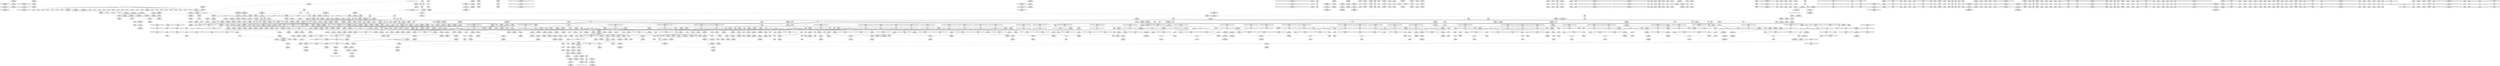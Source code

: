 digraph {
	CE0x4df1eb0 [shape=record,shape=Mrecord,label="{CE0x4df1eb0|_call_void___preempt_count_add(i32_1)_#10,_!dbg_!27711|include/linux/rcupdate.h,239}"]
	CE0x4dadb20 [shape=record,shape=Mrecord,label="{CE0x4dadb20|_ret_void,_!dbg_!27717|include/linux/rcupdate.h,424|*SummSink*}"]
	CE0x4d51380 [shape=record,shape=Mrecord,label="{CE0x4d51380|VOIDTB_TE:_CE_0,4_}"]
	CE0x4dcfae0 [shape=record,shape=Mrecord,label="{CE0x4dcfae0|rcu_read_lock:_tmp}"]
	CE0x4d609f0 [shape=record,shape=Mrecord,label="{CE0x4d609f0|rcu_read_lock:_tmp10|include/linux/rcupdate.h,882|*SummSource*}"]
	CE0x4e1d870 [shape=record,shape=Mrecord,label="{CE0x4e1d870|i8*_undef|*Constant*}"]
	CE0x4d4c840 [shape=record,shape=Mrecord,label="{CE0x4d4c840|selinux_capget:_tmp9|security/selinux/hooks.c,1974|*SummSource*}"]
	CE0x4d71c30 [shape=record,shape=Mrecord,label="{CE0x4d71c30|get_current:_entry|*SummSource*}"]
	CE0x4d4fbd0 [shape=record,shape=Mrecord,label="{CE0x4d4fbd0|_ret_void,_!dbg_!27735|include/linux/rcupdate.h,884}"]
	CE0x4d3efe0 [shape=record,shape=Mrecord,label="{CE0x4d3efe0|current_sid:_tmp12|security/selinux/hooks.c,218}"]
	CE0x4df1890 [shape=record,shape=Mrecord,label="{CE0x4df1890|rcu_lock_acquire:_tmp2|*SummSource*}"]
	CE0x4db9710 [shape=record,shape=Mrecord,label="{CE0x4db9710|__preempt_count_sub:_tmp7|./arch/x86/include/asm/preempt.h,78}"]
	CE0x4d48380 [shape=record,shape=Mrecord,label="{CE0x4d48380|i64*_getelementptr_inbounds_(_11_x_i64_,_11_x_i64_*___llvm_gcov_ctr125,_i64_0,_i64_0)|*Constant*}"]
	CE0x4e3bce0 [shape=record,shape=Mrecord,label="{CE0x4e3bce0|GLOBAL:_lock_release|*Constant*}"]
	CE0x4d79fc0 [shape=record,shape=Mrecord,label="{CE0x4d79fc0|current_sid:_tmp1|*SummSink*}"]
	CE0x4e71700 [shape=record,shape=Mrecord,label="{CE0x4e71700|__preempt_count_sub:_tmp4|./arch/x86/include/asm/preempt.h,77|*SummSource*}"]
	CE0x4d4b0b0 [shape=record,shape=Mrecord,label="{CE0x4d4b0b0|current_has_perm:_call1|security/selinux/hooks.c,1543|*SummSource*}"]
	CE0x4d71a60 [shape=record,shape=Mrecord,label="{CE0x4d71a60|GLOBAL:_get_current|*Constant*|*SummSink*}"]
	CE0x4e3d2a0 [shape=record,shape=Mrecord,label="{CE0x4e3d2a0|_call_void_asm_addl_$1,_%gs:$0_,_*m,ri,*m,_dirflag_,_fpsr_,_flags_(i32*___preempt_count,_i32_%sub,_i32*___preempt_count)_#3,_!dbg_!27717,_!srcloc_!27718|./arch/x86/include/asm/preempt.h,77|*SummSource*}"]
	CE0x4db17f0 [shape=record,shape=Mrecord,label="{CE0x4db17f0|_call_void___preempt_count_sub(i32_1)_#10,_!dbg_!27715|include/linux/rcupdate.h,244|*SummSink*}"]
	CE0x4dd6bd0 [shape=record,shape=Mrecord,label="{CE0x4dd6bd0|_call_void_lockdep_rcu_suspicious(i8*_getelementptr_inbounds_(_25_x_i8_,_25_x_i8_*_.str45,_i32_0,_i32_0),_i32_883,_i8*_getelementptr_inbounds_(_42_x_i8_,_42_x_i8_*_.str46,_i32_0,_i32_0))_#10,_!dbg_!27728|include/linux/rcupdate.h,882}"]
	CE0x4d62080 [shape=record,shape=Mrecord,label="{CE0x4d62080|current_sid:_tmp18|security/selinux/hooks.c,218}"]
	CE0x4deebb0 [shape=record,shape=Mrecord,label="{CE0x4deebb0|rcu_read_unlock:_tmp15|include/linux/rcupdate.h,933|*SummSource*}"]
	CE0x4de4630 [shape=record,shape=Mrecord,label="{CE0x4de4630|rcu_lock_acquire:_indirectgoto|*SummSink*}"]
	CE0x4d713f0 [shape=record,shape=Mrecord,label="{CE0x4d713f0|current_sid:_call4|security/selinux/hooks.c,218|*SummSink*}"]
	CE0x4de5e50 [shape=record,shape=Mrecord,label="{CE0x4de5e50|i64*_getelementptr_inbounds_(_4_x_i64_,_4_x_i64_*___llvm_gcov_ctr133,_i64_0,_i64_1)|*Constant*}"]
	CE0x4db5a00 [shape=record,shape=Mrecord,label="{CE0x4db5a00|i32_2|*Constant*|*SummSource*}"]
	CE0x4daf450 [shape=record,shape=Mrecord,label="{CE0x4daf450|_ret_void,_!dbg_!27717|include/linux/rcupdate.h,245}"]
	CE0x4e71770 [shape=record,shape=Mrecord,label="{CE0x4e71770|__preempt_count_sub:_tmp4|./arch/x86/include/asm/preempt.h,77|*SummSink*}"]
	CE0x4d32140 [shape=record,shape=Mrecord,label="{CE0x4d32140|_ret_i32_%call2,_!dbg_!27718|security/selinux/hooks.c,1544}"]
	CE0x4d34580 [shape=record,shape=Mrecord,label="{CE0x4d34580|i64_1|*Constant*}"]
	CE0x4da8250 [shape=record,shape=Mrecord,label="{CE0x4da8250|rcu_lock_acquire:_map|Function::rcu_lock_acquire&Arg::map::|*SummSink*}"]
	CE0x4da7b90 [shape=record,shape=Mrecord,label="{CE0x4da7b90|rcu_lock_acquire:_map|Function::rcu_lock_acquire&Arg::map::}"]
	CE0x4d723f0 [shape=record,shape=Mrecord,label="{CE0x4d723f0|i32_78|*Constant*}"]
	CE0x4d38050 [shape=record,shape=Mrecord,label="{CE0x4d38050|GLOBAL:___llvm_gcov_ctr139|Global_var:__llvm_gcov_ctr139}"]
	CE0x4d3e5a0 [shape=record,shape=Mrecord,label="{CE0x4d3e5a0|rcu_read_lock:_do.body}"]
	CE0x4d55dd0 [shape=record,shape=Mrecord,label="{CE0x4d55dd0|GLOBAL:___rcu_read_lock|*Constant*|*SummSink*}"]
	CE0x4decd30 [shape=record,shape=Mrecord,label="{CE0x4decd30|GLOBAL:_rcu_lock_map|Global_var:rcu_lock_map}"]
	CE0x4dd2430 [shape=record,shape=Mrecord,label="{CE0x4dd2430|rcu_read_lock:_tmp13|include/linux/rcupdate.h,882|*SummSink*}"]
	CE0x4d737f0 [shape=record,shape=Mrecord,label="{CE0x4d737f0|current_sid:_security|security/selinux/hooks.c,218}"]
	CE0x4d8d070 [shape=record,shape=Mrecord,label="{CE0x4d8d070|task_sid:_tmp15|security/selinux/hooks.c,208}"]
	CE0x4dd7790 [shape=record,shape=Mrecord,label="{CE0x4dd7790|rcu_read_lock:_tmp19|include/linux/rcupdate.h,882|*SummSource*}"]
	CE0x4d35560 [shape=record,shape=Mrecord,label="{CE0x4d35560|current_sid:_tmp3}"]
	CE0x4d98670 [shape=record,shape=Mrecord,label="{CE0x4d98670|GLOBAL:_rcu_read_unlock|*Constant*|*SummSink*}"]
	CE0x4daaef0 [shape=record,shape=Mrecord,label="{CE0x4daaef0|i32_934|*Constant*|*SummSource*}"]
	CE0x4d8fe30 [shape=record,shape=Mrecord,label="{CE0x4d8fe30|rcu_read_lock:_entry}"]
	CE0x4db1e50 [shape=record,shape=Mrecord,label="{CE0x4db1e50|__preempt_count_add:_tmp1}"]
	CE0x4d74be0 [shape=record,shape=Mrecord,label="{CE0x4d74be0|i32_1|*Constant*}"]
	CE0x4df4650 [shape=record,shape=Mrecord,label="{CE0x4df4650|rcu_read_unlock:_tmp20|include/linux/rcupdate.h,933|*SummSink*}"]
	CE0x4dd9ed0 [shape=record,shape=Mrecord,label="{CE0x4dd9ed0|rcu_lock_acquire:_indirectgoto}"]
	CE0x4d7ce50 [shape=record,shape=Mrecord,label="{CE0x4d7ce50|GLOBAL:___preempt_count_sub|*Constant*}"]
	CE0x4de7b80 [shape=record,shape=Mrecord,label="{CE0x4de7b80|rcu_lock_acquire:_tmp3|*SummSink*}"]
	CE0x4df0500 [shape=record,shape=Mrecord,label="{CE0x4df0500|rcu_lock_release:_tmp3|*SummSink*}"]
	CE0x4dd7e40 [shape=record,shape=Mrecord,label="{CE0x4dd7e40|rcu_read_lock:_tmp20|include/linux/rcupdate.h,882|*SummSink*}"]
	CE0x4d8f410 [shape=record,shape=Mrecord,label="{CE0x4d8f410|_call_void_mcount()_#3}"]
	CE0x4e5ddd0 [shape=record,shape=Mrecord,label="{CE0x4e5ddd0|__rcu_read_unlock:_tmp7|include/linux/rcupdate.h,245|*SummSink*}"]
	CE0x4d2de90 [shape=record,shape=Mrecord,label="{CE0x4d2de90|_call_void_mcount()_#3}"]
	CE0x4e30750 [shape=record,shape=Mrecord,label="{CE0x4e30750|i64*_getelementptr_inbounds_(_4_x_i64_,_4_x_i64_*___llvm_gcov_ctr129,_i64_0,_i64_2)|*Constant*|*SummSource*}"]
	CE0x4d97ee0 [shape=record,shape=Mrecord,label="{CE0x4d97ee0|_ret_i32_%tmp6,_!dbg_!27716|security/selinux/hooks.c,197|*SummSink*}"]
	CE0x4de2390 [shape=record,shape=Mrecord,label="{CE0x4de2390|rcu_read_unlock:_call|include/linux/rcupdate.h,933|*SummSource*}"]
	CE0x4d26be0 [shape=record,shape=Mrecord,label="{CE0x4d26be0|_call_void_mcount()_#3|*SummSink*}"]
	CE0x4d54770 [shape=record,shape=Mrecord,label="{CE0x4d54770|current_sid:_tmp16|security/selinux/hooks.c,218|*SummSink*}"]
	CE0x4e5a3f0 [shape=record,shape=Mrecord,label="{CE0x4e5a3f0|__preempt_count_sub:_tmp6|./arch/x86/include/asm/preempt.h,78}"]
	CE0x4d3a980 [shape=record,shape=Mrecord,label="{CE0x4d3a980|GLOBAL:_lockdep_rcu_suspicious|*Constant*}"]
	CE0x4df1e40 [shape=record,shape=Mrecord,label="{CE0x4df1e40|GLOBAL:___preempt_count_add|*Constant*}"]
	CE0x4d9a280 [shape=record,shape=Mrecord,label="{CE0x4d9a280|cred_sid:_tmp1|*SummSource*}"]
	CE0x4d8e3a0 [shape=record,shape=Mrecord,label="{CE0x4d8e3a0|i64*_getelementptr_inbounds_(_2_x_i64_,_2_x_i64_*___llvm_gcov_ctr98,_i64_0,_i64_0)|*Constant*|*SummSource*}"]
	CE0x4d313b0 [shape=record,shape=Mrecord,label="{CE0x4d313b0|selinux_capget:_call1|security/selinux/hooks.c,1974|*SummSource*}"]
	CE0x4d494e0 [shape=record,shape=Mrecord,label="{CE0x4d494e0|task_sid:_land.lhs.true2|*SummSource*}"]
	CE0x4e20470 [shape=record,shape=Mrecord,label="{CE0x4e20470|i64*_getelementptr_inbounds_(_4_x_i64_,_4_x_i64_*___llvm_gcov_ctr130,_i64_0,_i64_1)|*Constant*|*SummSource*}"]
	CE0x4d8d300 [shape=record,shape=Mrecord,label="{CE0x4d8d300|task_sid:_tmp15|security/selinux/hooks.c,208|*SummSink*}"]
	CE0x4dd87b0 [shape=record,shape=Mrecord,label="{CE0x4dd87b0|i64*_getelementptr_inbounds_(_11_x_i64_,_11_x_i64_*___llvm_gcov_ctr127,_i64_0,_i64_10)|*Constant*|*SummSink*}"]
	CE0x44ae0d0 [shape=record,shape=Mrecord,label="{CE0x44ae0d0|i64*_getelementptr_inbounds_(_6_x_i64_,_6_x_i64_*___llvm_gcov_ctr139,_i64_0,_i64_3)|*Constant*}"]
	CE0x4d90450 [shape=record,shape=Mrecord,label="{CE0x4d90450|task_sid:_tmp1}"]
	CE0x4d9c7e0 [shape=record,shape=Mrecord,label="{CE0x4d9c7e0|task_sid:_real_cred|security/selinux/hooks.c,208|*SummSource*}"]
	CE0x4dd3200 [shape=record,shape=Mrecord,label="{CE0x4dd3200|rcu_read_lock:_tmp16|include/linux/rcupdate.h,882}"]
	CE0x4d75850 [shape=record,shape=Mrecord,label="{CE0x4d75850|i32_22|*Constant*}"]
	CE0x4d6ee10 [shape=record,shape=Mrecord,label="{CE0x4d6ee10|i64*_getelementptr_inbounds_(_4_x_i64_,_4_x_i64_*___llvm_gcov_ctr128,_i64_0,_i64_1)|*Constant*|*SummSource*}"]
	CE0x4d380c0 [shape=record,shape=Mrecord,label="{CE0x4d380c0|GLOBAL:_current_has_perm|*Constant*|*SummSink*}"]
	CE0x4dd1f00 [shape=record,shape=Mrecord,label="{CE0x4dd1f00|rcu_read_unlock:_call3|include/linux/rcupdate.h,933}"]
	CE0x4dbc800 [shape=record,shape=Mrecord,label="{CE0x4dbc800|i64*_getelementptr_inbounds_(_4_x_i64_,_4_x_i64_*___llvm_gcov_ctr130,_i64_0,_i64_1)|*Constant*|*SummSink*}"]
	CE0x4e5e0e0 [shape=record,shape=Mrecord,label="{CE0x4e5e0e0|__rcu_read_unlock:_tmp7|include/linux/rcupdate.h,245|*SummSource*}"]
	CE0x4d54480 [shape=record,shape=Mrecord,label="{CE0x4d54480|current_sid:_tmp16|security/selinux/hooks.c,218}"]
	CE0x4dbc2f0 [shape=record,shape=Mrecord,label="{CE0x4dbc2f0|i64*_getelementptr_inbounds_(_4_x_i64_,_4_x_i64_*___llvm_gcov_ctr133,_i64_0,_i64_2)|*Constant*}"]
	CE0x4debd90 [shape=record,shape=Mrecord,label="{CE0x4debd90|rcu_lock_acquire:_entry}"]
	CE0x4ddf2c0 [shape=record,shape=Mrecord,label="{CE0x4ddf2c0|__preempt_count_add:_entry|*SummSink*}"]
	CE0x4d56dc0 [shape=record,shape=Mrecord,label="{CE0x4d56dc0|get_current:_tmp1}"]
	CE0x4d9eac0 [shape=record,shape=Mrecord,label="{CE0x4d9eac0|i64*_getelementptr_inbounds_(_11_x_i64_,_11_x_i64_*___llvm_gcov_ctr127,_i64_0,_i64_0)|*Constant*}"]
	CE0x4d78ac0 [shape=record,shape=Mrecord,label="{CE0x4d78ac0|rcu_read_lock:_tmp2|*SummSink*}"]
	CE0x4d4c6d0 [shape=record,shape=Mrecord,label="{CE0x4d4c6d0|selinux_capget:_tmp9|security/selinux/hooks.c,1974}"]
	CE0x4dd0b10 [shape=record,shape=Mrecord,label="{CE0x4dd0b10|rcu_read_lock:_tmp12|include/linux/rcupdate.h,882|*SummSource*}"]
	CE0x4d9f8e0 [shape=record,shape=Mrecord,label="{CE0x4d9f8e0|task_sid:_tmp16|security/selinux/hooks.c,208|*SummSink*}"]
	CE0x4d921a0 [shape=record,shape=Mrecord,label="{CE0x4d921a0|i32_208|*Constant*|*SummSource*}"]
	CE0x4d5cea0 [shape=record,shape=Mrecord,label="{CE0x4d5cea0|i64*_getelementptr_inbounds_(_4_x_i64_,_4_x_i64_*___llvm_gcov_ctr135,_i64_0,_i64_2)|*Constant*|*SummSource*}"]
	CE0x4da52f0 [shape=record,shape=Mrecord,label="{CE0x4da52f0|cred_sid:_tmp|*SummSource*}"]
	CE0x4df03b0 [shape=record,shape=Mrecord,label="{CE0x4df03b0|rcu_read_unlock:_land.lhs.true2|*SummSource*}"]
	CE0x4d9ec80 [shape=record,shape=Mrecord,label="{CE0x4d9ec80|task_sid:_tmp4|*LoadInst*|security/selinux/hooks.c,208|*SummSink*}"]
	CE0x4d726e0 [shape=record,shape=Mrecord,label="{CE0x4d726e0|i32_22|*Constant*|*SummSource*}"]
	CE0x4d42a50 [shape=record,shape=Mrecord,label="{CE0x4d42a50|current_sid:_tmp6|security/selinux/hooks.c,218|*SummSource*}"]
	CE0x4d7b820 [shape=record,shape=Mrecord,label="{CE0x4d7b820|task_sid:_tmp18|security/selinux/hooks.c,208|*SummSource*}"]
	CE0x4dd9050 [shape=record,shape=Mrecord,label="{CE0x4dd9050|rcu_read_lock:_tmp22|include/linux/rcupdate.h,884|*SummSource*}"]
	CE0x4d8b6a0 [shape=record,shape=Mrecord,label="{CE0x4d8b6a0|i64_1|*Constant*}"]
	CE0x4db7d30 [shape=record,shape=Mrecord,label="{CE0x4db7d30|__preempt_count_sub:_entry|*SummSink*}"]
	CE0x4de6700 [shape=record,shape=Mrecord,label="{CE0x4de6700|_call_void___preempt_count_sub(i32_1)_#10,_!dbg_!27715|include/linux/rcupdate.h,244}"]
	CE0x4d94e80 [shape=record,shape=Mrecord,label="{CE0x4d94e80|task_sid:_tmp23|security/selinux/hooks.c,208|*SummSink*}"]
	CE0x4dd1150 [shape=record,shape=Mrecord,label="{CE0x4dd1150|rcu_read_lock:_call3|include/linux/rcupdate.h,882|*SummSource*}"]
	CE0x4de2440 [shape=record,shape=Mrecord,label="{CE0x4de2440|_call_void___preempt_count_add(i32_1)_#10,_!dbg_!27711|include/linux/rcupdate.h,239|*SummSink*}"]
	CE0x4dac120 [shape=record,shape=Mrecord,label="{CE0x4dac120|task_sid:_tmp12|security/selinux/hooks.c,208|*SummSource*}"]
	CE0x4d33310 [shape=record,shape=Mrecord,label="{CE0x4d33310|avc_has_perm:_tclass|Function::avc_has_perm&Arg::tclass::|*SummSource*}"]
	CE0x4e1c2e0 [shape=record,shape=Mrecord,label="{CE0x4e1c2e0|__preempt_count_sub:_val|Function::__preempt_count_sub&Arg::val::}"]
	CE0x4d3a140 [shape=record,shape=Mrecord,label="{CE0x4d3a140|selinux_capget:_target|Function::selinux_capget&Arg::target::|*SummSink*}"]
	CE0x4da6ee0 [shape=record,shape=Mrecord,label="{CE0x4da6ee0|task_sid:_if.end|*SummSource*}"]
	CE0x4d91970 [shape=record,shape=Mrecord,label="{CE0x4d91970|_call_void_lockdep_rcu_suspicious(i8*_getelementptr_inbounds_(_25_x_i8_,_25_x_i8_*_.str3,_i32_0,_i32_0),_i32_208,_i8*_getelementptr_inbounds_(_41_x_i8_,_41_x_i8_*_.str44,_i32_0,_i32_0))_#10,_!dbg_!27732|security/selinux/hooks.c,208}"]
	CE0x4da4000 [shape=record,shape=Mrecord,label="{CE0x4da4000|i64*_getelementptr_inbounds_(_13_x_i64_,_13_x_i64_*___llvm_gcov_ctr126,_i64_0,_i64_0)|*Constant*}"]
	CE0x4d2eff0 [shape=record,shape=Mrecord,label="{CE0x4d2eff0|VOIDTB_TE:_CE_96,104_}"]
	CE0x4daa3f0 [shape=record,shape=Mrecord,label="{CE0x4daa3f0|_call_void_lockdep_rcu_suspicious(i8*_getelementptr_inbounds_(_25_x_i8_,_25_x_i8_*_.str45,_i32_0,_i32_0),_i32_934,_i8*_getelementptr_inbounds_(_44_x_i8_,_44_x_i8_*_.str47,_i32_0,_i32_0))_#10,_!dbg_!27726|include/linux/rcupdate.h,933|*SummSource*}"]
	CE0x4deb330 [shape=record,shape=Mrecord,label="{CE0x4deb330|i64*_getelementptr_inbounds_(_11_x_i64_,_11_x_i64_*___llvm_gcov_ctr132,_i64_0,_i64_0)|*Constant*}"]
	CE0x4d98f10 [shape=record,shape=Mrecord,label="{CE0x4d98f10|get_current:_bb}"]
	CE0x4d97630 [shape=record,shape=Mrecord,label="{CE0x4d97630|cred_sid:_entry|*SummSource*}"]
	CE0x4da2c50 [shape=record,shape=Mrecord,label="{CE0x4da2c50|rcu_read_unlock:_tmp6|include/linux/rcupdate.h,933}"]
	CE0x4d5f7c0 [shape=record,shape=Mrecord,label="{CE0x4d5f7c0|task_sid:_call7|security/selinux/hooks.c,208|*SummSink*}"]
	CE0x4ddced0 [shape=record,shape=Mrecord,label="{CE0x4ddced0|rcu_read_unlock:_tmp14|include/linux/rcupdate.h,933}"]
	CE0x4dafcc0 [shape=record,shape=Mrecord,label="{CE0x4dafcc0|i64*_getelementptr_inbounds_(_4_x_i64_,_4_x_i64_*___llvm_gcov_ctr128,_i64_0,_i64_0)|*Constant*|*SummSink*}"]
	CE0x4d35a60 [shape=record,shape=Mrecord,label="{CE0x4d35a60|current_has_perm:_bb|*SummSink*}"]
	CE0x4d4b280 [shape=record,shape=Mrecord,label="{CE0x4d4b280|GLOBAL:_task_sid|*Constant*|*SummSource*}"]
	CE0x4dda5a0 [shape=record,shape=Mrecord,label="{CE0x4dda5a0|cred_sid:_sid|security/selinux/hooks.c,197}"]
	CE0x4dd34a0 [shape=record,shape=Mrecord,label="{CE0x4dd34a0|rcu_read_lock:_tmp16|include/linux/rcupdate.h,882|*SummSink*}"]
	CE0x4dd8bb0 [shape=record,shape=Mrecord,label="{CE0x4dd8bb0|rcu_read_lock:_tmp22|include/linux/rcupdate.h,884}"]
	CE0x4da3ee0 [shape=record,shape=Mrecord,label="{CE0x4da3ee0|task_sid:_do.body5|*SummSink*}"]
	CE0x4da1580 [shape=record,shape=Mrecord,label="{CE0x4da1580|_call_void_mcount()_#3}"]
	CE0x4da44d0 [shape=record,shape=Mrecord,label="{CE0x4da44d0|i64*_getelementptr_inbounds_(_2_x_i64_,_2_x_i64_*___llvm_gcov_ctr98,_i64_0,_i64_1)|*Constant*}"]
	CE0x4d93080 [shape=record,shape=Mrecord,label="{CE0x4d93080|i64*_getelementptr_inbounds_(_13_x_i64_,_13_x_i64_*___llvm_gcov_ctr126,_i64_0,_i64_9)|*Constant*|*SummSink*}"]
	CE0x4d48420 [shape=record,shape=Mrecord,label="{CE0x4d48420|i64*_getelementptr_inbounds_(_11_x_i64_,_11_x_i64_*___llvm_gcov_ctr125,_i64_0,_i64_0)|*Constant*|*SummSource*}"]
	CE0x4de5120 [shape=record,shape=Mrecord,label="{CE0x4de5120|__preempt_count_sub:_tmp6|./arch/x86/include/asm/preempt.h,78|*SummSink*}"]
	CE0x4dda420 [shape=record,shape=Mrecord,label="{CE0x4dda420|cred_sid:_tmp5|security/selinux/hooks.c,196|*SummSink*}"]
	CE0x4d30eb0 [shape=record,shape=Mrecord,label="{CE0x4d30eb0|i64_1|*Constant*|*SummSink*}"]
	CE0x4d9b900 [shape=record,shape=Mrecord,label="{CE0x4d9b900|task_sid:_real_cred|security/selinux/hooks.c,208}"]
	CE0x4dd7b50 [shape=record,shape=Mrecord,label="{CE0x4dd7b50|rcu_read_lock:_tmp20|include/linux/rcupdate.h,882}"]
	CE0x4dee250 [shape=record,shape=Mrecord,label="{CE0x4dee250|_call_void_mcount()_#3}"]
	CE0x4df5b60 [shape=record,shape=Mrecord,label="{CE0x4df5b60|rcu_read_unlock:_tmp17|include/linux/rcupdate.h,933|*SummSource*}"]
	CE0x4d625a0 [shape=record,shape=Mrecord,label="{CE0x4d625a0|_ret_i32_%tmp24,_!dbg_!27742|security/selinux/hooks.c,220|*SummSource*}"]
	CE0x4d8cc40 [shape=record,shape=Mrecord,label="{CE0x4d8cc40|task_sid:_tmp14|security/selinux/hooks.c,208|*SummSource*}"]
	CE0x4db5cc0 [shape=record,shape=Mrecord,label="{CE0x4db5cc0|i32_2|*Constant*|*SummSink*}"]
	CE0x4d91720 [shape=record,shape=Mrecord,label="{CE0x4d91720|task_sid:_tmp19|security/selinux/hooks.c,208|*SummSink*}"]
	CE0x4e20880 [shape=record,shape=Mrecord,label="{CE0x4e20880|GLOBAL:___preempt_count|Global_var:__preempt_count|*SummSource*}"]
	CE0x4d35d00 [shape=record,shape=Mrecord,label="{CE0x4d35d00|i64*_getelementptr_inbounds_(_2_x_i64_,_2_x_i64_*___llvm_gcov_ctr136,_i64_0,_i64_0)|*Constant*|*SummSink*}"]
	CE0x4dec4b0 [shape=record,shape=Mrecord,label="{CE0x4dec4b0|rcu_read_lock:_if.then|*SummSink*}"]
	CE0x4d4c0b0 [shape=record,shape=Mrecord,label="{CE0x4d4c0b0|current_has_perm:_entry}"]
	CE0x4dd04b0 [shape=record,shape=Mrecord,label="{CE0x4dd04b0|GLOBAL:_rcu_read_lock.__warned|Global_var:rcu_read_lock.__warned}"]
	CE0x4e3a920 [shape=record,shape=Mrecord,label="{CE0x4e3a920|__preempt_count_add:_tmp4|./arch/x86/include/asm/preempt.h,72|*SummSource*}"]
	CE0x4e2c890 [shape=record,shape=Mrecord,label="{CE0x4e2c890|__preempt_count_sub:_sub|./arch/x86/include/asm/preempt.h,77}"]
	CE0x4df3dd0 [shape=record,shape=Mrecord,label="{CE0x4df3dd0|i64*_getelementptr_inbounds_(_11_x_i64_,_11_x_i64_*___llvm_gcov_ctr132,_i64_0,_i64_9)|*Constant*}"]
	CE0x4dcbe70 [shape=record,shape=Mrecord,label="{CE0x4dcbe70|i64*_getelementptr_inbounds_(_2_x_i64_,_2_x_i64_*___llvm_gcov_ctr98,_i64_0,_i64_0)|*Constant*|*SummSink*}"]
	CE0x4d572a0 [shape=record,shape=Mrecord,label="{CE0x4d572a0|current_sid:_tmp13|security/selinux/hooks.c,218|*SummSink*}"]
	CE0x4d312d0 [shape=record,shape=Mrecord,label="{CE0x4d312d0|GLOBAL:_cap_capget|*Constant*}"]
	CE0x4e39a00 [shape=record,shape=Mrecord,label="{CE0x4e39a00|GLOBAL:___preempt_count_sub|*Constant*|*SummSink*}"]
	CE0x4d71fa0 [shape=record,shape=Mrecord,label="{CE0x4d71fa0|_ret_%struct.task_struct*_%tmp4,_!dbg_!27714|./arch/x86/include/asm/current.h,14|*SummSource*}"]
	CE0x58cfc20 [shape=record,shape=Mrecord,label="{CE0x58cfc20|selinux_capget:_tmp10|security/selinux/hooks.c,1975|*SummSource*}"]
	CE0x4e3c300 [shape=record,shape=Mrecord,label="{CE0x4e3c300|GLOBAL:_lock_release|*Constant*|*SummSource*}"]
	CE0x4d3c2f0 [shape=record,shape=Mrecord,label="{CE0x4d3c2f0|task_sid:_do.body5}"]
	CE0x4de4af0 [shape=record,shape=Mrecord,label="{CE0x4de4af0|rcu_read_unlock:_tmp13|include/linux/rcupdate.h,933|*SummSource*}"]
	CE0x4e1bc70 [shape=record,shape=Mrecord,label="{CE0x4e1bc70|_call_void_asm_sideeffect_,_memory_,_dirflag_,_fpsr_,_flags_()_#3,_!dbg_!27711,_!srcloc_!27714|include/linux/rcupdate.h,244}"]
	CE0x4e39a70 [shape=record,shape=Mrecord,label="{CE0x4e39a70|GLOBAL:___preempt_count_sub|*Constant*|*SummSource*}"]
	CE0x4ddc770 [shape=record,shape=Mrecord,label="{CE0x4ddc770|i64*_getelementptr_inbounds_(_4_x_i64_,_4_x_i64_*___llvm_gcov_ctr133,_i64_0,_i64_0)|*Constant*|*SummSource*}"]
	CE0x4dcee10 [shape=record,shape=Mrecord,label="{CE0x4dcee10|cred_sid:_tmp3|*SummSource*}"]
	CE0x4dde4c0 [shape=record,shape=Mrecord,label="{CE0x4dde4c0|rcu_read_unlock:_tmp3}"]
	CE0x4d3cbd0 [shape=record,shape=Mrecord,label="{CE0x4d3cbd0|current_sid:_if.then|*SummSource*}"]
	CE0x4de84a0 [shape=record,shape=Mrecord,label="{CE0x4de84a0|_call_void_mcount()_#3|*SummSink*}"]
	CE0x4d948d0 [shape=record,shape=Mrecord,label="{CE0x4d948d0|task_sid:_tmp23|security/selinux/hooks.c,208}"]
	CE0x4d99e90 [shape=record,shape=Mrecord,label="{CE0x4d99e90|task_sid:_tmp|*SummSink*}"]
	CE0x4df3f40 [shape=record,shape=Mrecord,label="{CE0x4df3f40|rcu_read_unlock:_tmp19|include/linux/rcupdate.h,933|*SummSource*}"]
	CE0x4dcccd0 [shape=record,shape=Mrecord,label="{CE0x4dcccd0|rcu_read_lock:_tobool1|include/linux/rcupdate.h,882|*SummSink*}"]
	CE0x4d79120 [shape=record,shape=Mrecord,label="{CE0x4d79120|current_sid:_tmp2|*SummSource*}"]
	CE0x4d3f3d0 [shape=record,shape=Mrecord,label="{CE0x4d3f3d0|selinux_capget:_if.end|*SummSink*}"]
	CE0x4d45a00 [shape=record,shape=Mrecord,label="{CE0x4d45a00|task_sid:_task|Function::task_sid&Arg::task::|*SummSink*}"]
	CE0x4d48b60 [shape=record,shape=Mrecord,label="{CE0x4d48b60|selinux_capget:_tmp4|security/selinux/hooks.c,1971}"]
	CE0x4d60de0 [shape=record,shape=Mrecord,label="{CE0x4d60de0|rcu_read_lock:_tmp11|include/linux/rcupdate.h,882}"]
	CE0x4d57230 [shape=record,shape=Mrecord,label="{CE0x4d57230|current_sid:_tmp13|security/selinux/hooks.c,218|*SummSource*}"]
	CE0x4d490f0 [shape=record,shape=Mrecord,label="{CE0x4d490f0|VOIDTB_TE:_CE_136,144_}"]
	CE0x4d2caa0 [shape=record,shape=Mrecord,label="{CE0x4d2caa0|VOIDTB_TE:_CE_40,44_}"]
	CE0x4ddbda0 [shape=record,shape=Mrecord,label="{CE0x4ddbda0|cred_sid:_tmp6|security/selinux/hooks.c,197|*SummSink*}"]
	CE0x4db7010 [shape=record,shape=Mrecord,label="{CE0x4db7010|rcu_lock_acquire:_tmp6}"]
	CE0x4dcc1e0 [shape=record,shape=Mrecord,label="{CE0x4dcc1e0|rcu_read_lock:_tmp4|include/linux/rcupdate.h,882|*SummSource*}"]
	CE0x4db7080 [shape=record,shape=Mrecord,label="{CE0x4db7080|i64*_getelementptr_inbounds_(_4_x_i64_,_4_x_i64_*___llvm_gcov_ctr130,_i64_0,_i64_3)|*Constant*|*SummSink*}"]
	CE0x4de5ff0 [shape=record,shape=Mrecord,label="{CE0x4de5ff0|i64*_getelementptr_inbounds_(_4_x_i64_,_4_x_i64_*___llvm_gcov_ctr130,_i64_0,_i64_3)|*Constant*}"]
	CE0x4db4c80 [shape=record,shape=Mrecord,label="{CE0x4db4c80|i64*_getelementptr_inbounds_(_4_x_i64_,_4_x_i64_*___llvm_gcov_ctr135,_i64_0,_i64_3)|*Constant*}"]
	CE0x4de3890 [shape=record,shape=Mrecord,label="{CE0x4de3890|i64*_getelementptr_inbounds_(_11_x_i64_,_11_x_i64_*___llvm_gcov_ctr132,_i64_0,_i64_0)|*Constant*|*SummSink*}"]
	CE0x4e31390 [shape=record,shape=Mrecord,label="{CE0x4e31390|__rcu_read_lock:_do.end|*SummSink*}"]
	CE0x4dbb120 [shape=record,shape=Mrecord,label="{CE0x4dbb120|__preempt_count_add:_do.body|*SummSource*}"]
	CE0x4d54600 [shape=record,shape=Mrecord,label="{CE0x4d54600|current_sid:_tmp16|security/selinux/hooks.c,218|*SummSource*}"]
	CE0x4d299f0 [shape=record,shape=Mrecord,label="{CE0x4d299f0|i32_8192|*Constant*|*SummSource*}"]
	CE0x4df4ea0 [shape=record,shape=Mrecord,label="{CE0x4df4ea0|i64*_getelementptr_inbounds_(_11_x_i64_,_11_x_i64_*___llvm_gcov_ctr132,_i64_0,_i64_10)|*Constant*|*SummSource*}"]
	CE0x4d5b190 [shape=record,shape=Mrecord,label="{CE0x4d5b190|i32_(i32,_i32,_i16,_i32,_%struct.common_audit_data*)*_bitcast_(i32_(i32,_i32,_i16,_i32,_%struct.common_audit_data.495*)*_avc_has_perm_to_i32_(i32,_i32,_i16,_i32,_%struct.common_audit_data*)*)|*Constant*|*SummSink*}"]
	CE0x4de9710 [shape=record,shape=Mrecord,label="{CE0x4de9710|rcu_lock_acquire:_tmp4|include/linux/rcupdate.h,418}"]
	CE0x4e3b890 [shape=record,shape=Mrecord,label="{CE0x4e3b890|rcu_lock_release:_tmp5|include/linux/rcupdate.h,423}"]
	CE0x4d9ffa0 [shape=record,shape=Mrecord,label="{CE0x4d9ffa0|rcu_read_lock:_tmp8|include/linux/rcupdate.h,882}"]
	CE0x4de9140 [shape=record,shape=Mrecord,label="{CE0x4de9140|rcu_read_unlock:_tmp2}"]
	CE0x4daf180 [shape=record,shape=Mrecord,label="{CE0x4daf180|__rcu_read_unlock:_entry|*SummSink*}"]
	CE0x4d5e570 [shape=record,shape=Mrecord,label="{CE0x4d5e570|i64*_getelementptr_inbounds_(_13_x_i64_,_13_x_i64_*___llvm_gcov_ctr126,_i64_0,_i64_11)|*Constant*}"]
	CE0x4ddefb0 [shape=record,shape=Mrecord,label="{CE0x4ddefb0|__preempt_count_add:_val|Function::__preempt_count_add&Arg::val::|*SummSink*}"]
	CE0x4d3a7a0 [shape=record,shape=Mrecord,label="{CE0x4d3a7a0|i8*_getelementptr_inbounds_(_25_x_i8_,_25_x_i8_*_.str3,_i32_0,_i32_0)|*Constant*|*SummSource*}"]
	CE0x4dcaf80 [shape=record,shape=Mrecord,label="{CE0x4dcaf80|_call_void_rcu_lock_acquire(%struct.lockdep_map*_rcu_lock_map)_#10,_!dbg_!27711|include/linux/rcupdate.h,881|*SummSource*}"]
	CE0x4db20e0 [shape=record,shape=Mrecord,label="{CE0x4db20e0|i64*_getelementptr_inbounds_(_4_x_i64_,_4_x_i64_*___llvm_gcov_ctr129,_i64_0,_i64_1)|*Constant*}"]
	CE0x4d92990 [shape=record,shape=Mrecord,label="{CE0x4d92990|i8*_getelementptr_inbounds_(_41_x_i8_,_41_x_i8_*_.str44,_i32_0,_i32_0)|*Constant*|*SummSource*}"]
	CE0x4d496e0 [shape=record,shape=Mrecord,label="{CE0x4d496e0|task_sid:_do.end}"]
	CE0x4d35ad0 [shape=record,shape=Mrecord,label="{CE0x4d35ad0|current_has_perm:_tmp}"]
	CE0x4dacb20 [shape=record,shape=Mrecord,label="{CE0x4dacb20|get_current:_tmp3}"]
	CE0x4d45bb0 [shape=record,shape=Mrecord,label="{CE0x4d45bb0|_ret_i32_%call7,_!dbg_!27749|security/selinux/hooks.c,210}"]
	CE0x4da7d10 [shape=record,shape=Mrecord,label="{CE0x4da7d10|rcu_lock_acquire:_map|Function::rcu_lock_acquire&Arg::map::|*SummSource*}"]
	CE0x4d2db20 [shape=record,shape=Mrecord,label="{CE0x4d2db20|selinux_capget:_tobool|security/selinux/hooks.c,1971}"]
	CE0x4de59e0 [shape=record,shape=Mrecord,label="{CE0x4de59e0|rcu_read_unlock:_tobool|include/linux/rcupdate.h,933|*SummSink*}"]
	CE0x4de5d10 [shape=record,shape=Mrecord,label="{CE0x4de5d10|rcu_lock_release:_tmp1|*SummSink*}"]
	CE0x4ddb990 [shape=record,shape=Mrecord,label="{CE0x4ddb990|rcu_read_unlock:_if.then|*SummSink*}"]
	CE0x4d72510 [shape=record,shape=Mrecord,label="{CE0x4d72510|i32_78|*Constant*|*SummSource*}"]
	CE0x4db72c0 [shape=record,shape=Mrecord,label="{CE0x4db72c0|rcu_lock_acquire:_tmp6|*SummSource*}"]
	CE0x4d93d80 [shape=record,shape=Mrecord,label="{CE0x4d93d80|task_sid:_tmp21|security/selinux/hooks.c,208|*SummSink*}"]
	CE0x4dd5f00 [shape=record,shape=Mrecord,label="{CE0x4dd5f00|rcu_read_lock:_tmp17|include/linux/rcupdate.h,882}"]
	CE0x4d3f5f0 [shape=record,shape=Mrecord,label="{CE0x4d3f5f0|selinux_capget:_effective|Function::selinux_capget&Arg::effective::}"]
	CE0x4db1f60 [shape=record,shape=Mrecord,label="{CE0x4db1f60|__rcu_read_unlock:_bb|*SummSink*}"]
	CE0x4d9e110 [shape=record,shape=Mrecord,label="{CE0x4d9e110|task_sid:_tobool1|security/selinux/hooks.c,208|*SummSink*}"]
	CE0x4d978e0 [shape=record,shape=Mrecord,label="{CE0x4d978e0|cred_sid:_cred|Function::cred_sid&Arg::cred::}"]
	CE0x4e3a4d0 [shape=record,shape=Mrecord,label="{CE0x4e3a4d0|rcu_lock_release:_tmp2|*SummSink*}"]
	CE0x4d30e00 [shape=record,shape=Mrecord,label="{CE0x4d30e00|selinux_capget:_tmp3|security/selinux/hooks.c,1971|*SummSink*}"]
	CE0x4df5350 [shape=record,shape=Mrecord,label="{CE0x4df5350|_call_void_rcu_lock_release(%struct.lockdep_map*_rcu_lock_map)_#10,_!dbg_!27733|include/linux/rcupdate.h,935}"]
	CE0x4d8c140 [shape=record,shape=Mrecord,label="{CE0x4d8c140|COLLAPSED:_GCMRE___llvm_gcov_ctr128_internal_global_4_x_i64_zeroinitializer:_elem_0:default:}"]
	CE0x4e301c0 [shape=record,shape=Mrecord,label="{CE0x4e301c0|__rcu_read_unlock:_do.end|*SummSink*}"]
	CE0x4d4abd0 [shape=record,shape=Mrecord,label="{CE0x4d4abd0|selinux_capget:_inheritable|Function::selinux_capget&Arg::inheritable::|*SummSink*}"]
	CE0x4df5d70 [shape=record,shape=Mrecord,label="{CE0x4df5d70|rcu_read_unlock:_tmp17|include/linux/rcupdate.h,933|*SummSink*}"]
	CE0x4d6fb70 [shape=record,shape=Mrecord,label="{CE0x4d6fb70|current_sid:_tmp19|security/selinux/hooks.c,218|*SummSource*}"]
	CE0x4dcf0d0 [shape=record,shape=Mrecord,label="{CE0x4dcf0d0|GLOBAL:___llvm_gcov_ctr127|Global_var:__llvm_gcov_ctr127|*SummSource*}"]
	CE0x4d97c50 [shape=record,shape=Mrecord,label="{CE0x4d97c50|_ret_i32_%tmp6,_!dbg_!27716|security/selinux/hooks.c,197}"]
	CE0x4d77ad0 [shape=record,shape=Mrecord,label="{CE0x4d77ad0|i8_1|*Constant*|*SummSink*}"]
	CE0x4d92030 [shape=record,shape=Mrecord,label="{CE0x4d92030|i32_208|*Constant*}"]
	CE0x4e308b0 [shape=record,shape=Mrecord,label="{CE0x4e308b0|i64*_getelementptr_inbounds_(_4_x_i64_,_4_x_i64_*___llvm_gcov_ctr129,_i64_0,_i64_2)|*Constant*|*SummSink*}"]
	CE0x4d7f8f0 [shape=record,shape=Mrecord,label="{CE0x4d7f8f0|i64_3|*Constant*}"]
	CE0x4d58e40 [shape=record,shape=Mrecord,label="{CE0x4d58e40|i64_4|*Constant*}"]
	CE0x4d5fc10 [shape=record,shape=Mrecord,label="{CE0x4d5fc10|current_sid:_tmp9|security/selinux/hooks.c,218}"]
	CE0x4d5fd40 [shape=record,shape=Mrecord,label="{CE0x4d5fd40|current_sid:_tmp9|security/selinux/hooks.c,218|*SummSource*}"]
	CE0x4dd4260 [shape=record,shape=Mrecord,label="{CE0x4dd4260|i8*_getelementptr_inbounds_(_25_x_i8_,_25_x_i8_*_.str45,_i32_0,_i32_0)|*Constant*|*SummSink*}"]
	CE0x4d7cb60 [shape=record,shape=Mrecord,label="{CE0x4d7cb60|__rcu_read_lock:_tmp5|include/linux/rcupdate.h,239}"]
	CE0x4db13f0 [shape=record,shape=Mrecord,label="{CE0x4db13f0|COLLAPSED:_GCMRE___llvm_gcov_ctr133_internal_global_4_x_i64_zeroinitializer:_elem_0:default:}"]
	CE0x4d37d10 [shape=record,shape=Mrecord,label="{CE0x4d37d10|current_has_perm:_call1|security/selinux/hooks.c,1543|*SummSink*}"]
	CE0x4d3b810 [shape=record,shape=Mrecord,label="{CE0x4d3b810|selinux_capget:_tmp11|security/selinux/hooks.c,1975|*SummSource*}"]
	CE0x4dd1020 [shape=record,shape=Mrecord,label="{CE0x4dd1020|rcu_read_lock:_call3|include/linux/rcupdate.h,882}"]
	CE0x4da58c0 [shape=record,shape=Mrecord,label="{CE0x4da58c0|task_sid:_if.then|*SummSink*}"]
	CE0x4da4e70 [shape=record,shape=Mrecord,label="{CE0x4da4e70|task_sid:_tmp5|security/selinux/hooks.c,208}"]
	CE0x4dac500 [shape=record,shape=Mrecord,label="{CE0x4dac500|rcu_read_lock:_do.end|*SummSource*}"]
	CE0x4d5a2a0 [shape=record,shape=Mrecord,label="{CE0x4d5a2a0|current_sid:_sid|security/selinux/hooks.c,220|*SummSink*}"]
	CE0x4d4f530 [shape=record,shape=Mrecord,label="{CE0x4d4f530|current_has_perm:_tmp2}"]
	CE0x4d946e0 [shape=record,shape=Mrecord,label="{CE0x4d946e0|task_sid:_tmp22|security/selinux/hooks.c,208|*SummSink*}"]
	CE0x4debbe0 [shape=record,shape=Mrecord,label="{CE0x4debbe0|GLOBAL:_rcu_lock_acquire|*Constant*|*SummSource*}"]
	CE0x4da1f60 [shape=record,shape=Mrecord,label="{CE0x4da1f60|task_sid:_call3|security/selinux/hooks.c,208}"]
	CE0x4e54030 [shape=record,shape=Mrecord,label="{CE0x4e54030|i64*_getelementptr_inbounds_(_4_x_i64_,_4_x_i64_*___llvm_gcov_ctr129,_i64_0,_i64_0)|*Constant*|*SummSource*}"]
	CE0x4d3e250 [shape=record,shape=Mrecord,label="{CE0x4d3e250|current_sid:_land.lhs.true|*SummSink*}"]
	CE0x4d6eda0 [shape=record,shape=Mrecord,label="{CE0x4d6eda0|i64*_getelementptr_inbounds_(_4_x_i64_,_4_x_i64_*___llvm_gcov_ctr128,_i64_0,_i64_1)|*Constant*}"]
	CE0x4dca440 [shape=record,shape=Mrecord,label="{CE0x4dca440|rcu_read_lock:_bb}"]
	CE0x4e1ba00 [shape=record,shape=Mrecord,label="{CE0x4e1ba00|__rcu_read_unlock:_tmp4|include/linux/rcupdate.h,244|*SummSink*}"]
	CE0x4d9d9b0 [shape=record,shape=Mrecord,label="{CE0x4d9d9b0|task_sid:_tmp4|*LoadInst*|security/selinux/hooks.c,208|*SummSource*}"]
	"CONST[source:2(external),value:2(dynamic)][purpose:{subject}]"
	CE0x4d2cb50 [shape=record,shape=Mrecord,label="{CE0x4d2cb50|selinux_capget:_tmp}"]
	CE0x4d2b490 [shape=record,shape=Mrecord,label="{CE0x4d2b490|VOIDTB_TE:_CE_80,88_}"]
	CE0x4e719b0 [shape=record,shape=Mrecord,label="{CE0x4e719b0|i64_1|*Constant*}"]
	CE0x4d94750 [shape=record,shape=Mrecord,label="{CE0x4d94750|task_sid:_tmp24|security/selinux/hooks.c,208|*SummSource*}"]
	CE0x4d3b0b0 [shape=record,shape=Mrecord,label="{CE0x4d3b0b0|i32_218|*Constant*|*SummSource*}"]
	CE0x4db50e0 [shape=record,shape=Mrecord,label="{CE0x4db50e0|i64*_getelementptr_inbounds_(_4_x_i64_,_4_x_i64_*___llvm_gcov_ctr135,_i64_0,_i64_0)|*Constant*|*SummSink*}"]
	CE0x4df4fc0 [shape=record,shape=Mrecord,label="{CE0x4df4fc0|rcu_read_unlock:_tmp21|include/linux/rcupdate.h,935|*SummSource*}"]
	CE0x4da77f0 [shape=record,shape=Mrecord,label="{CE0x4da77f0|task_sid:_tmp5|security/selinux/hooks.c,208|*SummSink*}"]
	CE0x4d9ee00 [shape=record,shape=Mrecord,label="{CE0x4d9ee00|task_sid:_call|security/selinux/hooks.c,208}"]
	CE0x4d58820 [shape=record,shape=Mrecord,label="{CE0x4d58820|current_sid:_tmp8|security/selinux/hooks.c,218|*SummSink*}"]
	CE0x4d9a400 [shape=record,shape=Mrecord,label="{CE0x4d9a400|cred_sid:_tmp1|*SummSink*}"]
	CE0x4decac0 [shape=record,shape=Mrecord,label="{CE0x4decac0|_ret_void,_!dbg_!27717|include/linux/rcupdate.h,419|*SummSink*}"]
	CE0x4e3bff0 [shape=record,shape=Mrecord,label="{CE0x4e3bff0|i64*_getelementptr_inbounds_(_4_x_i64_,_4_x_i64_*___llvm_gcov_ctr133,_i64_0,_i64_3)|*Constant*}"]
	CE0x4dcabe0 [shape=record,shape=Mrecord,label="{CE0x4dcabe0|i64*_getelementptr_inbounds_(_4_x_i64_,_4_x_i64_*___llvm_gcov_ctr128,_i64_0,_i64_0)|*Constant*|*SummSource*}"]
	CE0x4d8a520 [shape=record,shape=Mrecord,label="{CE0x4d8a520|GLOBAL:_task_sid.__warned|Global_var:task_sid.__warned|*SummSink*}"]
	CE0x4d8bde0 [shape=record,shape=Mrecord,label="{CE0x4d8bde0|task_sid:_tmp10|security/selinux/hooks.c,208|*SummSink*}"]
	CE0x4db2240 [shape=record,shape=Mrecord,label="{CE0x4db2240|i64*_getelementptr_inbounds_(_4_x_i64_,_4_x_i64_*___llvm_gcov_ctr129,_i64_0,_i64_1)|*Constant*|*SummSink*}"]
	CE0x4da47b0 [shape=record,shape=Mrecord,label="{CE0x4da47b0|task_sid:_bb}"]
	CE0x4d26740 [shape=record,shape=Mrecord,label="{CE0x4d26740|selinux_capget:_tmp|*SummSource*}"]
	CE0x4d72f30 [shape=record,shape=Mrecord,label="{CE0x4d72f30|current_sid:_tmp21|security/selinux/hooks.c,218|*SummSink*}"]
	CE0x4d32280 [shape=record,shape=Mrecord,label="{CE0x4d32280|current_sid:_if.end|*SummSource*}"]
	CE0x4da1840 [shape=record,shape=Mrecord,label="{CE0x4da1840|i32_0|*Constant*}"]
	CE0x4d2e0a0 [shape=record,shape=Mrecord,label="{CE0x4d2e0a0|selinux_capget:_bb|*SummSink*}"]
	CE0x4dd8890 [shape=record,shape=Mrecord,label="{CE0x4dd8890|rcu_read_lock:_tmp22|include/linux/rcupdate.h,884|*SummSink*}"]
	"CONST[source:0(mediator),value:2(dynamic)][purpose:{object}]"
	CE0x4ddfa30 [shape=record,shape=Mrecord,label="{CE0x4ddfa30|rcu_read_unlock:_tmp13|include/linux/rcupdate.h,933}"]
	CE0x4de7a70 [shape=record,shape=Mrecord,label="{CE0x4de7a70|rcu_lock_acquire:_tmp3|*SummSource*}"]
	CE0x4ded3c0 [shape=record,shape=Mrecord,label="{CE0x4ded3c0|__rcu_read_lock:_tmp6|include/linux/rcupdate.h,240|*SummSink*}"]
	CE0x4ddab90 [shape=record,shape=Mrecord,label="{CE0x4ddab90|4:_i32,_:_CRE_4,8_|*MultipleSource*|security/selinux/hooks.c,196|*LoadInst*|security/selinux/hooks.c,196|security/selinux/hooks.c,197}"]
	"CONST[source:0(mediator),value:0(static)][purpose:{operation}]"
	CE0x4dedd00 [shape=record,shape=Mrecord,label="{CE0x4dedd00|GLOBAL:___llvm_gcov_ctr132|Global_var:__llvm_gcov_ctr132|*SummSource*}"]
	CE0x4d5ee10 [shape=record,shape=Mrecord,label="{CE0x4d5ee10|task_sid:_tmp27|security/selinux/hooks.c,208|*SummSource*}"]
	CE0x4d2cc00 [shape=record,shape=Mrecord,label="{CE0x4d2cc00|selinux_capget:_tmp3|security/selinux/hooks.c,1971|*SummSource*}"]
	CE0x4da12e0 [shape=record,shape=Mrecord,label="{CE0x4da12e0|cred_sid:_tmp3|*SummSink*}"]
	CE0x4e59d90 [shape=record,shape=Mrecord,label="{CE0x4e59d90|__preempt_count_add:_tmp6|./arch/x86/include/asm/preempt.h,73}"]
	CE0x4d73fe0 [shape=record,shape=Mrecord,label="{CE0x4d73fe0|current_sid:_tmp22|security/selinux/hooks.c,218|*SummSource*}"]
	CE0x4d9b3c0 [shape=record,shape=Mrecord,label="{CE0x4d9b3c0|rcu_read_lock:_tmp1|*SummSource*}"]
	CE0x4d2f160 [shape=record,shape=Mrecord,label="{CE0x4d2f160|VOIDTB_TE:_CE_120,128_}"]
	CE0x4e71ac0 [shape=record,shape=Mrecord,label="{CE0x4e71ac0|__preempt_count_add:_tmp|*SummSink*}"]
	CE0x4da5990 [shape=record,shape=Mrecord,label="{CE0x4da5990|_call_void___rcu_read_lock()_#10,_!dbg_!27710|include/linux/rcupdate.h,879|*SummSource*}"]
	CE0x4deb430 [shape=record,shape=Mrecord,label="{CE0x4deb430|i64*_getelementptr_inbounds_(_11_x_i64_,_11_x_i64_*___llvm_gcov_ctr132,_i64_0,_i64_0)|*Constant*|*SummSource*}"]
	CE0x4d617a0 [shape=record,shape=Mrecord,label="{CE0x4d617a0|current_sid:_tmp17|security/selinux/hooks.c,218}"]
	CE0x4dcd4f0 [shape=record,shape=Mrecord,label="{CE0x4dcd4f0|rcu_read_unlock:_tmp5|include/linux/rcupdate.h,933}"]
	CE0x4dd8820 [shape=record,shape=Mrecord,label="{CE0x4dd8820|rcu_read_lock:_tmp21|include/linux/rcupdate.h,884|*SummSink*}"]
	CE0x4d54f50 [shape=record,shape=Mrecord,label="{CE0x4d54f50|task_sid:_tmp3}"]
	CE0x4e1e780 [shape=record,shape=Mrecord,label="{CE0x4e1e780|rcu_lock_release:___here|*SummSink*}"]
	CE0x4d4e5c0 [shape=record,shape=Mrecord,label="{CE0x4d4e5c0|current_sid:_tmp|*SummSource*}"]
	CE0x4d33820 [shape=record,shape=Mrecord,label="{CE0x4d33820|avc_has_perm:_requested|Function::avc_has_perm&Arg::requested::|*SummSource*}"]
	CE0x4d98a60 [shape=record,shape=Mrecord,label="{CE0x4d98a60|rcu_read_unlock:_entry|*SummSink*}"]
	CE0x4d3c960 [shape=record,shape=Mrecord,label="{CE0x4d3c960|current_sid:_do.body|*SummSource*}"]
	CE0x4e1f220 [shape=record,shape=Mrecord,label="{CE0x4e1f220|rcu_lock_release:_indirectgoto|*SummSource*}"]
	CE0x4dceda0 [shape=record,shape=Mrecord,label="{CE0x4dceda0|cred_sid:_tmp3}"]
	CE0x4d8e8b0 [shape=record,shape=Mrecord,label="{CE0x4d8e8b0|task_sid:_tobool4|security/selinux/hooks.c,208}"]
	CE0x4de8d30 [shape=record,shape=Mrecord,label="{CE0x4de8d30|_call_void_asm_sideeffect_,_memory_,_dirflag_,_fpsr_,_flags_()_#3,_!dbg_!27714,_!srcloc_!27715|include/linux/rcupdate.h,239}"]
	CE0x4e2d000 [shape=record,shape=Mrecord,label="{CE0x4e2d000|i32_0|*Constant*}"]
	CE0x4d72150 [shape=record,shape=Mrecord,label="{CE0x4d72150|_ret_%struct.task_struct*_%tmp4,_!dbg_!27714|./arch/x86/include/asm/current.h,14|*SummSink*}"]
	CE0x4d58620 [shape=record,shape=Mrecord,label="{CE0x4d58620|current_sid:_tmp8|security/selinux/hooks.c,218|*SummSource*}"]
	CE0x4d79370 [shape=record,shape=Mrecord,label="{CE0x4d79370|current_sid:_call|security/selinux/hooks.c,218}"]
	CE0x4dd12c0 [shape=record,shape=Mrecord,label="{CE0x4dd12c0|rcu_read_lock:_call3|include/linux/rcupdate.h,882|*SummSink*}"]
	CE0x4d470c0 [shape=record,shape=Mrecord,label="{CE0x4d470c0|avc_has_perm:_auditdata|Function::avc_has_perm&Arg::auditdata::|*SummSink*}"]
	CE0x4e31500 [shape=record,shape=Mrecord,label="{CE0x4e31500|i64*_getelementptr_inbounds_(_4_x_i64_,_4_x_i64_*___llvm_gcov_ctr134,_i64_0,_i64_1)|*Constant*|*SummSink*}"]
	CE0x4d8e000 [shape=record,shape=Mrecord,label="{CE0x4d8e000|get_current:_tmp2}"]
	CE0x4d33d30 [shape=record,shape=Mrecord,label="{CE0x4d33d30|i64*_getelementptr_inbounds_(_6_x_i64_,_6_x_i64_*___llvm_gcov_ctr139,_i64_0,_i64_0)|*Constant*}"]
	CE0x4e397b0 [shape=record,shape=Mrecord,label="{CE0x4e397b0|i64*_getelementptr_inbounds_(_4_x_i64_,_4_x_i64_*___llvm_gcov_ctr133,_i64_0,_i64_2)|*Constant*|*SummSource*}"]
	CE0x4d65db0 [shape=record,shape=Mrecord,label="{CE0x4d65db0|selinux_capget:_tmp6|security/selinux/hooks.c,1972|*SummSink*}"]
	CE0x4d41760 [shape=record,shape=Mrecord,label="{CE0x4d41760|GLOBAL:_current_sid.__warned|Global_var:current_sid.__warned}"]
	CE0x4dd6760 [shape=record,shape=Mrecord,label="{CE0x4dd6760|rcu_read_lock:_tmp18|include/linux/rcupdate.h,882|*SummSink*}"]
	CE0x4d8e0e0 [shape=record,shape=Mrecord,label="{CE0x4d8e0e0|get_current:_tmp2|*SummSink*}"]
	CE0x4d4bfe0 [shape=record,shape=Mrecord,label="{CE0x4d4bfe0|i64*_getelementptr_inbounds_(_4_x_i64_,_4_x_i64_*___llvm_gcov_ctr130,_i64_0,_i64_0)|*Constant*}"]
	CE0x4d4a9b0 [shape=record,shape=Mrecord,label="{CE0x4d4a9b0|selinux_capget:_inheritable|Function::selinux_capget&Arg::inheritable::|*SummSource*}"]
	CE0x4da2eb0 [shape=record,shape=Mrecord,label="{CE0x4da2eb0|_call_void_rcu_lock_acquire(%struct.lockdep_map*_rcu_lock_map)_#10,_!dbg_!27711|include/linux/rcupdate.h,881}"]
	CE0x4d3c1d0 [shape=record,shape=Mrecord,label="{CE0x4d3c1d0|task_sid:_do.end6|*SummSink*}"]
	CE0x4d8d640 [shape=record,shape=Mrecord,label="{CE0x4d8d640|rcu_read_lock:_tmp|*SummSink*}"]
	CE0x4d30450 [shape=record,shape=Mrecord,label="{CE0x4d30450|current_has_perm:_call|security/selinux/hooks.c,1542|*SummSink*}"]
	CE0x4dd4830 [shape=record,shape=Mrecord,label="{CE0x4dd4830|i32_883|*Constant*}"]
	CE0x4d789e0 [shape=record,shape=Mrecord,label="{CE0x4d789e0|rcu_read_lock:_tmp2}"]
	CE0x4d61bd0 [shape=record,shape=Mrecord,label="{CE0x4d61bd0|current_sid:_tmp17|security/selinux/hooks.c,218|*SummSink*}"]
	CE0x4e20ce0 [shape=record,shape=Mrecord,label="{CE0x4e20ce0|GLOBAL:_lock_acquire|*Constant*|*SummSource*}"]
	CE0x4d9fa90 [shape=record,shape=Mrecord,label="{CE0x4d9fa90|task_sid:_tmp17|security/selinux/hooks.c,208}"]
	CE0x4ddbf70 [shape=record,shape=Mrecord,label="{CE0x4ddbf70|rcu_read_unlock:_do.body}"]
	CE0x4dd5c90 [shape=record,shape=Mrecord,label="{CE0x4dd5c90|__rcu_read_lock:_tmp|*SummSource*}"]
	CE0x4d4fce0 [shape=record,shape=Mrecord,label="{CE0x4d4fce0|_ret_void,_!dbg_!27735|include/linux/rcupdate.h,884|*SummSource*}"]
	CE0x4d46450 [shape=record,shape=Mrecord,label="{CE0x4d46450|avc_has_perm:_entry|*SummSource*}"]
	CE0x4d936a0 [shape=record,shape=Mrecord,label="{CE0x4d936a0|task_sid:_tmp20|security/selinux/hooks.c,208|*SummSource*}"]
	CE0x4de3a60 [shape=record,shape=Mrecord,label="{CE0x4de3a60|rcu_read_unlock:_tmp}"]
	CE0x4d72c80 [shape=record,shape=Mrecord,label="{CE0x4d72c80|COLLAPSED:_GCMRE_current_task_external_global_%struct.task_struct*:_elem_0::|security/selinux/hooks.c,218}"]
	CE0x4d54000 [shape=record,shape=Mrecord,label="{CE0x4d54000|current_sid:_tmp15|security/selinux/hooks.c,218|*SummSink*}"]
	CE0x4d9b5d0 [shape=record,shape=Mrecord,label="{CE0x4d9b5d0|rcu_read_lock:_tmp1|*SummSink*}"]
	CE0x4d8a450 [shape=record,shape=Mrecord,label="{CE0x4d8a450|GLOBAL:_task_sid.__warned|Global_var:task_sid.__warned|*SummSource*}"]
	CE0x4dada00 [shape=record,shape=Mrecord,label="{CE0x4dada00|rcu_lock_release:_entry}"]
	CE0x4db7860 [shape=record,shape=Mrecord,label="{CE0x4db7860|__rcu_read_lock:_tmp1|*SummSink*}"]
	CE0x4d40760 [shape=record,shape=Mrecord,label="{CE0x4d40760|current_sid:_tmp14|security/selinux/hooks.c,218}"]
	CE0x4d2eb60 [shape=record,shape=Mrecord,label="{CE0x4d2eb60|current_has_perm:_entry|*SummSink*}"]
	CE0x4df0280 [shape=record,shape=Mrecord,label="{CE0x4df0280|rcu_read_unlock:_land.lhs.true2}"]
	CE0x4e20f70 [shape=record,shape=Mrecord,label="{CE0x4e20f70|GLOBAL:_lock_acquire|*Constant*|*SummSink*}"]
	CE0x4d31be0 [shape=record,shape=Mrecord,label="{CE0x4d31be0|i64*_getelementptr_inbounds_(_6_x_i64_,_6_x_i64_*___llvm_gcov_ctr139,_i64_0,_i64_5)|*Constant*|*SummSink*}"]
	CE0x4d56bb0 [shape=record,shape=Mrecord,label="{CE0x4d56bb0|current_sid:_tobool|security/selinux/hooks.c,218}"]
	CE0x4e1fc00 [shape=record,shape=Mrecord,label="{CE0x4e1fc00|rcu_lock_acquire:_tmp|*SummSource*}"]
	CE0x4de5ac0 [shape=record,shape=Mrecord,label="{CE0x4de5ac0|rcu_read_unlock:_tmp4|include/linux/rcupdate.h,933|*SummSource*}"]
	CE0x4d9c710 [shape=record,shape=Mrecord,label="{CE0x4d9c710|task_sid:_tobool|security/selinux/hooks.c,208|*SummSource*}"]
	CE0x4d900f0 [shape=record,shape=Mrecord,label="{CE0x4d900f0|i64*_getelementptr_inbounds_(_2_x_i64_,_2_x_i64_*___llvm_gcov_ctr131,_i64_0,_i64_1)|*Constant*|*SummSource*}"]
	CE0x4d55f20 [shape=record,shape=Mrecord,label="{CE0x4d55f20|__rcu_read_lock:_entry|*SummSource*}"]
	CE0x4d60b60 [shape=record,shape=Mrecord,label="{CE0x4d60b60|rcu_read_lock:_tmp10|include/linux/rcupdate.h,882|*SummSink*}"]
	CE0x4da7970 [shape=record,shape=Mrecord,label="{CE0x4da7970|GLOBAL:___llvm_gcov_ctr126|Global_var:__llvm_gcov_ctr126|*SummSink*}"]
	CE0x4df0db0 [shape=record,shape=Mrecord,label="{CE0x4df0db0|_call_void_mcount()_#3}"]
	CE0x4d9cb20 [shape=record,shape=Mrecord,label="{CE0x4d9cb20|GLOBAL:___rcu_read_lock|*Constant*}"]
	CE0x4deed20 [shape=record,shape=Mrecord,label="{CE0x4deed20|rcu_read_unlock:_tmp15|include/linux/rcupdate.h,933|*SummSink*}"]
	CE0x4d70df0 [shape=record,shape=Mrecord,label="{CE0x4d70df0|current_sid:_tmp20|security/selinux/hooks.c,218|*SummSink*}"]
	CE0x4d3d840 [shape=record,shape=Mrecord,label="{CE0x4d3d840|i8*_getelementptr_inbounds_(_45_x_i8_,_45_x_i8_*_.str12,_i32_0,_i32_0)|*Constant*|*SummSink*}"]
	CE0x4d9f7b0 [shape=record,shape=Mrecord,label="{CE0x4d9f7b0|task_sid:_tmp16|security/selinux/hooks.c,208|*SummSource*}"]
	CE0x4da08f0 [shape=record,shape=Mrecord,label="{CE0x4da08f0|__rcu_read_lock:_entry}"]
	CE0x4daeac0 [shape=record,shape=Mrecord,label="{CE0x4daeac0|GLOBAL:___rcu_read_unlock|*Constant*|*SummSource*}"]
	CE0x4d9af00 [shape=record,shape=Mrecord,label="{CE0x4d9af00|task_sid:_tmp8|security/selinux/hooks.c,208|*SummSink*}"]
	CE0x4dbc520 [shape=record,shape=Mrecord,label="{CE0x4dbc520|rcu_lock_release:_tmp3|*SummSource*}"]
	CE0x4d9c020 [shape=record,shape=Mrecord,label="{CE0x4d9c020|task_sid:_tmp9|security/selinux/hooks.c,208}"]
	CE0x4d7f660 [shape=record,shape=Mrecord,label="{CE0x4d7f660|rcu_read_lock:_tobool|include/linux/rcupdate.h,882|*SummSource*}"]
	CE0x4e3b710 [shape=record,shape=Mrecord,label="{CE0x4e3b710|_call_void_lock_release(%struct.lockdep_map*_%map,_i32_1,_i64_ptrtoint_(i8*_blockaddress(_rcu_lock_release,_%__here)_to_i64))_#10,_!dbg_!27716|include/linux/rcupdate.h,423}"]
	CE0x4d78cd0 [shape=record,shape=Mrecord,label="{CE0x4d78cd0|i32_77|*Constant*|*SummSource*}"]
	CE0x4df4a60 [shape=record,shape=Mrecord,label="{CE0x4df4a60|i64*_getelementptr_inbounds_(_11_x_i64_,_11_x_i64_*___llvm_gcov_ctr132,_i64_0,_i64_10)|*Constant*}"]
	CE0x4d94a70 [shape=record,shape=Mrecord,label="{CE0x4d94a70|task_sid:_tmp23|security/selinux/hooks.c,208|*SummSource*}"]
	CE0x4d361d0 [shape=record,shape=Mrecord,label="{CE0x4d361d0|VOIDTB_TE:_CE:_elem_0:default:}"]
	CE0x4d971c0 [shape=record,shape=Mrecord,label="{CE0x4d971c0|GLOBAL:_cred_sid|*Constant*}"]
	CE0x4d938e0 [shape=record,shape=Mrecord,label="{CE0x4d938e0|task_sid:_tmp22|security/selinux/hooks.c,208|*SummSource*}"]
	CE0x4de35f0 [shape=record,shape=Mrecord,label="{CE0x4de35f0|GLOBAL:___preempt_count_add|*Constant*|*SummSink*}"]
	CE0x4d72e00 [shape=record,shape=Mrecord,label="{CE0x4d72e00|current_sid:_tmp21|security/selinux/hooks.c,218}"]
	CE0x4db1d00 [shape=record,shape=Mrecord,label="{CE0x4db1d00|__rcu_read_unlock:_bb|*SummSource*}"]
	CE0x4d50140 [shape=record,shape=Mrecord,label="{CE0x4d50140|GLOBAL:_current_has_perm|*Constant*|*SummSource*}"]
	CE0x4d49330 [shape=record,shape=Mrecord,label="{CE0x4d49330|VOIDTB_TE:_CE_168,176_}"]
	CE0x4da5710 [shape=record,shape=Mrecord,label="{CE0x4da5710|task_sid:_if.then}"]
	CE0x4dba5d0 [shape=record,shape=Mrecord,label="{CE0x4dba5d0|__preempt_count_sub:_tmp2}"]
	CE0x4deab10 [shape=record,shape=Mrecord,label="{CE0x4deab10|i64*_getelementptr_inbounds_(_11_x_i64_,_11_x_i64_*___llvm_gcov_ctr132,_i64_0,_i64_8)|*Constant*|*SummSource*}"]
	CE0x4df6a90 [shape=record,shape=Mrecord,label="{CE0x4df6a90|rcu_lock_acquire:_tmp1|*SummSink*}"]
	CE0x4e1c200 [shape=record,shape=Mrecord,label="{CE0x4e1c200|__preempt_count_sub:_val|Function::__preempt_count_sub&Arg::val::|*SummSink*}"]
	CE0x4d2c9f0 [shape=record,shape=Mrecord,label="{CE0x4d2c9f0|selinux_capget:_if.then|*SummSink*}"]
	CE0x4d3e150 [shape=record,shape=Mrecord,label="{CE0x4d3e150|current_sid:_land.lhs.true|*SummSource*}"]
	CE0x4ded350 [shape=record,shape=Mrecord,label="{CE0x4ded350|__rcu_read_lock:_tmp6|include/linux/rcupdate.h,240|*SummSource*}"]
	CE0x4ddd620 [shape=record,shape=Mrecord,label="{CE0x4ddd620|rcu_read_unlock:_tmp1|*SummSink*}"]
	CE0x4d2dff0 [shape=record,shape=Mrecord,label="{CE0x4d2dff0|selinux_capget:_call|security/selinux/hooks.c,1970|*SummSource*}"]
	CE0x4da49c0 [shape=record,shape=Mrecord,label="{CE0x4da49c0|GLOBAL:_current_task|Global_var:current_task|*SummSink*}"]
	CE0x4d604f0 [shape=record,shape=Mrecord,label="{CE0x4d604f0|rcu_read_lock:_tmp9|include/linux/rcupdate.h,882|*SummSink*}"]
	CE0x4da4d60 [shape=record,shape=Mrecord,label="{CE0x4da4d60|task_sid:_call|security/selinux/hooks.c,208|*SummSink*}"]
	CE0x4dcf240 [shape=record,shape=Mrecord,label="{CE0x4dcf240|GLOBAL:___llvm_gcov_ctr127|Global_var:__llvm_gcov_ctr127|*SummSink*}"]
	CE0x4d8de40 [shape=record,shape=Mrecord,label="{CE0x4d8de40|rcu_read_lock:_entry|*SummSink*}"]
	CE0x4dbc460 [shape=record,shape=Mrecord,label="{CE0x4dbc460|rcu_lock_release:_tmp3}"]
	CE0x4d8ea10 [shape=record,shape=Mrecord,label="{CE0x4d8ea10|task_sid:_tobool4|security/selinux/hooks.c,208|*SummSource*}"]
	CE0x4d36100 [shape=record,shape=Mrecord,label="{CE0x4d36100|VOIDTB_TE:_CE:_elem_0:default:}"]
	CE0x4d40be0 [shape=record,shape=Mrecord,label="{CE0x4d40be0|i1_true|*Constant*}"]
	CE0x4dd8700 [shape=record,shape=Mrecord,label="{CE0x4dd8700|i64*_getelementptr_inbounds_(_11_x_i64_,_11_x_i64_*___llvm_gcov_ctr127,_i64_0,_i64_10)|*Constant*|*SummSource*}"]
	CE0x4da40d0 [shape=record,shape=Mrecord,label="{CE0x4da40d0|i64*_getelementptr_inbounds_(_13_x_i64_,_13_x_i64_*___llvm_gcov_ctr126,_i64_0,_i64_0)|*Constant*|*SummSource*}"]
	CE0x4d26330 [shape=record,shape=Mrecord,label="{CE0x4d26330|VOIDTB_TE:_CE_16,20_}"]
	CE0x4e3c770 [shape=record,shape=Mrecord,label="{CE0x4e3c770|i32_1|*Constant*}"]
	CE0x4d37a40 [shape=record,shape=Mrecord,label="{CE0x4d37a40|current_sid:_entry}"]
	CE0x4d8c980 [shape=record,shape=Mrecord,label="{CE0x4d8c980|GLOBAL:_current_task|Global_var:current_task|*SummSource*}"]
	CE0x4db61a0 [shape=record,shape=Mrecord,label="{CE0x4db61a0|%struct.lockdep_map*_null|*Constant*|*SummSink*}"]
	CE0x4d47720 [shape=record,shape=Mrecord,label="{CE0x4d47720|_ret_i32_%retval.0,_!dbg_!27728|security/selinux/avc.c,775|*SummSink*}"]
	CE0x4e2f460 [shape=record,shape=Mrecord,label="{CE0x4e2f460|__rcu_read_unlock:_do.body|*SummSink*}"]
	CE0x4de7e60 [shape=record,shape=Mrecord,label="{CE0x4de7e60|rcu_read_unlock:_do.end|*SummSink*}"]
	CE0x4dba6b0 [shape=record,shape=Mrecord,label="{CE0x4dba6b0|__preempt_count_sub:_tmp2|*SummSink*}"]
	CE0x4d577e0 [shape=record,shape=Mrecord,label="{CE0x4d577e0|i64_7|*Constant*|*SummSink*}"]
	CE0x4d33030 [shape=record,shape=Mrecord,label="{CE0x4d33030|i16_2|*Constant*|*SummSource*}"]
	CE0x4e2e7b0 [shape=record,shape=Mrecord,label="{CE0x4e2e7b0|__rcu_read_unlock:_tmp1|*SummSource*}"]
	CE0x4de0c20 [shape=record,shape=Mrecord,label="{CE0x4de0c20|rcu_read_unlock:_if.end}"]
	CE0x4d9db80 [shape=record,shape=Mrecord,label="{CE0x4d9db80|i64*_getelementptr_inbounds_(_2_x_i64_,_2_x_i64_*___llvm_gcov_ctr131,_i64_0,_i64_1)|*Constant*|*SummSink*}"]
	CE0x4d493a0 [shape=record,shape=Mrecord,label="{CE0x4d493a0|VOIDTB_TE:_CE_160,168_}"]
	CE0x4d32310 [shape=record,shape=Mrecord,label="{CE0x4d32310|current_sid:_if.end|*SummSink*}"]
	CE0x4de94b0 [shape=record,shape=Mrecord,label="{CE0x4de94b0|rcu_read_unlock:_call|include/linux/rcupdate.h,933}"]
	CE0x4dd51c0 [shape=record,shape=Mrecord,label="{CE0x4dd51c0|i8*_getelementptr_inbounds_(_42_x_i8_,_42_x_i8_*_.str46,_i32_0,_i32_0)|*Constant*}"]
	CE0x4d411f0 [shape=record,shape=Mrecord,label="{CE0x4d411f0|_call_void_rcu_read_lock()_#10,_!dbg_!27712|security/selinux/hooks.c,207}"]
	CE0x4dec3a0 [shape=record,shape=Mrecord,label="{CE0x4dec3a0|rcu_read_lock:_if.then|*SummSource*}"]
	CE0x4def9f0 [shape=record,shape=Mrecord,label="{CE0x4def9f0|rcu_read_lock:_tobool1|include/linux/rcupdate.h,882}"]
	CE0x4ddde40 [shape=record,shape=Mrecord,label="{CE0x4ddde40|rcu_read_unlock:_if.then}"]
	CE0x4dd1750 [shape=record,shape=Mrecord,label="{CE0x4dd1750|i64_7|*Constant*}"]
	CE0x4da01f0 [shape=record,shape=Mrecord,label="{CE0x4da01f0|0:_i8,_:_GCMR_rcu_read_lock.__warned_internal_global_i8_0,_section_.data.unlikely_,_align_1:_elem_0:default:}"]
	CE0x4d3dcd0 [shape=record,shape=Mrecord,label="{CE0x4d3dcd0|task_sid:_entry|*SummSource*}"]
	CE0x4dacbf0 [shape=record,shape=Mrecord,label="{CE0x4dacbf0|get_current:_tmp3|*SummSource*}"]
	CE0x4d78c60 [shape=record,shape=Mrecord,label="{CE0x4d78c60|i32_77|*Constant*}"]
	CE0x4d31520 [shape=record,shape=Mrecord,label="{CE0x4d31520|selinux_capget:_call1|security/selinux/hooks.c,1974|*SummSink*}"]
	CE0x4de0ff0 [shape=record,shape=Mrecord,label="{CE0x4de0ff0|__rcu_read_lock:_tmp1}"]
	CE0x4d724a0 [shape=record,shape=Mrecord,label="{CE0x4d724a0|i32_78|*Constant*|*SummSink*}"]
	CE0x4d8d880 [shape=record,shape=Mrecord,label="{CE0x4d8d880|_call_void_mcount()_#3|*SummSink*}"]
	CE0x4e53df0 [shape=record,shape=Mrecord,label="{CE0x4e53df0|__preempt_count_add:_do.end|*SummSource*}"]
	CE0x4e30b70 [shape=record,shape=Mrecord,label="{CE0x4e30b70|__preempt_count_add:_tmp1|*SummSource*}"]
	CE0x4e200a0 [shape=record,shape=Mrecord,label="{CE0x4e200a0|i64*_getelementptr_inbounds_(_4_x_i64_,_4_x_i64_*___llvm_gcov_ctr128,_i64_0,_i64_0)|*Constant*}"]
	CE0x4dce970 [shape=record,shape=Mrecord,label="{CE0x4dce970|rcu_read_lock:_if.end|*SummSink*}"]
	CE0x4da1680 [shape=record,shape=Mrecord,label="{CE0x4da1680|rcu_read_lock:_call|include/linux/rcupdate.h,882|*SummSink*}"]
	CE0x4e1f910 [shape=record,shape=Mrecord,label="{CE0x4e1f910|_call_void_mcount()_#3}"]
	CE0x4d8c850 [shape=record,shape=Mrecord,label="{CE0x4d8c850|GLOBAL:_current_task|Global_var:current_task}"]
	CE0x4dcda80 [shape=record,shape=Mrecord,label="{CE0x4dcda80|rcu_lock_acquire:_tmp5|include/linux/rcupdate.h,418|*SummSink*}"]
	CE0x4e3a990 [shape=record,shape=Mrecord,label="{CE0x4e3a990|__preempt_count_add:_tmp4|./arch/x86/include/asm/preempt.h,72|*SummSink*}"]
	CE0x4d5b300 [shape=record,shape=Mrecord,label="{CE0x4d5b300|avc_has_perm:_entry}"]
	CE0x4d4cc10 [shape=record,shape=Mrecord,label="{CE0x4d4cc10|i64*_getelementptr_inbounds_(_6_x_i64_,_6_x_i64_*___llvm_gcov_ctr139,_i64_0,_i64_5)|*Constant*}"]
	CE0x4d55660 [shape=record,shape=Mrecord,label="{CE0x4d55660|current_sid:_tmp5|security/selinux/hooks.c,218}"]
	CE0x4de89d0 [shape=record,shape=Mrecord,label="{CE0x4de89d0|rcu_read_unlock:_tmp9|include/linux/rcupdate.h,933|*SummSink*}"]
	CE0x4d54dc0 [shape=record,shape=Mrecord,label="{CE0x4d54dc0|task_sid:_tmp3|*SummSource*}"]
	CE0x44ae060 [shape=record,shape=Mrecord,label="{CE0x44ae060|selinux_capget:_tmp5|security/selinux/hooks.c,1971}"]
	CE0x4d59460 [shape=record,shape=Mrecord,label="{CE0x4d59460|task_sid:_tmp|*SummSource*}"]
	CE0x4d26f90 [shape=record,shape=Mrecord,label="{CE0x4d26f90|selinux_capget:_tobool|security/selinux/hooks.c,1971|*SummSink*}"]
	CE0x4de0ce0 [shape=record,shape=Mrecord,label="{CE0x4de0ce0|rcu_read_unlock:_if.end|*SummSource*}"]
	CE0x4d73920 [shape=record,shape=Mrecord,label="{CE0x4d73920|current_sid:_security|security/selinux/hooks.c,218|*SummSink*}"]
	CE0x4d71890 [shape=record,shape=Mrecord,label="{CE0x4d71890|GLOBAL:_get_current|*Constant*|*SummSource*}"]
	CE0x4da0960 [shape=record,shape=Mrecord,label="{CE0x4da0960|__rcu_read_lock:_entry|*SummSink*}"]
	CE0x4d3d560 [shape=record,shape=Mrecord,label="{CE0x4d3d560|i32_218|*Constant*|*SummSink*}"]
	CE0x4d462f0 [shape=record,shape=Mrecord,label="{CE0x4d462f0|current_has_perm:_call2|security/selinux/hooks.c,1544|*SummSource*}"]
	CE0x4d3a490 [shape=record,shape=Mrecord,label="{CE0x4d3a490|current_sid:_bb|*SummSource*}"]
	CE0x4d7d490 [shape=record,shape=Mrecord,label="{CE0x4d7d490|__preempt_count_add:_tmp7|./arch/x86/include/asm/preempt.h,73|*SummSink*}"]
	CE0x4e31cc0 [shape=record,shape=Mrecord,label="{CE0x4e31cc0|__rcu_read_lock:_bb|*SummSink*}"]
	CE0x4d2d180 [shape=record,shape=Mrecord,label="{CE0x4d2d180|selinux_capget:_if.then|*SummSource*}"]
	CE0x4d77f20 [shape=record,shape=Mrecord,label="{CE0x4d77f20|_call_void_lockdep_rcu_suspicious(i8*_getelementptr_inbounds_(_25_x_i8_,_25_x_i8_*_.str3,_i32_0,_i32_0),_i32_218,_i8*_getelementptr_inbounds_(_45_x_i8_,_45_x_i8_*_.str12,_i32_0,_i32_0))_#10,_!dbg_!27727|security/selinux/hooks.c,218|*SummSink*}"]
	CE0x4d4cc80 [shape=record,shape=Mrecord,label="{CE0x4d4cc80|selinux_capget:_permitted|Function::selinux_capget&Arg::permitted::|*SummSink*}"]
	CE0x4da3080 [shape=record,shape=Mrecord,label="{CE0x4da3080|_ret_void,_!dbg_!27717|include/linux/rcupdate.h,240|*SummSource*}"]
	CE0x4dcc2b0 [shape=record,shape=Mrecord,label="{CE0x4dcc2b0|rcu_read_lock:_tmp4|include/linux/rcupdate.h,882|*SummSink*}"]
	CE0x4decfb0 [shape=record,shape=Mrecord,label="{CE0x4decfb0|rcu_read_unlock:_tmp1}"]
	CE0x4d8e4b0 [shape=record,shape=Mrecord,label="{CE0x4d8e4b0|task_sid:_call3|security/selinux/hooks.c,208|*SummSink*}"]
	CE0x4e30d60 [shape=record,shape=Mrecord,label="{CE0x4e30d60|i64*_getelementptr_inbounds_(_4_x_i64_,_4_x_i64_*___llvm_gcov_ctr128,_i64_0,_i64_2)|*Constant*|*SummSink*}"]
	CE0x4d47540 [shape=record,shape=Mrecord,label="{CE0x4d47540|_ret_i32_%retval.0,_!dbg_!27728|security/selinux/avc.c,775|*SummSource*}"]
	CE0x4dda330 [shape=record,shape=Mrecord,label="{CE0x4dda330|cred_sid:_tmp5|security/selinux/hooks.c,196|*SummSource*}"]
	CE0x4d5c7d0 [shape=record,shape=Mrecord,label="{CE0x4d5c7d0|__preempt_count_add:_tmp2|*SummSink*}"]
	CE0x4de8890 [shape=record,shape=Mrecord,label="{CE0x4de8890|i64*_getelementptr_inbounds_(_11_x_i64_,_11_x_i64_*___llvm_gcov_ctr132,_i64_0,_i64_8)|*Constant*}"]
	CE0x4dcd2a0 [shape=record,shape=Mrecord,label="{CE0x4dcd2a0|rcu_read_lock:_tmp7|include/linux/rcupdate.h,882|*SummSource*}"]
	CE0x4e59610 [shape=record,shape=Mrecord,label="{CE0x4e59610|__preempt_count_sub:_tmp1|*SummSource*}"]
	CE0x4daa4d0 [shape=record,shape=Mrecord,label="{CE0x4daa4d0|_call_void_lockdep_rcu_suspicious(i8*_getelementptr_inbounds_(_25_x_i8_,_25_x_i8_*_.str45,_i32_0,_i32_0),_i32_934,_i8*_getelementptr_inbounds_(_44_x_i8_,_44_x_i8_*_.str47,_i32_0,_i32_0))_#10,_!dbg_!27726|include/linux/rcupdate.h,933|*SummSink*}"]
	CE0x4dadec0 [shape=record,shape=Mrecord,label="{CE0x4dadec0|rcu_lock_release:_map|Function::rcu_lock_release&Arg::map::|*SummSource*}"]
	CE0x4d99f00 [shape=record,shape=Mrecord,label="{CE0x4d99f00|i64*_getelementptr_inbounds_(_13_x_i64_,_13_x_i64_*___llvm_gcov_ctr126,_i64_0,_i64_1)|*Constant*|*SummSink*}"]
	CE0x4d59610 [shape=record,shape=Mrecord,label="{CE0x4d59610|current_sid:_tmp3|*SummSink*}"]
	CE0x4d74ee0 [shape=record,shape=Mrecord,label="{CE0x4d74ee0|current_sid:_sid|security/selinux/hooks.c,220}"]
	CE0x4dabd50 [shape=record,shape=Mrecord,label="{CE0x4dabd50|i64*_getelementptr_inbounds_(_11_x_i64_,_11_x_i64_*___llvm_gcov_ctr132,_i64_0,_i64_9)|*Constant*|*SummSink*}"]
	CE0x4dd18c0 [shape=record,shape=Mrecord,label="{CE0x4dd18c0|rcu_read_unlock:_tmp12|include/linux/rcupdate.h,933}"]
	CE0x4dcba40 [shape=record,shape=Mrecord,label="{CE0x4dcba40|rcu_read_lock:_tmp5|include/linux/rcupdate.h,882|*SummSink*}"]
	CE0x4dec2e0 [shape=record,shape=Mrecord,label="{CE0x4dec2e0|rcu_read_lock:_if.then}"]
	CE0x4d310c0 [shape=record,shape=Mrecord,label="{CE0x4d310c0|GLOBAL:_current_has_perm|*Constant*}"]
	CE0x4de69d0 [shape=record,shape=Mrecord,label="{CE0x4de69d0|rcu_lock_acquire:_tmp5|include/linux/rcupdate.h,418|*SummSource*}"]
	CE0x4deaf70 [shape=record,shape=Mrecord,label="{CE0x4deaf70|i64*_getelementptr_inbounds_(_4_x_i64_,_4_x_i64_*___llvm_gcov_ctr128,_i64_0,_i64_3)|*Constant*}"]
	CE0x4d9ebf0 [shape=record,shape=Mrecord,label="{CE0x4d9ebf0|i64*_getelementptr_inbounds_(_11_x_i64_,_11_x_i64_*___llvm_gcov_ctr127,_i64_0,_i64_0)|*Constant*|*SummSource*}"]
	CE0x4d97710 [shape=record,shape=Mrecord,label="{CE0x4d97710|cred_sid:_entry|*SummSink*}"]
	CE0x4d49d70 [shape=record,shape=Mrecord,label="{CE0x4d49d70|current_sid:_tmp|*SummSink*}"]
	CE0x4ddb900 [shape=record,shape=Mrecord,label="{CE0x4ddb900|rcu_read_unlock:_if.then|*SummSource*}"]
	CE0x4de6460 [shape=record,shape=Mrecord,label="{CE0x4de6460|_call_void_asm_sideeffect_,_memory_,_dirflag_,_fpsr_,_flags_()_#3,_!dbg_!27711,_!srcloc_!27714|include/linux/rcupdate.h,244|*SummSource*}"]
	CE0x4da2970 [shape=record,shape=Mrecord,label="{CE0x4da2970|rcu_read_unlock:_tmp5|include/linux/rcupdate.h,933|*SummSink*}"]
	CE0x4da0ed0 [shape=record,shape=Mrecord,label="{CE0x4da0ed0|task_sid:_tmp11|security/selinux/hooks.c,208}"]
	CE0x4e21180 [shape=record,shape=Mrecord,label="{CE0x4e21180|i32_0|*Constant*}"]
	CE0x4d80270 [shape=record,shape=Mrecord,label="{CE0x4d80270|current_sid:_tmp15|security/selinux/hooks.c,218|*SummSource*}"]
	CE0x4d98260 [shape=record,shape=Mrecord,label="{CE0x4d98260|_call_void_rcu_read_unlock()_#10,_!dbg_!27748|security/selinux/hooks.c,209}"]
	CE0x4e3cd40 [shape=record,shape=Mrecord,label="{CE0x4e3cd40|i64_ptrtoint_(i8*_blockaddress(_rcu_lock_release,_%__here)_to_i64)|*Constant*|*SummSink*}"]
	CE0x4deffa0 [shape=record,shape=Mrecord,label="{CE0x4deffa0|rcu_read_lock:_tmp9|include/linux/rcupdate.h,882}"]
	CE0x4e31490 [shape=record,shape=Mrecord,label="{CE0x4e31490|__rcu_read_unlock:_tmp|*SummSink*}"]
	CE0x4db29f0 [shape=record,shape=Mrecord,label="{CE0x4db29f0|__preempt_count_add:_bb|*SummSink*}"]
	CE0x4df5030 [shape=record,shape=Mrecord,label="{CE0x4df5030|rcu_read_unlock:_tmp21|include/linux/rcupdate.h,935|*SummSink*}"]
	CE0x4d77690 [shape=record,shape=Mrecord,label="{CE0x4d77690|COLLAPSED:_GCMRE___llvm_gcov_ctr98_internal_global_2_x_i64_zeroinitializer:_elem_0:default:}"]
	CE0x4deda10 [shape=record,shape=Mrecord,label="{CE0x4deda10|rcu_read_unlock:_land.lhs.true|*SummSource*}"]
	CE0x4ddd000 [shape=record,shape=Mrecord,label="{CE0x4ddd000|rcu_read_unlock:_tmp14|include/linux/rcupdate.h,933|*SummSource*}"]
	CE0x4d9c480 [shape=record,shape=Mrecord,label="{CE0x4d9c480|_call_void_mcount()_#3|*SummSink*}"]
	CE0x4d47960 [shape=record,shape=Mrecord,label="{CE0x4d47960|current_sid:_bb|*SummSink*}"]
	CE0x4dce7e0 [shape=record,shape=Mrecord,label="{CE0x4dce7e0|rcu_read_lock:_if.end}"]
	CE0x4da15f0 [shape=record,shape=Mrecord,label="{CE0x4da15f0|_call_void_mcount()_#3|*SummSource*}"]
	CE0x4db5530 [shape=record,shape=Mrecord,label="{CE0x4db5530|__preempt_count_sub:_tmp1}"]
	CE0x4dcdbf0 [shape=record,shape=Mrecord,label="{CE0x4dcdbf0|__preempt_count_add:_val|Function::__preempt_count_add&Arg::val::|*SummSource*}"]
	CE0x4db5150 [shape=record,shape=Mrecord,label="{CE0x4db5150|__preempt_count_sub:_do.body}"]
	CE0x4df1210 [shape=record,shape=Mrecord,label="{CE0x4df1210|rcu_read_unlock:_tobool1|include/linux/rcupdate.h,933|*SummSource*}"]
	CE0x4df62d0 [shape=record,shape=Mrecord,label="{CE0x4df62d0|rcu_read_unlock:_tmp18|include/linux/rcupdate.h,933|*SummSink*}"]
	CE0x4d2f220 [shape=record,shape=Mrecord,label="{CE0x4d2f220|VOIDTB_TE:_CE_128,136_}"]
	CE0x4d8f480 [shape=record,shape=Mrecord,label="{CE0x4d8f480|_call_void_mcount()_#3|*SummSource*}"]
	CE0x4d59880 [shape=record,shape=Mrecord,label="{CE0x4d59880|_call_void_mcount()_#3}"]
	CE0x4de5760 [shape=record,shape=Mrecord,label="{CE0x4de5760|rcu_read_unlock:_tobool|include/linux/rcupdate.h,933}"]
	CE0x4de90d0 [shape=record,shape=Mrecord,label="{CE0x4de90d0|_ret_void,_!dbg_!27719|./arch/x86/include/asm/preempt.h,73}"]
	CE0x4e1ad30 [shape=record,shape=Mrecord,label="{CE0x4e1ad30|__preempt_count_add:_tmp3|*SummSource*}"]
	CE0x4d5e960 [shape=record,shape=Mrecord,label="{CE0x4d5e960|i64*_getelementptr_inbounds_(_13_x_i64_,_13_x_i64_*___llvm_gcov_ctr126,_i64_0,_i64_12)|*Constant*|*SummSource*}"]
	CE0x4dcfb50 [shape=record,shape=Mrecord,label="{CE0x4dcfb50|COLLAPSED:_GCMRE___llvm_gcov_ctr127_internal_global_11_x_i64_zeroinitializer:_elem_0:default:}"]
	CE0x4d418e0 [shape=record,shape=Mrecord,label="{CE0x4d418e0|GLOBAL:_current_sid.__warned|Global_var:current_sid.__warned|*SummSource*}"]
	CE0x4d41530 [shape=record,shape=Mrecord,label="{CE0x4d41530|current_sid:_tmp7|security/selinux/hooks.c,218|*SummSink*}"]
	CE0x4d47260 [shape=record,shape=Mrecord,label="{CE0x4d47260|avc_has_perm:_auditdata|Function::avc_has_perm&Arg::auditdata::}"]
	CE0x4d9bfb0 [shape=record,shape=Mrecord,label="{CE0x4d9bfb0|task_sid:_tmp7|security/selinux/hooks.c,208|*SummSource*}"]
	CE0x4d5c760 [shape=record,shape=Mrecord,label="{CE0x4d5c760|__preempt_count_add:_tmp2|*SummSource*}"]
	CE0x4d52300 [shape=record,shape=Mrecord,label="{CE0x4d52300|task_sid:_tmp26|security/selinux/hooks.c,208}"]
	CE0x4de5f10 [shape=record,shape=Mrecord,label="{CE0x4de5f10|i64*_getelementptr_inbounds_(_4_x_i64_,_4_x_i64_*___llvm_gcov_ctr133,_i64_0,_i64_1)|*Constant*|*SummSource*}"]
	CE0x4da1b30 [shape=record,shape=Mrecord,label="{CE0x4da1b30|task_sid:_tmp13|security/selinux/hooks.c,208|*SummSource*}"]
	CE0x4e524a0 [shape=record,shape=Mrecord,label="{CE0x4e524a0|__preempt_count_sub:_sub|./arch/x86/include/asm/preempt.h,77|*SummSink*}"]
	CE0x4d73cf0 [shape=record,shape=Mrecord,label="{CE0x4d73cf0|COLLAPSED:_CMRE:_elem_0::|security/selinux/hooks.c,218}"]
	CE0x4e3b120 [shape=record,shape=Mrecord,label="{CE0x4e3b120|rcu_lock_release:_bb}"]
	CE0x4db8af0 [shape=record,shape=Mrecord,label="{CE0x4db8af0|__preempt_count_sub:_tmp|*SummSource*}"]
	CE0x4d91ad0 [shape=record,shape=Mrecord,label="{CE0x4d91ad0|_call_void_lockdep_rcu_suspicious(i8*_getelementptr_inbounds_(_25_x_i8_,_25_x_i8_*_.str3,_i32_0,_i32_0),_i32_208,_i8*_getelementptr_inbounds_(_41_x_i8_,_41_x_i8_*_.str44,_i32_0,_i32_0))_#10,_!dbg_!27732|security/selinux/hooks.c,208|*SummSource*}"]
	CE0x4d56190 [shape=record,shape=Mrecord,label="{CE0x4d56190|task_sid:_tmp3|*SummSink*}"]
	CE0x4d34480 [shape=record,shape=Mrecord,label="{CE0x4d34480|current_has_perm:_tmp|*SummSink*}"]
	CE0x4d79190 [shape=record,shape=Mrecord,label="{CE0x4d79190|current_sid:_tmp2|*SummSink*}"]
	CE0x4ded2e0 [shape=record,shape=Mrecord,label="{CE0x4ded2e0|__rcu_read_lock:_tmp6|include/linux/rcupdate.h,240}"]
	CE0x4dcff70 [shape=record,shape=Mrecord,label="{CE0x4dcff70|__rcu_read_lock:_tmp7|include/linux/rcupdate.h,240|*SummSource*}"]
	CE0x4d5c650 [shape=record,shape=Mrecord,label="{CE0x4d5c650|_call_void_mcount()_#3|*SummSink*}"]
	CE0x4de7300 [shape=record,shape=Mrecord,label="{CE0x4de7300|__rcu_read_unlock:_tmp5|include/linux/rcupdate.h,244|*SummSource*}"]
	CE0x4db91a0 [shape=record,shape=Mrecord,label="{CE0x4db91a0|__preempt_count_add:_tmp5|./arch/x86/include/asm/preempt.h,72|*SummSource*}"]
	CE0x4e5d7a0 [shape=record,shape=Mrecord,label="{CE0x4e5d7a0|i64*_getelementptr_inbounds_(_4_x_i64_,_4_x_i64_*___llvm_gcov_ctr134,_i64_0,_i64_1)|*Constant*}"]
	CE0x4d38b70 [shape=record,shape=Mrecord,label="{CE0x4d38b70|i32_0|*Constant*|*SummSink*}"]
	CE0x4ddc540 [shape=record,shape=Mrecord,label="{CE0x4ddc540|rcu_read_unlock:_tobool1|include/linux/rcupdate.h,933}"]
	CE0x4de7060 [shape=record,shape=Mrecord,label="{CE0x4de7060|rcu_read_unlock:_tmp10|include/linux/rcupdate.h,933|*SummSource*}"]
	CE0x4d40ed0 [shape=record,shape=Mrecord,label="{CE0x4d40ed0|i1_true|*Constant*|*SummSink*}"]
	CE0x4ddd950 [shape=record,shape=Mrecord,label="{CE0x4ddd950|i64*_getelementptr_inbounds_(_11_x_i64_,_11_x_i64_*___llvm_gcov_ctr132,_i64_0,_i64_1)|*Constant*|*SummSource*}"]
	CE0x4ddc9f0 [shape=record,shape=Mrecord,label="{CE0x4ddc9f0|_call_void_lockdep_rcu_suspicious(i8*_getelementptr_inbounds_(_25_x_i8_,_25_x_i8_*_.str45,_i32_0,_i32_0),_i32_934,_i8*_getelementptr_inbounds_(_44_x_i8_,_44_x_i8_*_.str47,_i32_0,_i32_0))_#10,_!dbg_!27726|include/linux/rcupdate.h,933}"]
	CE0x4d8cd50 [shape=record,shape=Mrecord,label="{CE0x4d8cd50|task_sid:_tmp14|security/selinux/hooks.c,208|*SummSink*}"]
	CE0x4dde640 [shape=record,shape=Mrecord,label="{CE0x4dde640|rcu_read_unlock:_tmp3|*SummSink*}"]
	CE0x4d790b0 [shape=record,shape=Mrecord,label="{CE0x4d790b0|current_sid:_tmp2}"]
	CE0x4ddc4b0 [shape=record,shape=Mrecord,label="{CE0x4ddc4b0|rcu_read_unlock:_tmp9|include/linux/rcupdate.h,933}"]
	CE0x4d550d0 [shape=record,shape=Mrecord,label="{CE0x4d550d0|GLOBAL:___llvm_gcov_ctr125|Global_var:__llvm_gcov_ctr125}"]
	CE0x4de79b0 [shape=record,shape=Mrecord,label="{CE0x4de79b0|rcu_lock_acquire:_tmp3}"]
	CE0x4ddd8e0 [shape=record,shape=Mrecord,label="{CE0x4ddd8e0|i64*_getelementptr_inbounds_(_11_x_i64_,_11_x_i64_*___llvm_gcov_ctr132,_i64_0,_i64_1)|*Constant*}"]
	CE0x4dad270 [shape=record,shape=Mrecord,label="{CE0x4dad270|rcu_lock_release:_entry|*SummSource*}"]
	CE0x4da3670 [shape=record,shape=Mrecord,label="{CE0x4da3670|task_sid:_call|security/selinux/hooks.c,208|*SummSource*}"]
	CE0x4d626b0 [shape=record,shape=Mrecord,label="{CE0x4d626b0|_ret_i32_%tmp24,_!dbg_!27742|security/selinux/hooks.c,220|*SummSink*}"]
	CE0x4d55410 [shape=record,shape=Mrecord,label="{CE0x4d55410|GLOBAL:___llvm_gcov_ctr125|Global_var:__llvm_gcov_ctr125|*SummSink*}"]
	CE0x4dcad20 [shape=record,shape=Mrecord,label="{CE0x4dcad20|i64_1|*Constant*}"]
	CE0x4e2ffb0 [shape=record,shape=Mrecord,label="{CE0x4e2ffb0|__rcu_read_unlock:_do.body|*SummSource*}"]
	CE0x4daf880 [shape=record,shape=Mrecord,label="{CE0x4daf880|_ret_void,_!dbg_!27717|include/linux/rcupdate.h,245|*SummSource*}"]
	CE0x4d27460 [shape=record,shape=Mrecord,label="{CE0x4d27460|selinux_capget:_tmp|*SummSink*}"]
	CE0x4d9e0a0 [shape=record,shape=Mrecord,label="{CE0x4d9e0a0|task_sid:_tmp10|security/selinux/hooks.c,208}"]
	CE0x4e3b6a0 [shape=record,shape=Mrecord,label="{CE0x4e3b6a0|rcu_lock_release:_tmp5|include/linux/rcupdate.h,423|*SummSink*}"]
	CE0x4d25b40 [shape=record,shape=Mrecord,label="{CE0x4d25b40|i64_3|*Constant*|*SummSink*}"]
	CE0x4e1d360 [shape=record,shape=Mrecord,label="{CE0x4e1d360|__rcu_read_unlock:_tmp3|*SummSource*}"]
	CE0x4d6ff90 [shape=record,shape=Mrecord,label="{CE0x4d6ff90|current_sid:_tmp19|security/selinux/hooks.c,218}"]
	CE0x4d3f690 [shape=record,shape=Mrecord,label="{CE0x4d3f690|selinux_capget:_effective|Function::selinux_capget&Arg::effective::|*SummSink*}"]
	CE0x4d578f0 [shape=record,shape=Mrecord,label="{CE0x4d578f0|i64_6|*Constant*}"]
	CE0x4d51be0 [shape=record,shape=Mrecord,label="{CE0x4d51be0|task_sid:_tmp25|security/selinux/hooks.c,208|*SummSource*}"]
	CE0x4de3b40 [shape=record,shape=Mrecord,label="{CE0x4de3b40|rcu_read_unlock:_tmp|*SummSource*}"]
	CE0x4e2f800 [shape=record,shape=Mrecord,label="{CE0x4e2f800|rcu_lock_release:_tmp7|*SummSink*}"]
	CE0x4de4c90 [shape=record,shape=Mrecord,label="{CE0x4de4c90|rcu_read_unlock:_tmp11|include/linux/rcupdate.h,933|*SummSource*}"]
	CE0x4dd19f0 [shape=record,shape=Mrecord,label="{CE0x4dd19f0|rcu_read_unlock:_tmp12|include/linux/rcupdate.h,933|*SummSource*}"]
	CE0x4d2c590 [shape=record,shape=Mrecord,label="{CE0x4d2c590|selinux_capget:_entry|*SummSink*}"]
	CE0x4d50e00 [shape=record,shape=Mrecord,label="{CE0x4d50e00|i32_8192|*Constant*}"]
	CE0x4de9780 [shape=record,shape=Mrecord,label="{CE0x4de9780|rcu_lock_acquire:_tmp4|include/linux/rcupdate.h,418|*SummSource*}"]
	CE0x4d3ed00 [shape=record,shape=Mrecord,label="{CE0x4d3ed00|current_sid:_tmp11|security/selinux/hooks.c,218|*SummSource*}"]
	CE0x4e2f700 [shape=record,shape=Mrecord,label="{CE0x4e2f700|rcu_lock_release:_tmp7|*SummSource*}"]
	CE0x4d33b00 [shape=record,shape=Mrecord,label="{CE0x4d33b00|%struct.common_audit_data*_null|*Constant*|*SummSource*}"]
	CE0x4db58f0 [shape=record,shape=Mrecord,label="{CE0x4db58f0|i32_2|*Constant*}"]
	CE0x4e1d200 [shape=record,shape=Mrecord,label="{CE0x4e1d200|__preempt_count_add:_tmp7|./arch/x86/include/asm/preempt.h,73|*SummSource*}"]
	CE0x4dee2c0 [shape=record,shape=Mrecord,label="{CE0x4dee2c0|_call_void_mcount()_#3|*SummSource*}"]
	CE0x4d552e0 [shape=record,shape=Mrecord,label="{CE0x4d552e0|GLOBAL:___llvm_gcov_ctr125|Global_var:__llvm_gcov_ctr125|*SummSource*}"]
	CE0x4d7c1c0 [shape=record,shape=Mrecord,label="{CE0x4d7c1c0|rcu_read_unlock:_tmp7|include/linux/rcupdate.h,933}"]
	CE0x4def960 [shape=record,shape=Mrecord,label="{CE0x4def960|i64_4|*Constant*}"]
	CE0x4d622f0 [shape=record,shape=Mrecord,label="{CE0x4d622f0|current_sid:_entry|*SummSink*}"]
	CE0x4e31bb0 [shape=record,shape=Mrecord,label="{CE0x4e31bb0|__rcu_read_unlock:_tmp|*SummSource*}"]
	CE0x4d46860 [shape=record,shape=Mrecord,label="{CE0x4d46860|GLOBAL:_current_sid|*Constant*}"]
	CE0x4d8aaf0 [shape=record,shape=Mrecord,label="{CE0x4d8aaf0|i64*_getelementptr_inbounds_(_13_x_i64_,_13_x_i64_*___llvm_gcov_ctr126,_i64_0,_i64_1)|*Constant*|*SummSource*}"]
	CE0x4d76570 [shape=record,shape=Mrecord,label="{CE0x4d76570|current_sid:_tmp24|security/selinux/hooks.c,220|*SummSource*}"]
	CE0x4e5db60 [shape=record,shape=Mrecord,label="{CE0x4e5db60|__rcu_read_unlock:_tmp6|include/linux/rcupdate.h,245|*SummSink*}"]
	CE0x4d2e6d0 [shape=record,shape=Mrecord,label="{CE0x4d2e6d0|selinux_capget:_call|security/selinux/hooks.c,1970}"]
	CE0x4d4b3b0 [shape=record,shape=Mrecord,label="{CE0x4d4b3b0|GLOBAL:_task_sid|*Constant*|*SummSink*}"]
	CE0x4ded6f0 [shape=record,shape=Mrecord,label="{CE0x4ded6f0|rcu_read_unlock:_bb|*SummSource*}"]
	CE0x4dce880 [shape=record,shape=Mrecord,label="{CE0x4dce880|rcu_read_lock:_if.end|*SummSource*}"]
	CE0x4d41e40 [shape=record,shape=Mrecord,label="{CE0x4d41e40|current_sid:_tmp8|security/selinux/hooks.c,218}"]
	CE0x4dd2090 [shape=record,shape=Mrecord,label="{CE0x4dd2090|i64_6|*Constant*}"]
	CE0x4d46cd0 [shape=record,shape=Mrecord,label="{CE0x4d46cd0|i64_0|*Constant*|*SummSource*}"]
	CE0x4ddd390 [shape=record,shape=Mrecord,label="{CE0x4ddd390|i64*_getelementptr_inbounds_(_4_x_i64_,_4_x_i64_*___llvm_gcov_ctr130,_i64_0,_i64_2)|*Constant*|*SummSink*}"]
	CE0x4d3c0c0 [shape=record,shape=Mrecord,label="{CE0x4d3c0c0|task_sid:_do.end6|*SummSource*}"]
	CE0x4d9f650 [shape=record,shape=Mrecord,label="{CE0x4d9f650|task_sid:_tmp16|security/selinux/hooks.c,208}"]
	CE0x4d3e870 [shape=record,shape=Mrecord,label="{CE0x4d3e870|current_sid:_tmp10|security/selinux/hooks.c,218|*SummSource*}"]
	CE0x4d778e0 [shape=record,shape=Mrecord,label="{CE0x4d778e0|_call_void_mcount()_#3|*SummSink*}"]
	CE0x4e1ac90 [shape=record,shape=Mrecord,label="{CE0x4e1ac90|__preempt_count_add:_tmp3}"]
	CE0x4d738b0 [shape=record,shape=Mrecord,label="{CE0x4d738b0|current_sid:_security|security/selinux/hooks.c,218|*SummSource*}"]
	CE0x4dcdd70 [shape=record,shape=Mrecord,label="{CE0x4dcdd70|_call_void_asm_sideeffect_,_memory_,_dirflag_,_fpsr_,_flags_()_#3,_!dbg_!27714,_!srcloc_!27715|include/linux/rcupdate.h,239|*SummSink*}"]
	CE0x4d3aab0 [shape=record,shape=Mrecord,label="{CE0x4d3aab0|GLOBAL:_lockdep_rcu_suspicious|*Constant*|*SummSource*}"]
	CE0x4d46650 [shape=record,shape=Mrecord,label="{CE0x4d46650|current_has_perm:_perms|Function::current_has_perm&Arg::perms::|*SummSink*}"]
	CE0x4dea490 [shape=record,shape=Mrecord,label="{CE0x4dea490|rcu_lock_acquire:___here|*SummSource*}"]
	CE0x4d526d0 [shape=record,shape=Mrecord,label="{CE0x4d526d0|i64_4|*Constant*|*SummSink*}"]
	CE0x4e1c3f0 [shape=record,shape=Mrecord,label="{CE0x4e1c3f0|__preempt_count_sub:_val|Function::__preempt_count_sub&Arg::val::|*SummSource*}"]
	CE0x4dd5700 [shape=record,shape=Mrecord,label="{CE0x4dd5700|i64*_getelementptr_inbounds_(_11_x_i64_,_11_x_i64_*___llvm_gcov_ctr127,_i64_0,_i64_9)|*Constant*}"]
	CE0x4da1160 [shape=record,shape=Mrecord,label="{CE0x4da1160|task_sid:_tmp11|security/selinux/hooks.c,208|*SummSink*}"]
	CE0x4d51ff0 [shape=record,shape=Mrecord,label="{CE0x4d51ff0|task_sid:_tmp25|security/selinux/hooks.c,208|*SummSink*}"]
	CE0x4d52a50 [shape=record,shape=Mrecord,label="{CE0x4d52a50|current_sid:_tmp12|security/selinux/hooks.c,218|*SummSink*}"]
	CE0x4d9cec0 [shape=record,shape=Mrecord,label="{CE0x4d9cec0|_call_void_mcount()_#3}"]
	CE0x4e1afe0 [shape=record,shape=Mrecord,label="{CE0x4e1afe0|__rcu_read_unlock:_tmp4|include/linux/rcupdate.h,244}"]
	CE0x4df0bf0 [shape=record,shape=Mrecord,label="{CE0x4df0bf0|GLOBAL:_rcu_read_unlock.__warned|Global_var:rcu_read_unlock.__warned|*SummSource*}"]
	CE0x4d47300 [shape=record,shape=Mrecord,label="{CE0x4d47300|avc_has_perm:_auditdata|Function::avc_has_perm&Arg::auditdata::|*SummSource*}"]
	CE0x4d557d0 [shape=record,shape=Mrecord,label="{CE0x4d557d0|current_sid:_tmp5|security/selinux/hooks.c,218|*SummSource*}"]
	CE0x4e5a300 [shape=record,shape=Mrecord,label="{CE0x4e5a300|i64*_getelementptr_inbounds_(_4_x_i64_,_4_x_i64_*___llvm_gcov_ctr135,_i64_0,_i64_3)|*Constant*|*SummSource*}"]
	CE0x4de91b0 [shape=record,shape=Mrecord,label="{CE0x4de91b0|rcu_read_unlock:_tmp2|*SummSource*}"]
	CE0x4dcca40 [shape=record,shape=Mrecord,label="{CE0x4dcca40|cred_sid:_tmp4|*LoadInst*|security/selinux/hooks.c,196|*SummSink*}"]
	CE0x4d331a0 [shape=record,shape=Mrecord,label="{CE0x4d331a0|i16_2|*Constant*|*SummSink*}"]
	CE0x4d8b630 [shape=record,shape=Mrecord,label="{CE0x4d8b630|i64*_getelementptr_inbounds_(_11_x_i64_,_11_x_i64_*___llvm_gcov_ctr127,_i64_0,_i64_1)|*Constant*|*SummSink*}"]
	CE0x4d51a40 [shape=record,shape=Mrecord,label="{CE0x4d51a40|task_sid:_tmp25|security/selinux/hooks.c,208}"]
	CE0x4de9220 [shape=record,shape=Mrecord,label="{CE0x4de9220|rcu_read_unlock:_tmp2|*SummSink*}"]
	CE0x4d8fd50 [shape=record,shape=Mrecord,label="{CE0x4d8fd50|GLOBAL:_rcu_read_lock|*Constant*|*SummSink*}"]
	CE0x4dd49b0 [shape=record,shape=Mrecord,label="{CE0x4dd49b0|i32_883|*Constant*|*SummSink*}"]
	CE0x4dd2fc0 [shape=record,shape=Mrecord,label="{CE0x4dd2fc0|rcu_read_lock:_tmp15|include/linux/rcupdate.h,882|*SummSink*}"]
	CE0x4d5f690 [shape=record,shape=Mrecord,label="{CE0x4d5f690|task_sid:_call7|security/selinux/hooks.c,208|*SummSource*}"]
	CE0x4e53e80 [shape=record,shape=Mrecord,label="{CE0x4e53e80|__preempt_count_add:_do.end|*SummSink*}"]
	CE0x4db2350 [shape=record,shape=Mrecord,label="{CE0x4db2350|i64*_getelementptr_inbounds_(_4_x_i64_,_4_x_i64_*___llvm_gcov_ctr134,_i64_0,_i64_0)|*Constant*}"]
	CE0x4d608c0 [shape=record,shape=Mrecord,label="{CE0x4d608c0|rcu_read_lock:_tmp10|include/linux/rcupdate.h,882}"]
	CE0x4dcfe00 [shape=record,shape=Mrecord,label="{CE0x4dcfe00|__rcu_read_lock:_tmp7|include/linux/rcupdate.h,240}"]
	CE0x4d37510 [shape=record,shape=Mrecord,label="{CE0x4d37510|GLOBAL:___llvm_gcov_ctr139|Global_var:__llvm_gcov_ctr139|*SummSink*}"]
	CE0x4d615a0 [shape=record,shape=Mrecord,label="{CE0x4d615a0|i64*_getelementptr_inbounds_(_11_x_i64_,_11_x_i64_*___llvm_gcov_ctr125,_i64_0,_i64_9)|*Constant*|*SummSource*}"]
	CE0x4d2c0c0 [shape=record,shape=Mrecord,label="{CE0x4d2c0c0|VOIDTB_TE:_CE_4,8_}"]
	CE0x4d271a0 [shape=record,shape=Mrecord,label="{CE0x4d271a0|i64_1|*Constant*}"]
	CE0x4d7b280 [shape=record,shape=Mrecord,label="{CE0x4d7b280|i64*_getelementptr_inbounds_(_13_x_i64_,_13_x_i64_*___llvm_gcov_ctr126,_i64_0,_i64_8)|*Constant*|*SummSource*}"]
	CE0x4d46a30 [shape=record,shape=Mrecord,label="{CE0x4d46a30|current_has_perm:_tmp3|*SummSource*}"]
	CE0x4d9e1e0 [shape=record,shape=Mrecord,label="{CE0x4d9e1e0|i64*_getelementptr_inbounds_(_13_x_i64_,_13_x_i64_*___llvm_gcov_ctr126,_i64_0,_i64_8)|*Constant*|*SummSink*}"]
	CE0x4e5a460 [shape=record,shape=Mrecord,label="{CE0x4e5a460|i64*_getelementptr_inbounds_(_4_x_i64_,_4_x_i64_*___llvm_gcov_ctr135,_i64_0,_i64_3)|*Constant*|*SummSink*}"]
	CE0x4d990e0 [shape=record,shape=Mrecord,label="{CE0x4d990e0|_ret_void,_!dbg_!27735|include/linux/rcupdate.h,938|*SummSource*}"]
	CE0x4e3ab80 [shape=record,shape=Mrecord,label="{CE0x4e3ab80|rcu_lock_release:_bb|*SummSource*}"]
	CE0x4e71940 [shape=record,shape=Mrecord,label="{CE0x4e71940|i64*_getelementptr_inbounds_(_4_x_i64_,_4_x_i64_*___llvm_gcov_ctr135,_i64_0,_i64_1)|*Constant*|*SummSource*}"]
	CE0x4dc9f00 [shape=record,shape=Mrecord,label="{CE0x4dc9f00|get_current:_tmp4|./arch/x86/include/asm/current.h,14}"]
	CE0x4e52640 [shape=record,shape=Mrecord,label="{CE0x4e52640|_call_void_asm_addl_$1,_%gs:$0_,_*m,ri,*m,_dirflag_,_fpsr_,_flags_(i32*___preempt_count,_i32_%sub,_i32*___preempt_count)_#3,_!dbg_!27717,_!srcloc_!27718|./arch/x86/include/asm/preempt.h,77}"]
	CE0x4de4120 [shape=record,shape=Mrecord,label="{CE0x4de4120|rcu_read_unlock:_tmp4|include/linux/rcupdate.h,933|*SummSink*}"]
	CE0x4d42090 [shape=record,shape=Mrecord,label="{CE0x4d42090|0:_i8,_:_GCMR_current_sid.__warned_internal_global_i8_0,_section_.data.unlikely_,_align_1:_elem_0:default:}"]
	CE0x4d4be50 [shape=record,shape=Mrecord,label="{CE0x4d4be50|i64*_getelementptr_inbounds_(_4_x_i64_,_4_x_i64_*___llvm_gcov_ctr134,_i64_0,_i64_3)|*Constant*}"]
	CE0x4d705f0 [shape=record,shape=Mrecord,label="{CE0x4d705f0|current_sid:_tmp19|security/selinux/hooks.c,218|*SummSink*}"]
	CE0x4d3d6d0 [shape=record,shape=Mrecord,label="{CE0x4d3d6d0|i8*_getelementptr_inbounds_(_45_x_i8_,_45_x_i8_*_.str12,_i32_0,_i32_0)|*Constant*}"]
	CE0x4d9dbf0 [shape=record,shape=Mrecord,label="{CE0x4d9dbf0|cred_sid:_tmp1}"]
	CE0x4db6100 [shape=record,shape=Mrecord,label="{CE0x4db6100|__rcu_read_unlock:_tmp2|*SummSink*}"]
	CE0x4de2180 [shape=record,shape=Mrecord,label="{CE0x4de2180|rcu_read_unlock:_tobool|include/linux/rcupdate.h,933|*SummSource*}"]
	CE0x4df4360 [shape=record,shape=Mrecord,label="{CE0x4df4360|rcu_read_unlock:_tmp20|include/linux/rcupdate.h,933}"]
	CE0x4dd8420 [shape=record,shape=Mrecord,label="{CE0x4dd8420|i64*_getelementptr_inbounds_(_11_x_i64_,_11_x_i64_*___llvm_gcov_ctr127,_i64_0,_i64_10)|*Constant*}"]
	CE0x4e58400 [shape=record,shape=Mrecord,label="{CE0x4e58400|__preempt_count_sub:_tmp}"]
	CE0x4d4b210 [shape=record,shape=Mrecord,label="{CE0x4d4b210|task_sid:_entry}"]
	CE0x4e2c550 [shape=record,shape=Mrecord,label="{CE0x4e2c550|_call_void_mcount()_#3|*SummSink*}"]
	CE0x4d583c0 [shape=record,shape=Mrecord,label="{CE0x4d583c0|task_sid:_tmp2|*SummSink*}"]
	CE0x4e5d910 [shape=record,shape=Mrecord,label="{CE0x4e5d910|__rcu_read_unlock:_tmp6|include/linux/rcupdate.h,245}"]
	CE0x4d7f880 [shape=record,shape=Mrecord,label="{CE0x4d7f880|rcu_read_lock:_tmp6|include/linux/rcupdate.h,882}"]
	CE0x60c33a0 [shape=record,shape=Mrecord,label="{CE0x60c33a0|current_has_perm:_tsk|Function::current_has_perm&Arg::tsk::|*SummSource*}"]
	CE0x4da7410 [shape=record,shape=Mrecord,label="{CE0x4da7410|cred_sid:_tmp2|*SummSink*}"]
	CE0x5571ac0 [shape=record,shape=Mrecord,label="{CE0x5571ac0|selinux_capget:_tmp6|security/selinux/hooks.c,1972}"]
	CE0x4e2c690 [shape=record,shape=Mrecord,label="{CE0x4e2c690|i64*_getelementptr_inbounds_(_4_x_i64_,_4_x_i64_*___llvm_gcov_ctr135,_i64_0,_i64_2)|*Constant*}"]
	CE0x4d5f220 [shape=record,shape=Mrecord,label="{CE0x4d5f220|task_sid:_tmp27|security/selinux/hooks.c,208|*SummSink*}"]
	CE0x4e1e6c0 [shape=record,shape=Mrecord,label="{CE0x4e1e6c0|rcu_lock_release:___here|*SummSource*}"]
	CE0x4d40d60 [shape=record,shape=Mrecord,label="{CE0x4d40d60|i1_true|*Constant*|*SummSource*}"]
	CE0x4d92460 [shape=record,shape=Mrecord,label="{CE0x4d92460|i32_208|*Constant*|*SummSink*}"]
	CE0x4e39520 [shape=record,shape=Mrecord,label="{CE0x4e39520|i64*_getelementptr_inbounds_(_4_x_i64_,_4_x_i64_*___llvm_gcov_ctr133,_i64_0,_i64_2)|*Constant*|*SummSink*}"]
	CE0x4d7a1e0 [shape=record,shape=Mrecord,label="{CE0x4d7a1e0|_call_void_rcu_read_lock()_#10,_!dbg_!27712|security/selinux/hooks.c,207|*SummSource*}"]
	CE0x4d3b6a0 [shape=record,shape=Mrecord,label="{CE0x4d3b6a0|selinux_capget:_tmp11|security/selinux/hooks.c,1975}"]
	CE0x4d32d60 [shape=record,shape=Mrecord,label="{CE0x4d32d60|avc_has_perm:_tsid|Function::avc_has_perm&Arg::tsid::|*SummSink*}"]
	CE0x4dd5770 [shape=record,shape=Mrecord,label="{CE0x4dd5770|i64*_getelementptr_inbounds_(_11_x_i64_,_11_x_i64_*___llvm_gcov_ctr127,_i64_0,_i64_9)|*Constant*|*SummSource*}"]
	CE0x4d49440 [shape=record,shape=Mrecord,label="{CE0x4d49440|VOIDTB_TE:_CE:_elem_0:default:}"]
	CE0x4da5580 [shape=record,shape=Mrecord,label="{CE0x4da5580|task_sid:_do.end|*SummSink*}"]
	CE0x4db5f20 [shape=record,shape=Mrecord,label="{CE0x4db5f20|%struct.lockdep_map*_null|*Constant*|*SummSource*}"]
	CE0x4d80200 [shape=record,shape=Mrecord,label="{CE0x4d80200|current_sid:_tmp15|security/selinux/hooks.c,218}"]
	CE0x4d79540 [shape=record,shape=Mrecord,label="{CE0x4d79540|task_sid:_do.body|*SummSource*}"]
	CE0x58cfab0 [shape=record,shape=Mrecord,label="{CE0x58cfab0|selinux_capget:_tmp10|security/selinux/hooks.c,1975}"]
	CE0x4da6ff0 [shape=record,shape=Mrecord,label="{CE0x4da6ff0|task_sid:_if.end|*SummSink*}"]
	CE0x4d3ca20 [shape=record,shape=Mrecord,label="{CE0x4d3ca20|current_sid:_do.body|*SummSink*}"]
	CE0x4da1cb0 [shape=record,shape=Mrecord,label="{CE0x4da1cb0|task_sid:_tmp13|security/selinux/hooks.c,208|*SummSink*}"]
	CE0x4d3bac0 [shape=record,shape=Mrecord,label="{CE0x4d3bac0|current_has_perm:_tsk|Function::current_has_perm&Arg::tsk::|*SummSink*}"]
	CE0x4de7530 [shape=record,shape=Mrecord,label="{CE0x4de7530|rcu_read_unlock:_tmp6|include/linux/rcupdate.h,933|*SummSource*}"]
	CE0x4dab750 [shape=record,shape=Mrecord,label="{CE0x4dab750|i8*_getelementptr_inbounds_(_44_x_i8_,_44_x_i8_*_.str47,_i32_0,_i32_0)|*Constant*|*SummSink*}"]
	CE0x4dd4680 [shape=record,shape=Mrecord,label="{CE0x4dd4680|GLOBAL:_lockdep_rcu_suspicious|*Constant*}"]
	CE0x4de7190 [shape=record,shape=Mrecord,label="{CE0x4de7190|__rcu_read_unlock:_tmp5|include/linux/rcupdate.h,244}"]
	CE0x4e5cea0 [shape=record,shape=Mrecord,label="{CE0x4e5cea0|__preempt_count_sub:_tmp3|*SummSink*}"]
	CE0x4de4b60 [shape=record,shape=Mrecord,label="{CE0x4de4b60|rcu_read_unlock:_tmp11|include/linux/rcupdate.h,933}"]
	CE0x4db23c0 [shape=record,shape=Mrecord,label="{CE0x4db23c0|i64*_getelementptr_inbounds_(_4_x_i64_,_4_x_i64_*___llvm_gcov_ctr134,_i64_0,_i64_0)|*Constant*|*SummSource*}"]
	CE0x4d263a0 [shape=record,shape=Mrecord,label="{CE0x4d263a0|VOIDTB_TE:_CE_20,24_}"]
	CE0x4d2ec90 [shape=record,shape=Mrecord,label="{CE0x4d2ec90|i64*_getelementptr_inbounds_(_6_x_i64_,_6_x_i64_*___llvm_gcov_ctr139,_i64_0,_i64_4)|*Constant*}"]
	CE0x4d39b40 [shape=record,shape=Mrecord,label="{CE0x4d39b40|selinux_capget:_target|Function::selinux_capget&Arg::target::}"]
	CE0x4d50850 [shape=record,shape=Mrecord,label="{CE0x4d50850|selinux_capget:_tmp9|security/selinux/hooks.c,1974|*SummSink*}"]
	CE0x4d2f0f0 [shape=record,shape=Mrecord,label="{CE0x4d2f0f0|VOIDTB_TE:_CE_112,120_}"]
	CE0x4d9e990 [shape=record,shape=Mrecord,label="{CE0x4d9e990|rcu_read_lock:_land.lhs.true2|*SummSink*}"]
	CE0x4d40840 [shape=record,shape=Mrecord,label="{CE0x4d40840|current_sid:_tmp14|security/selinux/hooks.c,218|*SummSource*}"]
	CE0x4dae210 [shape=record,shape=Mrecord,label="{CE0x4dae210|GLOBAL:___rcu_read_unlock|*Constant*}"]
	CE0x4d270f0 [shape=record,shape=Mrecord,label="{CE0x4d270f0|_call_void_mcount()_#3|*SummSource*}"]
	CE0x4d9ef60 [shape=record,shape=Mrecord,label="{CE0x4d9ef60|task_sid:_tobool|security/selinux/hooks.c,208}"]
	CE0x4d794d0 [shape=record,shape=Mrecord,label="{CE0x4d794d0|task_sid:_do.body}"]
	CE0x4da4570 [shape=record,shape=Mrecord,label="{CE0x4da4570|i64*_getelementptr_inbounds_(_2_x_i64_,_2_x_i64_*___llvm_gcov_ctr98,_i64_0,_i64_1)|*Constant*|*SummSource*}"]
	CE0x4d50f50 [shape=record,shape=Mrecord,label="{CE0x4d50f50|i64*_getelementptr_inbounds_(_11_x_i64_,_11_x_i64_*___llvm_gcov_ctr125,_i64_0,_i64_1)|*Constant*|*SummSource*}"]
	CE0x4d71100 [shape=record,shape=Mrecord,label="{CE0x4d71100|current_sid:_call4|security/selinux/hooks.c,218}"]
	CE0x4e5de40 [shape=record,shape=Mrecord,label="{CE0x4e5de40|__preempt_count_add:_bb}"]
	CE0x4d995c0 [shape=record,shape=Mrecord,label="{CE0x4d995c0|i64*_getelementptr_inbounds_(_2_x_i64_,_2_x_i64_*___llvm_gcov_ctr98,_i64_0,_i64_0)|*Constant*}"]
	CE0x4ddba70 [shape=record,shape=Mrecord,label="{CE0x4ddba70|rcu_read_unlock:_do.end}"]
	CE0x4d5ea80 [shape=record,shape=Mrecord,label="{CE0x4d5ea80|task_sid:_tmp26|security/selinux/hooks.c,208|*SummSink*}"]
	CE0x4da4870 [shape=record,shape=Mrecord,label="{CE0x4da4870|task_sid:_bb|*SummSource*}"]
	CE0x4d8fdc0 [shape=record,shape=Mrecord,label="{CE0x4d8fdc0|_ret_void,_!dbg_!27735|include/linux/rcupdate.h,884|*SummSink*}"]
	CE0x4dd3840 [shape=record,shape=Mrecord,label="{CE0x4dd3840|i64*_getelementptr_inbounds_(_11_x_i64_,_11_x_i64_*___llvm_gcov_ctr127,_i64_0,_i64_8)|*Constant*}"]
	CE0x4d759d0 [shape=record,shape=Mrecord,label="{CE0x4d759d0|cred_sid:_security|security/selinux/hooks.c,196|*SummSource*}"]
	CE0x4d772b0 [shape=record,shape=Mrecord,label="{CE0x4d772b0|current_sid:_tmp1}"]
	CE0x4db47f0 [shape=record,shape=Mrecord,label="{CE0x4db47f0|__rcu_read_unlock:_do.end}"]
	CE0x4d25cc0 [shape=record,shape=Mrecord,label="{CE0x4d25cc0|current_sid:_tmp4|security/selinux/hooks.c,218|*SummSource*}"]
	CE0x4d5b710 [shape=record,shape=Mrecord,label="{CE0x4d5b710|avc_has_perm:_entry|*SummSink*}"]
	CE0x4d77e00 [shape=record,shape=Mrecord,label="{CE0x4d77e00|_call_void_lockdep_rcu_suspicious(i8*_getelementptr_inbounds_(_25_x_i8_,_25_x_i8_*_.str3,_i32_0,_i32_0),_i32_218,_i8*_getelementptr_inbounds_(_45_x_i8_,_45_x_i8_*_.str12,_i32_0,_i32_0))_#10,_!dbg_!27727|security/selinux/hooks.c,218}"]
	CE0x4d99250 [shape=record,shape=Mrecord,label="{CE0x4d99250|get_current:_bb|*SummSink*}"]
	CE0x4d26480 [shape=record,shape=Mrecord,label="{CE0x4d26480|VOIDTB_TE:_CE_32,36_}"]
	CE0x4e21340 [shape=record,shape=Mrecord,label="{CE0x4e21340|i64*_getelementptr_inbounds_(_4_x_i64_,_4_x_i64_*___llvm_gcov_ctr134,_i64_0,_i64_2)|*Constant*|*SummSource*}"]
	CE0x4dcce00 [shape=record,shape=Mrecord,label="{CE0x4dcce00|rcu_read_lock:_tmp6|include/linux/rcupdate.h,882|*SummSource*}"]
	CE0x4de1080 [shape=record,shape=Mrecord,label="{CE0x4de1080|__rcu_read_lock:_tmp1|*SummSource*}"]
	CE0x4df4110 [shape=record,shape=Mrecord,label="{CE0x4df4110|rcu_read_unlock:_tmp19|include/linux/rcupdate.h,933|*SummSink*}"]
	CE0x4de63f0 [shape=record,shape=Mrecord,label="{CE0x4de63f0|_call_void___preempt_count_sub(i32_1)_#10,_!dbg_!27715|include/linux/rcupdate.h,244|*SummSource*}"]
	CE0x4ddf5a0 [shape=record,shape=Mrecord,label="{CE0x4ddf5a0|rcu_read_unlock:_call3|include/linux/rcupdate.h,933|*SummSink*}"]
	CE0x4e1b050 [shape=record,shape=Mrecord,label="{CE0x4e1b050|__rcu_read_unlock:_tmp4|include/linux/rcupdate.h,244|*SummSource*}"]
	CE0x4dde790 [shape=record,shape=Mrecord,label="{CE0x4dde790|_call_void_mcount()_#3|*SummSink*}"]
	CE0x4d9fbf0 [shape=record,shape=Mrecord,label="{CE0x4d9fbf0|task_sid:_tmp17|security/selinux/hooks.c,208|*SummSource*}"]
	CE0x4d35600 [shape=record,shape=Mrecord,label="{CE0x4d35600|current_sid:_tmp3|*SummSource*}"]
	CE0x4d31170 [shape=record,shape=Mrecord,label="{CE0x4d31170|selinux_capget:_entry|*SummSource*}"]
	CE0x4d25690 [shape=record,shape=Mrecord,label="{CE0x4d25690|current_sid:_tobool|security/selinux/hooks.c,218|*SummSource*}"]
	CE0x4d4a090 [shape=record,shape=Mrecord,label="{CE0x4d4a090|selinux_capget:_permitted|Function::selinux_capget&Arg::permitted::}"]
	CE0x4dae470 [shape=record,shape=Mrecord,label="{CE0x4dae470|_ret_void,_!dbg_!27717|include/linux/rcupdate.h,424|*SummSource*}"]
	CE0x4dcdaf0 [shape=record,shape=Mrecord,label="{CE0x4dcdaf0|_call_void_lock_acquire(%struct.lockdep_map*_%map,_i32_0,_i32_0,_i32_2,_i32_0,_%struct.lockdep_map*_null,_i64_ptrtoint_(i8*_blockaddress(_rcu_lock_acquire,_%__here)_to_i64))_#10,_!dbg_!27716|include/linux/rcupdate.h,418}"]
	CE0x4da7a10 [shape=record,shape=Mrecord,label="{CE0x4da7a10|GLOBAL:_rcu_lock_map|Global_var:rcu_lock_map|*SummSink*}"]
	CE0x4dddb50 [shape=record,shape=Mrecord,label="{CE0x4dddb50|i64*_getelementptr_inbounds_(_4_x_i64_,_4_x_i64_*___llvm_gcov_ctr128,_i64_0,_i64_3)|*Constant*|*SummSink*}"]
	CE0x4dbc870 [shape=record,shape=Mrecord,label="{CE0x4dbc870|rcu_lock_acquire:_tmp1}"]
	CE0x4d34fa0 [shape=record,shape=Mrecord,label="{CE0x4d34fa0|_call_void_mcount()_#3}"]
	CE0x4d40590 [shape=record,shape=Mrecord,label="{CE0x4d40590|i64*_getelementptr_inbounds_(_11_x_i64_,_11_x_i64_*___llvm_gcov_ctr125,_i64_0,_i64_8)|*Constant*|*SummSink*}"]
	CE0x4d97320 [shape=record,shape=Mrecord,label="{CE0x4d97320|GLOBAL:_cred_sid|*Constant*|*SummSource*}"]
	CE0x4d5a780 [shape=record,shape=Mrecord,label="{CE0x4d5a780|0:_i32,_4:_i32,_8:_i32,_12:_i32,_:_CMRE_4,8_|*MultipleSource*|security/selinux/hooks.c,218|security/selinux/hooks.c,218|security/selinux/hooks.c,220}"]
	CE0x4da5e00 [shape=record,shape=Mrecord,label="{CE0x4da5e00|task_sid:_tmp8|security/selinux/hooks.c,208}"]
	CE0x4e71d10 [shape=record,shape=Mrecord,label="{CE0x4e71d10|i64*_getelementptr_inbounds_(_4_x_i64_,_4_x_i64_*___llvm_gcov_ctr129,_i64_0,_i64_1)|*Constant*|*SummSource*}"]
	CE0x4d92e20 [shape=record,shape=Mrecord,label="{CE0x4d92e20|i64*_getelementptr_inbounds_(_13_x_i64_,_13_x_i64_*___llvm_gcov_ctr126,_i64_0,_i64_9)|*Constant*}"]
	CE0x4e56640 [shape=record,shape=Mrecord,label="{CE0x4e56640|i64*_getelementptr_inbounds_(_4_x_i64_,_4_x_i64_*___llvm_gcov_ctr135,_i64_0,_i64_1)|*Constant*|*SummSink*}"]
	CE0x4db6020 [shape=record,shape=Mrecord,label="{CE0x4db6020|__rcu_read_unlock:_tmp2}"]
	CE0x4dd7970 [shape=record,shape=Mrecord,label="{CE0x4dd7970|rcu_read_lock:_tmp21|include/linux/rcupdate.h,884|*SummSource*}"]
	CE0x4d37c30 [shape=record,shape=Mrecord,label="{CE0x4d37c30|GLOBAL:_current_sid|*Constant*|*SummSink*}"]
	CE0x4d9e870 [shape=record,shape=Mrecord,label="{CE0x4d9e870|i64*_getelementptr_inbounds_(_11_x_i64_,_11_x_i64_*___llvm_gcov_ctr127,_i64_0,_i64_0)|*Constant*|*SummSink*}"]
	CE0x4d4dc30 [shape=record,shape=Mrecord,label="{CE0x4d4dc30|selinux_capget:_entry}"]
	CE0x4d56640 [shape=record,shape=Mrecord,label="{CE0x4d56640|current_sid:_tobool|security/selinux/hooks.c,218|*SummSink*}"]
	CE0x4d8ed50 [shape=record,shape=Mrecord,label="{CE0x4d8ed50|_ret_void,_!dbg_!27717|include/linux/rcupdate.h,419|*SummSource*}"]
	CE0x4d743d0 [shape=record,shape=Mrecord,label="{CE0x4d743d0|current_sid:_tmp23|security/selinux/hooks.c,218}"]
	CE0x4e53d20 [shape=record,shape=Mrecord,label="{CE0x4e53d20|__preempt_count_add:_do.end}"]
	CE0x4e39f50 [shape=record,shape=Mrecord,label="{CE0x4e39f50|GLOBAL:___preempt_count|Global_var:__preempt_count|*SummSink*}"]
	CE0x4e3d460 [shape=record,shape=Mrecord,label="{CE0x4e3d460|_call_void_asm_addl_$1,_%gs:$0_,_*m,ri,*m,_dirflag_,_fpsr_,_flags_(i32*___preempt_count,_i32_%sub,_i32*___preempt_count)_#3,_!dbg_!27717,_!srcloc_!27718|./arch/x86/include/asm/preempt.h,77|*SummSink*}"]
	CE0x4dd3d90 [shape=record,shape=Mrecord,label="{CE0x4dd3d90|i8*_getelementptr_inbounds_(_25_x_i8_,_25_x_i8_*_.str45,_i32_0,_i32_0)|*Constant*}"]
	CE0x4d3e750 [shape=record,shape=Mrecord,label="{CE0x4d3e750|rcu_read_lock:_do.body|*SummSink*}"]
	CE0x4d3e9d0 [shape=record,shape=Mrecord,label="{CE0x4d3e9d0|current_sid:_tmp10|security/selinux/hooks.c,218|*SummSink*}"]
	CE0x4d2c220 [shape=record,shape=Mrecord,label="{CE0x4d2c220|selinux_capget:_tmp1}"]
	CE0x4e316f0 [shape=record,shape=Mrecord,label="{CE0x4e316f0|__rcu_read_lock:_do.end|*SummSource*}"]
	CE0x4d52ce0 [shape=record,shape=Mrecord,label="{CE0x4d52ce0|i64*_getelementptr_inbounds_(_11_x_i64_,_11_x_i64_*___llvm_gcov_ctr125,_i64_0,_i64_6)|*Constant*}"]
	CE0x4de2030 [shape=record,shape=Mrecord,label="{CE0x4de2030|rcu_read_unlock:_call|include/linux/rcupdate.h,933|*SummSink*}"]
	CE0x4d99910 [shape=record,shape=Mrecord,label="{CE0x4d99910|_call_void_mcount()_#3}"]
	CE0x4d99980 [shape=record,shape=Mrecord,label="{CE0x4d99980|_call_void_mcount()_#3|*SummSource*}"]
	CE0x4d9b7d0 [shape=record,shape=Mrecord,label="{CE0x4d9b7d0|i32_77|*Constant*|*SummSink*}"]
	CE0x4d2d9c0 [shape=record,shape=Mrecord,label="{CE0x4d2d9c0|VOIDTB_TE:_CE_88,89_}"]
	CE0x4da5a90 [shape=record,shape=Mrecord,label="{CE0x4da5a90|_call_void___rcu_read_lock()_#10,_!dbg_!27710|include/linux/rcupdate.h,879|*SummSink*}"]
	CE0x4dca4e0 [shape=record,shape=Mrecord,label="{CE0x4dca4e0|rcu_read_lock:_bb|*SummSource*}"]
	CE0x4d4cfb0 [shape=record,shape=Mrecord,label="{CE0x4d4cfb0|selinux_capget:_retval.0}"]
	CE0x4dd9e60 [shape=record,shape=Mrecord,label="{CE0x4dd9e60|i64*_getelementptr_inbounds_(_4_x_i64_,_4_x_i64_*___llvm_gcov_ctr130,_i64_0,_i64_0)|*Constant*|*SummSink*}"]
	CE0x4d75b40 [shape=record,shape=Mrecord,label="{CE0x4d75b40|i32_1|*Constant*}"]
	CE0x4d38ea0 [shape=record,shape=Mrecord,label="{CE0x4d38ea0|current_sid:_land.lhs.true2|*SummSource*}"]
	CE0x4da0b30 [shape=record,shape=Mrecord,label="{CE0x4da0b30|_ret_void,_!dbg_!27717|include/linux/rcupdate.h,240|*SummSink*}"]
	CE0x4d76360 [shape=record,shape=Mrecord,label="{CE0x4d76360|current_sid:_tmp24|security/selinux/hooks.c,220}"]
	CE0x4d56530 [shape=record,shape=Mrecord,label="{CE0x4d56530|current_sid:_call|security/selinux/hooks.c,218|*SummSink*}"]
	CE0x4d286f0 [shape=record,shape=Mrecord,label="{CE0x4d286f0|i32_0|*Constant*}"]
	CE0x4d61b60 [shape=record,shape=Mrecord,label="{CE0x4d61b60|current_sid:_tmp17|security/selinux/hooks.c,218|*SummSource*}"]
	CE0x4d8eed0 [shape=record,shape=Mrecord,label="{CE0x4d8eed0|rcu_read_lock:_call|include/linux/rcupdate.h,882|*SummSource*}"]
	CE0x4d53b60 [shape=record,shape=Mrecord,label="{CE0x4d53b60|_ret_i32_%retval.0,_!dbg_!27725|security/selinux/hooks.c,1975|*SummSource*}"]
	CE0x4e32320 [shape=record,shape=Mrecord,label="{CE0x4e32320|i64_1|*Constant*}"]
	CE0x4d74670 [shape=record,shape=Mrecord,label="{CE0x4d74670|current_sid:_tmp23|security/selinux/hooks.c,218|*SummSource*}"]
	CE0x4d90b80 [shape=record,shape=Mrecord,label="{CE0x4d90b80|get_current:_tmp|*SummSource*}"]
	CE0x4daeeb0 [shape=record,shape=Mrecord,label="{CE0x4daeeb0|__rcu_read_unlock:_entry|*SummSource*}"]
	CE0x4df68b0 [shape=record,shape=Mrecord,label="{CE0x4df68b0|rcu_lock_acquire:_tmp1|*SummSource*}"]
	CE0x4e56c30 [shape=record,shape=Mrecord,label="{CE0x4e56c30|__preempt_count_sub:_bb|*SummSource*}"]
	CE0x4d4b6a0 [shape=record,shape=Mrecord,label="{CE0x4d4b6a0|_ret_void,_!dbg_!27720|./arch/x86/include/asm/preempt.h,78|*SummSink*}"]
	CE0x4e1e600 [shape=record,shape=Mrecord,label="{CE0x4e1e600|rcu_lock_release:___here}"]
	CE0x4df0830 [shape=record,shape=Mrecord,label="{CE0x4df0830|_call_void_mcount()_#3|*SummSource*}"]
	CE0x4dcdde0 [shape=record,shape=Mrecord,label="{CE0x4dcdde0|_ret_void,_!dbg_!27719|./arch/x86/include/asm/preempt.h,73|*SummSink*}"]
	CE0x4e5bb00 [shape=record,shape=Mrecord,label="{CE0x4e5bb00|i64*_getelementptr_inbounds_(_4_x_i64_,_4_x_i64_*___llvm_gcov_ctr135,_i64_0,_i64_1)|*Constant*}"]
	CE0x5571a50 [shape=record,shape=Mrecord,label="{CE0x5571a50|i64*_getelementptr_inbounds_(_6_x_i64_,_6_x_i64_*___llvm_gcov_ctr139,_i64_0,_i64_3)|*Constant*|*SummSink*}"]
	CE0x58cfb20 [shape=record,shape=Mrecord,label="{CE0x58cfb20|selinux_capget:_tmp10|security/selinux/hooks.c,1975|*SummSink*}"]
	CE0x4d3cc90 [shape=record,shape=Mrecord,label="{CE0x4d3cc90|current_sid:_if.then|*SummSink*}"]
	CE0x4d74e70 [shape=record,shape=Mrecord,label="{CE0x4d74e70|task_sid:_land.lhs.true}"]
	CE0x4d73e70 [shape=record,shape=Mrecord,label="{CE0x4d73e70|current_sid:_tmp22|security/selinux/hooks.c,218}"]
	CE0x4da1030 [shape=record,shape=Mrecord,label="{CE0x4da1030|task_sid:_tmp11|security/selinux/hooks.c,208|*SummSource*}"]
	CE0x4dd9490 [shape=record,shape=Mrecord,label="{CE0x4dd9490|cred_sid:_bb}"]
	CE0x4da5280 [shape=record,shape=Mrecord,label="{CE0x4da5280|COLLAPSED:_GCMRE___llvm_gcov_ctr131_internal_global_2_x_i64_zeroinitializer:_elem_0:default:}"]
	CE0x4d4da20 [shape=record,shape=Mrecord,label="{CE0x4d4da20|VOIDTB_TE:_CE_44,48_}"]
	CE0x4def440 [shape=record,shape=Mrecord,label="{CE0x4def440|rcu_read_lock:_do.end|*SummSink*}"]
	CE0x4e3a1d0 [shape=record,shape=Mrecord,label="{CE0x4e3a1d0|void_(i32*,_i32,_i32*)*_asm_addl_$1,_%gs:$0_,_*m,ri,*m,_dirflag_,_fpsr_,_flags_|*SummSource*}"]
	CE0x4d8dce0 [shape=record,shape=Mrecord,label="{CE0x4d8dce0|rcu_read_lock:_entry|*SummSource*}"]
	CE0x4da45e0 [shape=record,shape=Mrecord,label="{CE0x4da45e0|task_sid:_land.lhs.true|*SummSource*}"]
	CE0x4df4bd0 [shape=record,shape=Mrecord,label="{CE0x4df4bd0|rcu_read_unlock:_tmp21|include/linux/rcupdate.h,935}"]
	CE0x4dccf70 [shape=record,shape=Mrecord,label="{CE0x4dccf70|rcu_read_lock:_tmp6|include/linux/rcupdate.h,882|*SummSink*}"]
	CE0x4d2b270 [shape=record,shape=Mrecord,label="{CE0x4d2b270|selinux_capget:_return|*SummSink*}"]
	CE0x4d757a0 [shape=record,shape=Mrecord,label="{CE0x4d757a0|rcu_lock_acquire:_entry|*SummSink*}"]
	CE0x6b309b0 [shape=record,shape=Mrecord,label="{CE0x6b309b0|i64_0|*Constant*|*SummSink*}"]
	CE0x4dc4ee0 [shape=record,shape=Mrecord,label="{CE0x4dc4ee0|__preempt_count_sub:_tmp1|*SummSink*}"]
	CE0x4da8ba0 [shape=record,shape=Mrecord,label="{CE0x4da8ba0|i64*_getelementptr_inbounds_(_2_x_i64_,_2_x_i64_*___llvm_gcov_ctr131,_i64_0,_i64_0)|*Constant*}"]
	CE0x4dab630 [shape=record,shape=Mrecord,label="{CE0x4dab630|i8*_getelementptr_inbounds_(_44_x_i8_,_44_x_i8_*_.str47,_i32_0,_i32_0)|*Constant*}"]
	CE0x4e1d040 [shape=record,shape=Mrecord,label="{CE0x4e1d040|__preempt_count_add:_tmp7|./arch/x86/include/asm/preempt.h,73}"]
	CE0x4d4ceb0 [shape=record,shape=Mrecord,label="{CE0x4d4ceb0|selinux_capget:_retval.0|*SummSink*}"]
	CE0x4d3acb0 [shape=record,shape=Mrecord,label="{CE0x4d3acb0|i32_218|*Constant*}"]
	CE0x4dd58d0 [shape=record,shape=Mrecord,label="{CE0x4dd58d0|i64*_getelementptr_inbounds_(_11_x_i64_,_11_x_i64_*___llvm_gcov_ctr127,_i64_0,_i64_9)|*Constant*|*SummSink*}"]
	CE0x4d428d0 [shape=record,shape=Mrecord,label="{CE0x4d428d0|current_sid:_tmp6|security/selinux/hooks.c,218}"]
	CE0x4d8c680 [shape=record,shape=Mrecord,label="{CE0x4d8c680|0:_i8,_:_GCMR_task_sid.__warned_internal_global_i8_0,_section_.data.unlikely_,_align_1:_elem_0:default:}"]
	CE0x4dd95c0 [shape=record,shape=Mrecord,label="{CE0x4dd95c0|cred_sid:_bb|*SummSource*}"]
	CE0x4d55eb0 [shape=record,shape=Mrecord,label="{CE0x4d55eb0|GLOBAL:___rcu_read_lock|*Constant*|*SummSource*}"]
	CE0x4e53f60 [shape=record,shape=Mrecord,label="{CE0x4e53f60|i64*_getelementptr_inbounds_(_4_x_i64_,_4_x_i64_*___llvm_gcov_ctr129,_i64_0,_i64_0)|*Constant*}"]
	CE0x4d92a40 [shape=record,shape=Mrecord,label="{CE0x4d92a40|i8*_getelementptr_inbounds_(_41_x_i8_,_41_x_i8_*_.str44,_i32_0,_i32_0)|*Constant*|*SummSink*}"]
	CE0x4d3d790 [shape=record,shape=Mrecord,label="{CE0x4d3d790|i8*_getelementptr_inbounds_(_45_x_i8_,_45_x_i8_*_.str12,_i32_0,_i32_0)|*Constant*|*SummSource*}"]
	CE0x4d7d200 [shape=record,shape=Mrecord,label="{CE0x4d7d200|__preempt_count_add:_tmp6|./arch/x86/include/asm/preempt.h,73|*SummSource*}"]
	CE0x4dab170 [shape=record,shape=Mrecord,label="{CE0x4dab170|i32_934|*Constant*|*SummSink*}"]
	CE0x4da5cc0 [shape=record,shape=Mrecord,label="{CE0x4da5cc0|_call_void___rcu_read_lock()_#10,_!dbg_!27710|include/linux/rcupdate.h,879}"]
	CE0x4d90e90 [shape=record,shape=Mrecord,label="{CE0x4d90e90|task_sid:_tobool1|security/selinux/hooks.c,208|*SummSource*}"]
	CE0x4e2da40 [shape=record,shape=Mrecord,label="{CE0x4e2da40|__preempt_count_sub:_do.end}"]
	CE0x4e2fc40 [shape=record,shape=Mrecord,label="{CE0x4e2fc40|__rcu_read_unlock:_do.body}"]
	CE0x4e30f60 [shape=record,shape=Mrecord,label="{CE0x4e30f60|__rcu_read_lock:_tmp4|include/linux/rcupdate.h,239|*SummSource*}"]
	CE0x4d9af70 [shape=record,shape=Mrecord,label="{CE0x4d9af70|task_sid:_tmp8|security/selinux/hooks.c,208|*SummSource*}"]
	CE0x4da7900 [shape=record,shape=Mrecord,label="{CE0x4da7900|task_sid:_tmp6|security/selinux/hooks.c,208}"]
	CE0x4dd3fe0 [shape=record,shape=Mrecord,label="{CE0x4dd3fe0|i8*_getelementptr_inbounds_(_25_x_i8_,_25_x_i8_*_.str45,_i32_0,_i32_0)|*Constant*|*SummSource*}"]
	CE0x4dec5e0 [shape=record,shape=Mrecord,label="{CE0x4dec5e0|rcu_read_lock:_land.lhs.true}"]
	CE0x4dd2200 [shape=record,shape=Mrecord,label="{CE0x4dd2200|rcu_read_lock:_tmp13|include/linux/rcupdate.h,882}"]
	CE0x4de37c0 [shape=record,shape=Mrecord,label="{CE0x4de37c0|__preempt_count_add:_entry}"]
	CE0x4d46af0 [shape=record,shape=Mrecord,label="{CE0x4d46af0|current_has_perm:_tmp3|*SummSink*}"]
	CE0x4d5faa0 [shape=record,shape=Mrecord,label="{CE0x4d5faa0|i64_5|*Constant*|*SummSource*}"]
	CE0x4d93710 [shape=record,shape=Mrecord,label="{CE0x4d93710|task_sid:_tmp20|security/selinux/hooks.c,208|*SummSink*}"]
	CE0x4debf50 [shape=record,shape=Mrecord,label="{CE0x4debf50|rcu_read_unlock:_tmp8|include/linux/rcupdate.h,933}"]
	CE0x4dd7cd0 [shape=record,shape=Mrecord,label="{CE0x4dd7cd0|rcu_read_lock:_tmp20|include/linux/rcupdate.h,882|*SummSource*}"]
	CE0x4dad660 [shape=record,shape=Mrecord,label="{CE0x4dad660|GLOBAL:_rcu_lock_release|*Constant*|*SummSink*}"]
	CE0x4d491c0 [shape=record,shape=Mrecord,label="{CE0x4d491c0|VOIDTB_TE:_CE_144,152_}"]
	CE0x4d7ccd0 [shape=record,shape=Mrecord,label="{CE0x4d7ccd0|__rcu_read_lock:_tmp5|include/linux/rcupdate.h,239|*SummSource*}"]
	CE0x4d2e200 [shape=record,shape=Mrecord,label="{CE0x4d2e200|selinux_capget:_call|security/selinux/hooks.c,1970|*SummSink*}"]
	CE0x4d25da0 [shape=record,shape=Mrecord,label="{CE0x4d25da0|current_sid:_tmp4|security/selinux/hooks.c,218|*SummSink*}"]
	CE0x4d756a0 [shape=record,shape=Mrecord,label="{CE0x4d756a0|GLOBAL:_rcu_lock_acquire|*Constant*|*SummSink*}"]
	CE0x4d79860 [shape=record,shape=Mrecord,label="{CE0x4d79860|current_sid:_land.lhs.true}"]
	CE0x4e5cd90 [shape=record,shape=Mrecord,label="{CE0x4e5cd90|__preempt_count_sub:_tmp3|*SummSource*}"]
	CE0x4d345f0 [shape=record,shape=Mrecord,label="{CE0x4d345f0|current_has_perm:_tmp1}"]
	CE0x4d8b710 [shape=record,shape=Mrecord,label="{CE0x4d8b710|rcu_read_lock:_tmp1}"]
	CE0x4d9e580 [shape=record,shape=Mrecord,label="{CE0x4d9e580|128:_i8*,_:_CRE_128,136_|*MultipleSource*|Function::cred_sid&Arg::cred::|*LoadInst*|security/selinux/hooks.c,208|security/selinux/hooks.c,196}"]
	CE0x4d73310 [shape=record,shape=Mrecord,label="{CE0x4d73310|i32_1|*Constant*|*SummSink*}"]
	CE0x4df0e70 [shape=record,shape=Mrecord,label="{CE0x4df0e70|_call_void_mcount()_#3|*SummSource*}"]
	CE0x4e39bb0 [shape=record,shape=Mrecord,label="{CE0x4e39bb0|_ret_void,_!dbg_!27720|./arch/x86/include/asm/preempt.h,78}"]
	CE0x4d4aea0 [shape=record,shape=Mrecord,label="{CE0x4d4aea0|current_has_perm:_call1|security/selinux/hooks.c,1543}"]
	CE0x4d4e4e0 [shape=record,shape=Mrecord,label="{CE0x4d4e4e0|current_sid:_tmp}"]
	CE0x4dede70 [shape=record,shape=Mrecord,label="{CE0x4dede70|GLOBAL:___llvm_gcov_ctr132|Global_var:__llvm_gcov_ctr132|*SummSink*}"]
	CE0x4da2f70 [shape=record,shape=Mrecord,label="{CE0x4da2f70|_ret_void,_!dbg_!27717|include/linux/rcupdate.h,240}"]
	CE0x4d45930 [shape=record,shape=Mrecord,label="{CE0x4d45930|task_sid:_task|Function::task_sid&Arg::task::|*SummSource*}"]
	CE0x4d4d6e0 [shape=record,shape=Mrecord,label="{CE0x4d4d6e0|i64*_getelementptr_inbounds_(_6_x_i64_,_6_x_i64_*___llvm_gcov_ctr139,_i64_0,_i64_0)|*Constant*|*SummSource*}"]
	CE0x4dba640 [shape=record,shape=Mrecord,label="{CE0x4dba640|__preempt_count_sub:_tmp2|*SummSource*}"]
	CE0x4d771d0 [shape=record,shape=Mrecord,label="{CE0x4d771d0|i64*_getelementptr_inbounds_(_11_x_i64_,_11_x_i64_*___llvm_gcov_ctr125,_i64_0,_i64_1)|*Constant*|*SummSink*}"]
	CE0x4d78600 [shape=record,shape=Mrecord,label="{CE0x4d78600|i8*_getelementptr_inbounds_(_25_x_i8_,_25_x_i8_*_.str3,_i32_0,_i32_0)|*Constant*}"]
	CE0x4d51850 [shape=record,shape=Mrecord,label="{CE0x4d51850|task_sid:_tmp24|security/selinux/hooks.c,208|*SummSink*}"]
	CE0x4d335d0 [shape=record,shape=Mrecord,label="{CE0x4d335d0|%struct.common_audit_data*_null|*Constant*}"]
	CE0x4d50ee0 [shape=record,shape=Mrecord,label="{CE0x4d50ee0|i64*_getelementptr_inbounds_(_11_x_i64_,_11_x_i64_*___llvm_gcov_ctr125,_i64_0,_i64_1)|*Constant*}"]
	CE0x4e32620 [shape=record,shape=Mrecord,label="{CE0x4e32620|rcu_lock_release:_tmp1|*SummSource*}"]
	CE0x4d5f530 [shape=record,shape=Mrecord,label="{CE0x4d5f530|task_sid:_call7|security/selinux/hooks.c,208}"]
	CE0x4db5eb0 [shape=record,shape=Mrecord,label="{CE0x4db5eb0|%struct.lockdep_map*_null|*Constant*}"]
	CE0x4e1cd80 [shape=record,shape=Mrecord,label="{CE0x4e1cd80|i64*_getelementptr_inbounds_(_4_x_i64_,_4_x_i64_*___llvm_gcov_ctr134,_i64_0,_i64_2)|*Constant*}"]
	CE0x4d2c430 [shape=record,shape=Mrecord,label="{CE0x4d2c430|i64_2|*Constant*|*SummSink*}"]
	CE0x4d56080 [shape=record,shape=Mrecord,label="{CE0x4d56080|GLOBAL:_rcu_read_lock|*Constant*}"]
	CE0x4d390f0 [shape=record,shape=Mrecord,label="{CE0x4d390f0|current_sid:_if.end}"]
	CE0x4dbbfe0 [shape=record,shape=Mrecord,label="{CE0x4dbbfe0|rcu_lock_acquire:_bb|*SummSource*}"]
	CE0x4df5af0 [shape=record,shape=Mrecord,label="{CE0x4df5af0|rcu_read_unlock:_tmp17|include/linux/rcupdate.h,933}"]
	CE0x4d7aca0 [shape=record,shape=Mrecord,label="{CE0x4d7aca0|cred_sid:_tmp|*SummSink*}"]
	CE0x4e21ee0 [shape=record,shape=Mrecord,label="{CE0x4e21ee0|rcu_lock_acquire:_bb}"]
	CE0x4dcc810 [shape=record,shape=Mrecord,label="{CE0x4dcc810|cred_sid:_tmp4|*LoadInst*|security/selinux/hooks.c,196|*SummSource*}"]
	CE0x4d38e00 [shape=record,shape=Mrecord,label="{CE0x4d38e00|current_sid:_land.lhs.true2}"]
	CE0x4db81d0 [shape=record,shape=Mrecord,label="{CE0x4db81d0|i64*_getelementptr_inbounds_(_4_x_i64_,_4_x_i64_*___llvm_gcov_ctr128,_i64_0,_i64_2)|*Constant*}"]
	CE0x4da57b0 [shape=record,shape=Mrecord,label="{CE0x4da57b0|task_sid:_if.then|*SummSource*}"]
	CE0x4d8bcb0 [shape=record,shape=Mrecord,label="{CE0x4d8bcb0|task_sid:_tmp10|security/selinux/hooks.c,208|*SummSource*}"]
	CE0x4de1890 [shape=record,shape=Mrecord,label="{CE0x4de1890|rcu_read_unlock:_tmp8|include/linux/rcupdate.h,933|*SummSource*}"]
	CE0x4da84c0 [shape=record,shape=Mrecord,label="{CE0x4da84c0|_ret_void,_!dbg_!27717|include/linux/rcupdate.h,419}"]
	CE0x4da60a0 [shape=record,shape=Mrecord,label="{CE0x4da60a0|task_sid:_tmp7|security/selinux/hooks.c,208}"]
	CE0x4dacf60 [shape=record,shape=Mrecord,label="{CE0x4dacf60|GLOBAL:_rcu_lock_release|*Constant*}"]
	CE0x4e1f9b0 [shape=record,shape=Mrecord,label="{CE0x4e1f9b0|_call_void_mcount()_#3|*SummSource*}"]
	CE0x4dc8370 [shape=record,shape=Mrecord,label="{CE0x4dc8370|__preempt_count_add:_tmp2}"]
	CE0x4dc56b0 [shape=record,shape=Mrecord,label="{CE0x4dc56b0|__preempt_count_add:_tmp5|./arch/x86/include/asm/preempt.h,72|*SummSink*}"]
	CE0x4dbca90 [shape=record,shape=Mrecord,label="{CE0x4dbca90|__rcu_read_lock:_tmp3}"]
	CE0x4ddfe30 [shape=record,shape=Mrecord,label="{CE0x4ddfe30|i64*_getelementptr_inbounds_(_4_x_i64_,_4_x_i64_*___llvm_gcov_ctr128,_i64_0,_i64_2)|*Constant*|*SummSource*}"]
	CE0x4dade00 [shape=record,shape=Mrecord,label="{CE0x4dade00|rcu_lock_release:_map|Function::rcu_lock_release&Arg::map::}"]
	CE0x4e2f640 [shape=record,shape=Mrecord,label="{CE0x4e2f640|rcu_lock_release:_tmp7}"]
	CE0x4dcfbc0 [shape=record,shape=Mrecord,label="{CE0x4dcfbc0|rcu_read_lock:_tmp|*SummSource*}"]
	CE0x4d93fd0 [shape=record,shape=Mrecord,label="{CE0x4d93fd0|task_sid:_tmp22|security/selinux/hooks.c,208}"]
	CE0x4dda630 [shape=record,shape=Mrecord,label="{CE0x4dda630|cred_sid:_sid|security/selinux/hooks.c,197|*SummSource*}"]
	CE0x4d731b0 [shape=record,shape=Mrecord,label="{CE0x4d731b0|current_sid:_tmp21|security/selinux/hooks.c,218|*SummSource*}"]
	CE0x4d50680 [shape=record,shape=Mrecord,label="{CE0x4d50680|selinux_capget:_tmp8|security/selinux/hooks.c,1974|*SummSink*}"]
	CE0x4d79ad0 [shape=record,shape=Mrecord,label="{CE0x4d79ad0|i64_1|*Constant*}"]
	CE0x4dd28a0 [shape=record,shape=Mrecord,label="{CE0x4dd28a0|rcu_read_lock:_tmp14|include/linux/rcupdate.h,882|*SummSource*}"]
	CE0x4df3ed0 [shape=record,shape=Mrecord,label="{CE0x4df3ed0|rcu_read_unlock:_tmp19|include/linux/rcupdate.h,933}"]
	CE0x4d5bda0 [shape=record,shape=Mrecord,label="{CE0x4d5bda0|avc_has_perm:_ssid|Function::avc_has_perm&Arg::ssid::|*SummSink*}"]
	CE0x4de4e00 [shape=record,shape=Mrecord,label="{CE0x4de4e00|rcu_read_unlock:_tmp11|include/linux/rcupdate.h,933|*SummSink*}"]
	CE0x4dcefa0 [shape=record,shape=Mrecord,label="{CE0x4dcefa0|GLOBAL:___llvm_gcov_ctr127|Global_var:__llvm_gcov_ctr127}"]
	CE0x4e5a710 [shape=record,shape=Mrecord,label="{CE0x4e5a710|__preempt_count_add:_tmp}"]
	CE0x4d90640 [shape=record,shape=Mrecord,label="{CE0x4d90640|task_sid:_tmp1|*SummSink*}"]
	CE0x4e1d560 [shape=record,shape=Mrecord,label="{CE0x4e1d560|rcu_lock_acquire:_tmp7|*SummSource*}"]
	CE0x4d56900 [shape=record,shape=Mrecord,label="{CE0x4d56900|i32_0|*Constant*}"]
	CE0x4dc5410 [shape=record,shape=Mrecord,label="{CE0x4dc5410|__preempt_count_sub:_tmp4|./arch/x86/include/asm/preempt.h,77}"]
	CE0x4d265d0 [shape=record,shape=Mrecord,label="{CE0x4d265d0|VOIDTB_TE:_CE_72,80_}"]
	CE0x4d681d0 [shape=record,shape=Mrecord,label="{CE0x4d681d0|selinux_capget:_tmp5|security/selinux/hooks.c,1971|*SummSink*}"]
	CE0x4d53cd0 [shape=record,shape=Mrecord,label="{CE0x4d53cd0|_ret_i32_%retval.0,_!dbg_!27725|security/selinux/hooks.c,1975|*SummSink*}"]
	CE0x4d25eb0 [shape=record,shape=Mrecord,label="{CE0x4d25eb0|COLLAPSED:_GCMRE___llvm_gcov_ctr136_internal_global_2_x_i64_zeroinitializer:_elem_0:default:}"]
	CE0x4d25f20 [shape=record,shape=Mrecord,label="{CE0x4d25f20|current_has_perm:_tmp|*SummSource*}"]
	CE0x4de4290 [shape=record,shape=Mrecord,label="{CE0x4de4290|rcu_read_unlock:_tobool1|include/linux/rcupdate.h,933|*SummSink*}"]
	CE0x4d54ba0 [shape=record,shape=Mrecord,label="{CE0x4d54ba0|i8_1|*Constant*|*SummSource*}"]
	CE0x4d8d1d0 [shape=record,shape=Mrecord,label="{CE0x4d8d1d0|task_sid:_tmp15|security/selinux/hooks.c,208|*SummSource*}"]
	CE0x4d9f1a0 [shape=record,shape=Mrecord,label="{CE0x4d9f1a0|rcu_read_lock:_tmp3|*SummSource*}"]
	CE0x4dad100 [shape=record,shape=Mrecord,label="{CE0x4dad100|_call_void_rcu_lock_release(%struct.lockdep_map*_rcu_lock_map)_#10,_!dbg_!27733|include/linux/rcupdate.h,935|*SummSink*}"]
	CE0x4d704d0 [shape=record,shape=Mrecord,label="{CE0x4d704d0|i64*_getelementptr_inbounds_(_11_x_i64_,_11_x_i64_*___llvm_gcov_ctr125,_i64_0,_i64_10)|*Constant*|*SummSource*}"]
	CE0x4d9cc30 [shape=record,shape=Mrecord,label="{CE0x4d9cc30|rcu_read_lock:_tmp3|*SummSink*}"]
	CE0x4e214c0 [shape=record,shape=Mrecord,label="{CE0x4e214c0|i64*_getelementptr_inbounds_(_4_x_i64_,_4_x_i64_*___llvm_gcov_ctr134,_i64_0,_i64_2)|*Constant*|*SummSink*}"]
	CE0x4e3ba00 [shape=record,shape=Mrecord,label="{CE0x4e3ba00|rcu_lock_release:_tmp5|include/linux/rcupdate.h,423|*SummSource*}"]
	CE0x4da39b0 [shape=record,shape=Mrecord,label="{CE0x4da39b0|_call_void_rcu_lock_acquire(%struct.lockdep_map*_rcu_lock_map)_#10,_!dbg_!27711|include/linux/rcupdate.h,881|*SummSink*}"]
	CE0x4d37fe0 [shape=record,shape=Mrecord,label="{CE0x4d37fe0|GLOBAL:___llvm_gcov_ctr139|Global_var:__llvm_gcov_ctr139|*SummSource*}"]
	CE0x4d97a20 [shape=record,shape=Mrecord,label="{CE0x4d97a20|cred_sid:_cred|Function::cred_sid&Arg::cred::|*SummSink*}"]
	CE0x4dd07a0 [shape=record,shape=Mrecord,label="{CE0x4dd07a0|GLOBAL:_rcu_read_lock.__warned|Global_var:rcu_read_lock.__warned|*SummSink*}"]
	CE0x4dd8180 [shape=record,shape=Mrecord,label="{CE0x4dd8180|rcu_read_lock:_tmp21|include/linux/rcupdate.h,884}"]
	CE0x4d2ea40 [shape=record,shape=Mrecord,label="{CE0x4d2ea40|i64_1|*Constant*|*SummSource*}"]
	CE0x4dad880 [shape=record,shape=Mrecord,label="{CE0x4dad880|GLOBAL:_rcu_lock_release|*Constant*|*SummSource*}"]
	CE0x4d3f940 [shape=record,shape=Mrecord,label="{CE0x4d3f940|selinux_capget:_inheritable|Function::selinux_capget&Arg::inheritable::}"]
	CE0x4d71280 [shape=record,shape=Mrecord,label="{CE0x4d71280|current_sid:_call4|security/selinux/hooks.c,218|*SummSource*}"]
	CE0x4d59920 [shape=record,shape=Mrecord,label="{CE0x4d59920|_call_void_mcount()_#3|*SummSource*}"]
	CE0x4df6030 [shape=record,shape=Mrecord,label="{CE0x4df6030|rcu_read_unlock:_tmp18|include/linux/rcupdate.h,933}"]
	CE0x4d5b960 [shape=record,shape=Mrecord,label="{CE0x4d5b960|avc_has_perm:_requested|Function::avc_has_perm&Arg::requested::|*SummSink*}"]
	CE0x4de3ad0 [shape=record,shape=Mrecord,label="{CE0x4de3ad0|COLLAPSED:_GCMRE___llvm_gcov_ctr132_internal_global_11_x_i64_zeroinitializer:_elem_0:default:}"]
	CE0x4ddb800 [shape=record,shape=Mrecord,label="{CE0x4ddb800|cred_sid:_tmp6|security/selinux/hooks.c,197|*SummSource*}"]
	CE0x4d78a50 [shape=record,shape=Mrecord,label="{CE0x4d78a50|rcu_read_lock:_tmp2|*SummSource*}"]
	CE0x4d98040 [shape=record,shape=Mrecord,label="{CE0x4d98040|GLOBAL:_rcu_read_unlock|*Constant*}"]
	CE0x4e3a460 [shape=record,shape=Mrecord,label="{CE0x4e3a460|rcu_lock_release:_tmp2|*SummSource*}"]
	CE0x4e319d0 [shape=record,shape=Mrecord,label="{CE0x4e319d0|__rcu_read_unlock:_tmp}"]
	CE0x4df6bc0 [shape=record,shape=Mrecord,label="{CE0x4df6bc0|rcu_lock_acquire:_tmp|*SummSink*}"]
	CE0x4db28c0 [shape=record,shape=Mrecord,label="{CE0x4db28c0|__preempt_count_add:_bb|*SummSource*}"]
	CE0x4d9a870 [shape=record,shape=Mrecord,label="{CE0x4d9a870|task_sid:_tmp9|security/selinux/hooks.c,208|*SummSink*}"]
	CE0x4dcb8e0 [shape=record,shape=Mrecord,label="{CE0x4dcb8e0|rcu_read_lock:_tmp5|include/linux/rcupdate.h,882|*SummSource*}"]
	CE0x4d76780 [shape=record,shape=Mrecord,label="{CE0x4d76780|current_sid:_tmp24|security/selinux/hooks.c,220|*SummSink*}"]
	CE0x4d26410 [shape=record,shape=Mrecord,label="{CE0x4d26410|VOIDTB_TE:_CE_28,32_}"]
	CE0x4d593f0 [shape=record,shape=Mrecord,label="{CE0x4d593f0|COLLAPSED:_GCMRE___llvm_gcov_ctr126_internal_global_13_x_i64_zeroinitializer:_elem_0:default:}"]
	CE0x4dbbac0 [shape=record,shape=Mrecord,label="{CE0x4dbbac0|rcu_lock_release:_tmp4|include/linux/rcupdate.h,423}"]
	CE0x4d72860 [shape=record,shape=Mrecord,label="{CE0x4d72860|current_sid:_cred|security/selinux/hooks.c,218|*SummSource*}"]
	CE0x4d9c8f0 [shape=record,shape=Mrecord,label="{CE0x4d9c8f0|task_sid:_real_cred|security/selinux/hooks.c,208|*SummSink*}"]
	CE0x4d777a0 [shape=record,shape=Mrecord,label="{CE0x4d777a0|_call_void_mcount()_#3}"]
	CE0x4d42cf0 [shape=record,shape=Mrecord,label="{CE0x4d42cf0|current_sid:_tmp7|security/selinux/hooks.c,218}"]
	CE0x4e5ccf0 [shape=record,shape=Mrecord,label="{CE0x4e5ccf0|__preempt_count_sub:_tmp3}"]
	CE0x4d92e90 [shape=record,shape=Mrecord,label="{CE0x4d92e90|i64*_getelementptr_inbounds_(_13_x_i64_,_13_x_i64_*___llvm_gcov_ctr126,_i64_0,_i64_9)|*Constant*|*SummSource*}"]
	CE0x4defdb0 [shape=record,shape=Mrecord,label="{CE0x4defdb0|rcu_read_lock:_tmp9|include/linux/rcupdate.h,882|*SummSource*}"]
	CE0x4df6160 [shape=record,shape=Mrecord,label="{CE0x4df6160|rcu_read_unlock:_tmp18|include/linux/rcupdate.h,933|*SummSource*}"]
	CE0x4e39e80 [shape=record,shape=Mrecord,label="{CE0x4e39e80|i64*_getelementptr_inbounds_(_4_x_i64_,_4_x_i64_*___llvm_gcov_ctr133,_i64_0,_i64_0)|*Constant*}"]
	CE0x4dea600 [shape=record,shape=Mrecord,label="{CE0x4dea600|rcu_read_unlock:_tmp16|include/linux/rcupdate.h,933|*SummSource*}"]
	CE0x4da4ee0 [shape=record,shape=Mrecord,label="{CE0x4da4ee0|task_sid:_tobool|security/selinux/hooks.c,208|*SummSink*}"]
	CE0x4dcc610 [shape=record,shape=Mrecord,label="{CE0x4dcc610|cred_sid:_tmp4|*LoadInst*|security/selinux/hooks.c,196}"]
	CE0x4e1f510 [shape=record,shape=Mrecord,label="{CE0x4e1f510|_call_void_lock_acquire(%struct.lockdep_map*_%map,_i32_0,_i32_0,_i32_2,_i32_0,_%struct.lockdep_map*_null,_i64_ptrtoint_(i8*_blockaddress(_rcu_lock_acquire,_%__here)_to_i64))_#10,_!dbg_!27716|include/linux/rcupdate.h,418|*SummSource*}"]
	CE0x4d8fca0 [shape=record,shape=Mrecord,label="{CE0x4d8fca0|GLOBAL:_rcu_read_lock|*Constant*|*SummSource*}"]
	CE0x4e2c440 [shape=record,shape=Mrecord,label="{CE0x4e2c440|__preempt_count_sub:_bb}"]
	CE0x4db1b20 [shape=record,shape=Mrecord,label="{CE0x4db1b20|rcu_lock_acquire:_bb|*SummSink*}"]
	CE0x4d514b0 [shape=record,shape=Mrecord,label="{CE0x4d514b0|GLOBAL:_cap_capget|*Constant*|*SummSink*}"]
	CE0x4d517e0 [shape=record,shape=Mrecord,label="{CE0x4d517e0|i64*_getelementptr_inbounds_(_13_x_i64_,_13_x_i64_*___llvm_gcov_ctr126,_i64_0,_i64_11)|*Constant*|*SummSink*}"]
	CE0x4e1e910 [shape=record,shape=Mrecord,label="{CE0x4e1e910|_call_void_asm_addl_$1,_%gs:$0_,_*m,ri,*m,_dirflag_,_fpsr_,_flags_(i32*___preempt_count,_i32_%val,_i32*___preempt_count)_#3,_!dbg_!27714,_!srcloc_!27717|./arch/x86/include/asm/preempt.h,72}"]
	CE0x4dafbe0 [shape=record,shape=Mrecord,label="{CE0x4dafbe0|__rcu_read_lock:_do.body|*SummSink*}"]
	CE0x4d91490 [shape=record,shape=Mrecord,label="{CE0x4d91490|task_sid:_tmp19|security/selinux/hooks.c,208}"]
	CE0x4dea420 [shape=record,shape=Mrecord,label="{CE0x4dea420|rcu_lock_acquire:___here}"]
	CE0x4db7750 [shape=record,shape=Mrecord,label="{CE0x4db7750|rcu_lock_acquire:_tmp7}"]
	CE0x4d8f590 [shape=record,shape=Mrecord,label="{CE0x4d8f590|_call_void_mcount()_#3|*SummSink*}"]
	CE0x4dd2e50 [shape=record,shape=Mrecord,label="{CE0x4dd2e50|rcu_read_lock:_tmp15|include/linux/rcupdate.h,882|*SummSource*}"]
	CE0x4d50990 [shape=record,shape=Mrecord,label="{CE0x4d50990|selinux_capget:_tmp11|security/selinux/hooks.c,1975|*SummSink*}"]
	CE0x4d2e830 [shape=record,shape=Mrecord,label="{CE0x4d2e830|selinux_capget:_bb|*SummSource*}"]
	CE0x4dbb1c0 [shape=record,shape=Mrecord,label="{CE0x4dbb1c0|i64*_getelementptr_inbounds_(_4_x_i64_,_4_x_i64_*___llvm_gcov_ctr129,_i64_0,_i64_3)|*Constant*}"]
	CE0x4d8e070 [shape=record,shape=Mrecord,label="{CE0x4d8e070|get_current:_tmp2|*SummSource*}"]
	CE0x4d32540 [shape=record,shape=Mrecord,label="{CE0x4d32540|current_sid:_do.end|*SummSource*}"]
	CE0x4d25c20 [shape=record,shape=Mrecord,label="{CE0x4d25c20|current_sid:_tmp4|security/selinux/hooks.c,218}"]
	CE0x4d32470 [shape=record,shape=Mrecord,label="{CE0x4d32470|current_sid:_do.end}"]
	CE0x4de0830 [shape=record,shape=Mrecord,label="{CE0x4de0830|i32_1|*Constant*}"]
	CE0x4dd5280 [shape=record,shape=Mrecord,label="{CE0x4dd5280|i8*_getelementptr_inbounds_(_42_x_i8_,_42_x_i8_*_.str46,_i32_0,_i32_0)|*Constant*|*SummSource*}"]
	CE0x4de0ed0 [shape=record,shape=Mrecord,label="{CE0x4de0ed0|rcu_read_unlock:_bb}"]
	CE0x4d589a0 [shape=record,shape=Mrecord,label="{CE0x4d589a0|current_sid:_tobool1|security/selinux/hooks.c,218}"]
	CE0x4d60f60 [shape=record,shape=Mrecord,label="{CE0x4d60f60|rcu_read_lock:_tmp11|include/linux/rcupdate.h,882|*SummSource*}"]
	CE0x4d3ebd0 [shape=record,shape=Mrecord,label="{CE0x4d3ebd0|current_sid:_tmp11|security/selinux/hooks.c,218}"]
	CE0x4deef60 [shape=record,shape=Mrecord,label="{CE0x4deef60|rcu_read_unlock:_tmp16|include/linux/rcupdate.h,933}"]
	CE0x4d90580 [shape=record,shape=Mrecord,label="{CE0x4d90580|task_sid:_tmp1|*SummSource*}"]
	CE0x4d45d10 [shape=record,shape=Mrecord,label="{CE0x4d45d10|_ret_i32_%call7,_!dbg_!27749|security/selinux/hooks.c,210|*SummSource*}"]
	CE0x4d366f0 [shape=record,shape=Mrecord,label="{CE0x4d366f0|current_has_perm:_bb}"]
	CE0x4d2bd80 [shape=record,shape=Mrecord,label="{CE0x4d2bd80|VOIDTB_TE:_CE_52,56_}"]
	CE0x4da68b0 [shape=record,shape=Mrecord,label="{CE0x4da68b0|task_sid:_tmp5|security/selinux/hooks.c,208|*SummSource*}"]
	CE0x4d6fce0 [shape=record,shape=Mrecord,label="{CE0x4d6fce0|current_sid:_tmp18|security/selinux/hooks.c,218|*SummSink*}"]
	CE0x4dd6d40 [shape=record,shape=Mrecord,label="{CE0x4dd6d40|_call_void_lockdep_rcu_suspicious(i8*_getelementptr_inbounds_(_25_x_i8_,_25_x_i8_*_.str45,_i32_0,_i32_0),_i32_883,_i8*_getelementptr_inbounds_(_42_x_i8_,_42_x_i8_*_.str46,_i32_0,_i32_0))_#10,_!dbg_!27728|include/linux/rcupdate.h,882|*SummSource*}"]
	CE0x4e32390 [shape=record,shape=Mrecord,label="{CE0x4e32390|rcu_lock_release:_tmp1}"]
	CE0x4d464c0 [shape=record,shape=Mrecord,label="{CE0x4d464c0|i32_(i32,_i32,_i16,_i32,_%struct.common_audit_data*)*_bitcast_(i32_(i32,_i32,_i16,_i32,_%struct.common_audit_data.495*)*_avc_has_perm_to_i32_(i32,_i32,_i16,_i32,_%struct.common_audit_data*)*)|*Constant*|*SummSource*}"]
	CE0x4d30970 [shape=record,shape=Mrecord,label="{CE0x4d30970|i64_2|*Constant*|*SummSource*}"]
	CE0x4df0fc0 [shape=record,shape=Mrecord,label="{CE0x4df0fc0|_call_void_mcount()_#3|*SummSink*}"]
	CE0x4db6470 [shape=record,shape=Mrecord,label="{CE0x4db6470|__rcu_read_lock:_tmp2|*SummSink*}"]
	CE0x4decdf0 [shape=record,shape=Mrecord,label="{CE0x4decdf0|GLOBAL:_rcu_lock_map|Global_var:rcu_lock_map|*SummSource*}"]
	CE0x4d7b7b0 [shape=record,shape=Mrecord,label="{CE0x4d7b7b0|task_sid:_tmp18|security/selinux/hooks.c,208}"]
	CE0x4df1fe0 [shape=record,shape=Mrecord,label="{CE0x4df1fe0|_call_void___preempt_count_add(i32_1)_#10,_!dbg_!27711|include/linux/rcupdate.h,239|*SummSource*}"]
	CE0x4dab6a0 [shape=record,shape=Mrecord,label="{CE0x4dab6a0|i8*_getelementptr_inbounds_(_44_x_i8_,_44_x_i8_*_.str47,_i32_0,_i32_0)|*Constant*|*SummSource*}"]
	CE0x4dda1a0 [shape=record,shape=Mrecord,label="{CE0x4dda1a0|cred_sid:_tmp5|security/selinux/hooks.c,196}"]
	CE0x4db8a80 [shape=record,shape=Mrecord,label="{CE0x4db8a80|COLLAPSED:_GCMRE___llvm_gcov_ctr135_internal_global_4_x_i64_zeroinitializer:_elem_0:default:}"]
	CE0x4d62230 [shape=record,shape=Mrecord,label="{CE0x4d62230|current_sid:_entry|*SummSource*}"]
	CE0x4dcb770 [shape=record,shape=Mrecord,label="{CE0x4dcb770|rcu_read_lock:_tmp5|include/linux/rcupdate.h,882}"]
	CE0x4dd65f0 [shape=record,shape=Mrecord,label="{CE0x4dd65f0|rcu_read_lock:_tmp18|include/linux/rcupdate.h,882|*SummSource*}"]
	CE0x4ddbf00 [shape=record,shape=Mrecord,label="{CE0x4ddbf00|rcu_read_unlock:_do.body|*SummSink*}"]
	CE0x4d4e550 [shape=record,shape=Mrecord,label="{CE0x4d4e550|COLLAPSED:_GCMRE___llvm_gcov_ctr125_internal_global_11_x_i64_zeroinitializer:_elem_0:default:}"]
	CE0x4df1820 [shape=record,shape=Mrecord,label="{CE0x4df1820|rcu_lock_acquire:_tmp2}"]
	CE0x4e6b660 [shape=record,shape=Mrecord,label="{CE0x4e6b660|__preempt_count_sub:_do.end|*SummSink*}"]
	CE0x4e2e5e0 [shape=record,shape=Mrecord,label="{CE0x4e2e5e0|__rcu_read_lock:_tmp|*SummSink*}"]
	CE0x4da63c0 [shape=record,shape=Mrecord,label="{CE0x4da63c0|__rcu_read_lock:_tmp5|include/linux/rcupdate.h,239|*SummSink*}"]
	CE0x4e3a8b0 [shape=record,shape=Mrecord,label="{CE0x4e3a8b0|__preempt_count_add:_tmp4|./arch/x86/include/asm/preempt.h,72}"]
	CE0x4e3ca00 [shape=record,shape=Mrecord,label="{CE0x4e3ca00|i64_ptrtoint_(i8*_blockaddress(_rcu_lock_release,_%__here)_to_i64)|*Constant*|*SummSource*}"]
	CE0x4e59e00 [shape=record,shape=Mrecord,label="{CE0x4e59e00|__preempt_count_add:_tmp6|./arch/x86/include/asm/preempt.h,73|*SummSink*}"]
	CE0x4d58350 [shape=record,shape=Mrecord,label="{CE0x4d58350|task_sid:_tmp2|*SummSource*}"]
	CE0x4d4cd80 [shape=record,shape=Mrecord,label="{CE0x4d4cd80|selinux_capget:_retval.0|*SummSource*}"]
	CE0x4d27250 [shape=record,shape=Mrecord,label="{CE0x4d27250|selinux_capget:_if.end|*SummSource*}"]
	CE0x4df5800 [shape=record,shape=Mrecord,label="{CE0x4df5800|rcu_read_unlock:_tmp22|include/linux/rcupdate.h,935|*SummSource*}"]
	CE0x4d8aa80 [shape=record,shape=Mrecord,label="{CE0x4d8aa80|i64*_getelementptr_inbounds_(_13_x_i64_,_13_x_i64_*___llvm_gcov_ctr126,_i64_0,_i64_1)|*Constant*}"]
	CE0x4e3c8a0 [shape=record,shape=Mrecord,label="{CE0x4e3c8a0|i64_ptrtoint_(i8*_blockaddress(_rcu_lock_release,_%__here)_to_i64)|*Constant*}"]
	CE0x4d5c2d0 [shape=record,shape=Mrecord,label="{CE0x4d5c2d0|task_sid:_tmp24|security/selinux/hooks.c,208}"]
	CE0x4db8820 [shape=record,shape=Mrecord,label="{CE0x4db8820|__rcu_read_unlock:_tmp3|*SummSink*}"]
	CE0x4d915f0 [shape=record,shape=Mrecord,label="{CE0x4d915f0|task_sid:_tmp19|security/selinux/hooks.c,208|*SummSource*}"]
	CE0x4e5d980 [shape=record,shape=Mrecord,label="{CE0x4e5d980|__rcu_read_unlock:_tmp6|include/linux/rcupdate.h,245|*SummSource*}"]
	CE0x4d56490 [shape=record,shape=Mrecord,label="{CE0x4d56490|current_sid:_call|security/selinux/hooks.c,218|*SummSource*}"]
	CE0x4deced0 [shape=record,shape=Mrecord,label="{CE0x4deced0|rcu_read_unlock:_tmp|*SummSink*}"]
	CE0x4d35e00 [shape=record,shape=Mrecord,label="{CE0x4d35e00|i64*_getelementptr_inbounds_(_2_x_i64_,_2_x_i64_*___llvm_gcov_ctr136,_i64_0,_i64_0)|*Constant*}"]
	CE0x4ded4b0 [shape=record,shape=Mrecord,label="{CE0x4ded4b0|__rcu_read_lock:_tmp7|include/linux/rcupdate.h,240|*SummSink*}"]
	CE0x4d4ba50 [shape=record,shape=Mrecord,label="{CE0x4d4ba50|i64*_getelementptr_inbounds_(_4_x_i64_,_4_x_i64_*___llvm_gcov_ctr134,_i64_0,_i64_3)|*Constant*|*SummSink*}"]
	CE0x4d2eaf0 [shape=record,shape=Mrecord,label="{CE0x4d2eaf0|current_has_perm:_entry|*SummSource*}"]
	CE0x4d3a2f0 [shape=record,shape=Mrecord,label="{CE0x4d3a2f0|current_sid:_bb}"]
	CE0x4d4f5a0 [shape=record,shape=Mrecord,label="{CE0x4d4f5a0|current_has_perm:_tmp2|*SummSource*}"]
	CE0x4e3a3f0 [shape=record,shape=Mrecord,label="{CE0x4e3a3f0|rcu_lock_release:_tmp2}"]
	CE0x4de8b40 [shape=record,shape=Mrecord,label="{CE0x4de8b40|rcu_read_unlock:_tmp10|include/linux/rcupdate.h,933|*SummSink*}"]
	CE0x4de7d50 [shape=record,shape=Mrecord,label="{CE0x4de7d50|rcu_read_unlock:_do.end|*SummSource*}"]
	CE0x4d332a0 [shape=record,shape=Mrecord,label="{CE0x4d332a0|avc_has_perm:_tclass|Function::avc_has_perm&Arg::tclass::}"]
	CE0x4d7c100 [shape=record,shape=Mrecord,label="{CE0x4d7c100|rcu_read_lock:_tobool|include/linux/rcupdate.h,882}"]
	CE0x4dd3970 [shape=record,shape=Mrecord,label="{CE0x4dd3970|i64*_getelementptr_inbounds_(_11_x_i64_,_11_x_i64_*___llvm_gcov_ctr127,_i64_0,_i64_8)|*Constant*|*SummSource*}"]
	CE0x4e2c1b0 [shape=record,shape=Mrecord,label="{CE0x4e2c1b0|__preempt_count_sub:_tmp5|./arch/x86/include/asm/preempt.h,77|*SummSource*}"]
	CE0x4d77240 [shape=record,shape=Mrecord,label="{CE0x4d77240|i64_1|*Constant*}"]
	CE0x4df0010 [shape=record,shape=Mrecord,label="{CE0x4df0010|i64*_getelementptr_inbounds_(_11_x_i64_,_11_x_i64_*___llvm_gcov_ctr127,_i64_0,_i64_8)|*Constant*|*SummSink*}"]
	CE0x4d571c0 [shape=record,shape=Mrecord,label="{CE0x4d571c0|current_sid:_tmp13|security/selinux/hooks.c,218}"]
	CE0x4da7110 [shape=record,shape=Mrecord,label="{CE0x4da7110|task_sid:_land.lhs.true2}"]
	CE0x4d59a30 [shape=record,shape=Mrecord,label="{CE0x4d59a30|_call_void_mcount()_#3|*SummSink*}"]
	CE0x4d758f0 [shape=record,shape=Mrecord,label="{CE0x4d758f0|cred_sid:_security|security/selinux/hooks.c,196}"]
	CE0x4daece0 [shape=record,shape=Mrecord,label="{CE0x4daece0|_ret_void,_!dbg_!27717|include/linux/rcupdate.h,245|*SummSink*}"]
	CE0x4d77840 [shape=record,shape=Mrecord,label="{CE0x4d77840|_call_void_mcount()_#3|*SummSource*}"]
	CE0x4e20810 [shape=record,shape=Mrecord,label="{CE0x4e20810|GLOBAL:___preempt_count|Global_var:__preempt_count}"]
	CE0x4e318d0 [shape=record,shape=Mrecord,label="{CE0x4e318d0|__rcu_read_lock:_bb|*SummSource*}"]
	CE0x4d90080 [shape=record,shape=Mrecord,label="{CE0x4d90080|i64*_getelementptr_inbounds_(_2_x_i64_,_2_x_i64_*___llvm_gcov_ctr131,_i64_0,_i64_1)|*Constant*}"]
	CE0x4d30900 [shape=record,shape=Mrecord,label="{CE0x4d30900|i64_2|*Constant*}"]
	CE0x4d75bb0 [shape=record,shape=Mrecord,label="{CE0x4d75bb0|cred_sid:_security|security/selinux/hooks.c,196|*SummSink*}"]
	CE0x4d4d190 [shape=record,shape=Mrecord,label="{CE0x4d4d190|current_has_perm:_tmp1|*SummSource*}"]
	CE0x4d4ad70 [shape=record,shape=Mrecord,label="{CE0x4d4ad70|GLOBAL:_task_sid|*Constant*}"]
	CE0x4d409b0 [shape=record,shape=Mrecord,label="{CE0x4d409b0|current_sid:_tmp14|security/selinux/hooks.c,218|*SummSink*}"]
	CE0x4de6590 [shape=record,shape=Mrecord,label="{CE0x4de6590|_call_void_asm_sideeffect_,_memory_,_dirflag_,_fpsr_,_flags_()_#3,_!dbg_!27711,_!srcloc_!27714|include/linux/rcupdate.h,244|*SummSink*}"]
	CE0x4d5fa30 [shape=record,shape=Mrecord,label="{CE0x4d5fa30|i64_5|*Constant*}"]
	CE0x4dac430 [shape=record,shape=Mrecord,label="{CE0x4dac430|task_sid:_tmp13|security/selinux/hooks.c,208}"]
	CE0x4daec70 [shape=record,shape=Mrecord,label="{CE0x4daec70|GLOBAL:___rcu_read_unlock|*Constant*|*SummSink*}"]
	CE0x4e39b40 [shape=record,shape=Mrecord,label="{CE0x4e39b40|__preempt_count_sub:_entry}"]
	CE0x4d3e640 [shape=record,shape=Mrecord,label="{CE0x4d3e640|rcu_read_lock:_do.body|*SummSource*}"]
	CE0x4e2fa30 [shape=record,shape=Mrecord,label="{CE0x4e2fa30|i8*_undef|*Constant*}"]
	CE0x4d70900 [shape=record,shape=Mrecord,label="{CE0x4d70900|current_sid:_tmp20|security/selinux/hooks.c,218|*SummSource*}"]
	CE0x4d37ab0 [shape=record,shape=Mrecord,label="{CE0x4d37ab0|GLOBAL:_current_sid|*Constant*|*SummSource*}"]
	CE0x44ae140 [shape=record,shape=Mrecord,label="{CE0x44ae140|selinux_capget:_tmp5|security/selinux/hooks.c,1971|*SummSource*}"]
	CE0x4db1460 [shape=record,shape=Mrecord,label="{CE0x4db1460|rcu_lock_release:_tmp|*SummSource*}"]
	CE0x4d8f1e0 [shape=record,shape=Mrecord,label="{CE0x4d8f1e0|get_current:_tmp4|./arch/x86/include/asm/current.h,14|*SummSink*}"]
	CE0x4dd1b60 [shape=record,shape=Mrecord,label="{CE0x4dd1b60|rcu_read_unlock:_tmp12|include/linux/rcupdate.h,933|*SummSink*}"]
	CE0x4d5ea10 [shape=record,shape=Mrecord,label="{CE0x4d5ea10|i64*_getelementptr_inbounds_(_13_x_i64_,_13_x_i64_*___llvm_gcov_ctr126,_i64_0,_i64_12)|*Constant*|*SummSink*}"]
	CE0x4d70580 [shape=record,shape=Mrecord,label="{CE0x4d70580|i64*_getelementptr_inbounds_(_11_x_i64_,_11_x_i64_*___llvm_gcov_ctr125,_i64_0,_i64_10)|*Constant*|*SummSink*}"]
	CE0x4dbcbe0 [shape=record,shape=Mrecord,label="{CE0x4dbcbe0|__rcu_read_lock:_tmp3|*SummSink*}"]
	CE0x4d50610 [shape=record,shape=Mrecord,label="{CE0x4d50610|selinux_capget:_tmp8|security/selinux/hooks.c,1974}"]
	CE0x4dda790 [shape=record,shape=Mrecord,label="{CE0x4dda790|cred_sid:_sid|security/selinux/hooks.c,197|*SummSink*}"]
	CE0x4d693a0 [shape=record,shape=Mrecord,label="{CE0x4d693a0|selinux_capget:_tmp7|security/selinux/hooks.c,1972|*SummSink*}"]
	CE0x4e1eaa0 [shape=record,shape=Mrecord,label="{CE0x4e1eaa0|_call_void_asm_addl_$1,_%gs:$0_,_*m,ri,*m,_dirflag_,_fpsr_,_flags_(i32*___preempt_count,_i32_%val,_i32*___preempt_count)_#3,_!dbg_!27714,_!srcloc_!27717|./arch/x86/include/asm/preempt.h,72|*SummSource*}"]
	CE0x4dd2360 [shape=record,shape=Mrecord,label="{CE0x4dd2360|rcu_read_lock:_tmp13|include/linux/rcupdate.h,882|*SummSource*}"]
	CE0x4e2cf90 [shape=record,shape=Mrecord,label="{CE0x4e2cf90|void_(i32*,_i32,_i32*)*_asm_addl_$1,_%gs:$0_,_*m,ri,*m,_dirflag_,_fpsr_,_flags_}"]
	CE0x4d58bb0 [shape=record,shape=Mrecord,label="{CE0x4d58bb0|current_sid:_tobool1|security/selinux/hooks.c,218|*SummSink*}"]
	CE0x4dca950 [shape=record,shape=Mrecord,label="{CE0x4dca950|rcu_read_lock:_land.lhs.true2}"]
	CE0x4da4ad0 [shape=record,shape=Mrecord,label="{CE0x4da4ad0|%struct.task_struct*_(%struct.task_struct**)*_asm_movq_%gs:$_1:P_,$0_,_r,im,_dirflag_,_fpsr_,_flags_}"]
	CE0x4de44c0 [shape=record,shape=Mrecord,label="{CE0x4de44c0|rcu_lock_acquire:_indirectgoto|*SummSource*}"]
	CE0x4d421d0 [shape=record,shape=Mrecord,label="{CE0x4d421d0|get_current:_tmp|*SummSink*}"]
	CE0x4d8a3e0 [shape=record,shape=Mrecord,label="{CE0x4d8a3e0|task_sid:_tmp9|security/selinux/hooks.c,208|*SummSource*}"]
	CE0x4d46f40 [shape=record,shape=Mrecord,label="{CE0x4d46f40|%struct.common_audit_data*_null|*Constant*|*SummSink*}"]
	CE0x4e1fb90 [shape=record,shape=Mrecord,label="{CE0x4e1fb90|COLLAPSED:_GCMRE___llvm_gcov_ctr130_internal_global_4_x_i64_zeroinitializer:_elem_0:default:}"]
	CE0x4e1bc00 [shape=record,shape=Mrecord,label="{CE0x4e1bc00|__rcu_read_unlock:_tmp5|include/linux/rcupdate.h,244|*SummSink*}"]
	CE0x4d57a40 [shape=record,shape=Mrecord,label="{CE0x4d57a40|i64_6|*Constant*|*SummSink*}"]
	CE0x4d4bec0 [shape=record,shape=Mrecord,label="{CE0x4d4bec0|rcu_lock_acquire:___here|*SummSink*}"]
	CE0x4e1d640 [shape=record,shape=Mrecord,label="{CE0x4e1d640|rcu_lock_acquire:_tmp7|*SummSink*}"]
	CE0x4da8c10 [shape=record,shape=Mrecord,label="{CE0x4da8c10|i64*_getelementptr_inbounds_(_2_x_i64_,_2_x_i64_*___llvm_gcov_ctr131,_i64_0,_i64_0)|*Constant*|*SummSource*}"]
	CE0x4dae300 [shape=record,shape=Mrecord,label="{CE0x4dae300|_ret_void,_!dbg_!27717|include/linux/rcupdate.h,424}"]
	CE0x4d38440 [shape=record,shape=Mrecord,label="{CE0x4d38440|selinux_capget:_call1|security/selinux/hooks.c,1974}"]
	CE0x4d49290 [shape=record,shape=Mrecord,label="{CE0x4d49290|VOIDTB_TE:_CE_152,160_}"]
	CE0x4d5fb70 [shape=record,shape=Mrecord,label="{CE0x4d5fb70|i64_5|*Constant*|*SummSink*}"]
	CE0x4d71d90 [shape=record,shape=Mrecord,label="{CE0x4d71d90|get_current:_entry|*SummSink*}"]
	CE0x4d61e60 [shape=record,shape=Mrecord,label="{CE0x4d61e60|current_sid:_tmp18|security/selinux/hooks.c,218|*SummSource*}"]
	CE0x4da6780 [shape=record,shape=Mrecord,label="{CE0x4da6780|GLOBAL:___llvm_gcov_ctr126|Global_var:__llvm_gcov_ctr126}"]
	CE0x4daee40 [shape=record,shape=Mrecord,label="{CE0x4daee40|__rcu_read_unlock:_entry}"]
	CE0x4de0aa0 [shape=record,shape=Mrecord,label="{CE0x4de0aa0|__preempt_count_add:_val|Function::__preempt_count_add&Arg::val::}"]
	CE0x4d539e0 [shape=record,shape=Mrecord,label="{CE0x4d539e0|current_has_perm:_bb|*SummSource*}"]
	CE0x4d26ea0 [shape=record,shape=Mrecord,label="{CE0x4d26ea0|selinux_capget:_return|*SummSource*}"]
	CE0x4da73a0 [shape=record,shape=Mrecord,label="{CE0x4da73a0|cred_sid:_tmp2|*SummSource*}"]
	CE0x4dd5f70 [shape=record,shape=Mrecord,label="{CE0x4dd5f70|rcu_read_lock:_tmp17|include/linux/rcupdate.h,882|*SummSource*}"]
	CE0x4dbc9c0 [shape=record,shape=Mrecord,label="{CE0x4dbc9c0|__rcu_read_lock:_do.end}"]
	CE0x4d2c380 [shape=record,shape=Mrecord,label="{CE0x4d2c380|selinux_capget:_tmp2|security/selinux/hooks.c,1971}"]
	CE0x4d5fe10 [shape=record,shape=Mrecord,label="{CE0x4d5fe10|current_sid:_tmp9|security/selinux/hooks.c,218|*SummSink*}"]
	CE0x4de8e90 [shape=record,shape=Mrecord,label="{CE0x4de8e90|_call_void_asm_sideeffect_,_memory_,_dirflag_,_fpsr_,_flags_()_#3,_!dbg_!27714,_!srcloc_!27715|include/linux/rcupdate.h,239|*SummSource*}"]
	CE0x4da46d0 [shape=record,shape=Mrecord,label="{CE0x4da46d0|task_sid:_land.lhs.true|*SummSink*}"]
	CE0x4db68a0 [shape=record,shape=Mrecord,label="{CE0x4db68a0|i64_ptrtoint_(i8*_blockaddress(_rcu_lock_acquire,_%__here)_to_i64)|*Constant*|*SummSink*}"]
	CE0x4dae5b0 [shape=record,shape=Mrecord,label="{CE0x4dae5b0|_call_void___rcu_read_unlock()_#10,_!dbg_!27734|include/linux/rcupdate.h,937}"]
	CE0x4d318f0 [shape=record,shape=Mrecord,label="{CE0x4d318f0|i64*_getelementptr_inbounds_(_6_x_i64_,_6_x_i64_*___llvm_gcov_ctr139,_i64_0,_i64_5)|*Constant*|*SummSource*}"]
	CE0x4d989f0 [shape=record,shape=Mrecord,label="{CE0x4d989f0|rcu_read_unlock:_entry}"]
	CE0x4dd7800 [shape=record,shape=Mrecord,label="{CE0x4dd7800|rcu_read_lock:_tmp19|include/linux/rcupdate.h,882|*SummSink*}"]
	CE0x4d34510 [shape=record,shape=Mrecord,label="{CE0x4d34510|i64*_getelementptr_inbounds_(_2_x_i64_,_2_x_i64_*___llvm_gcov_ctr136,_i64_0,_i64_1)|*Constant*|*SummSink*}"]
	CE0x4de8820 [shape=record,shape=Mrecord,label="{CE0x4de8820|rcu_read_unlock:_tmp9|include/linux/rcupdate.h,933|*SummSource*}"]
	CE0x4d55550 [shape=record,shape=Mrecord,label="{CE0x4d55550|i64_0|*Constant*}"]
	CE0x4db6ef0 [shape=record,shape=Mrecord,label="{CE0x4db6ef0|i64*_getelementptr_inbounds_(_4_x_i64_,_4_x_i64_*___llvm_gcov_ctr130,_i64_0,_i64_3)|*Constant*|*SummSource*}"]
	CE0x4e39cf0 [shape=record,shape=Mrecord,label="{CE0x4e39cf0|rcu_lock_release:_indirectgoto|*SummSink*}"]
	CE0x4d336b0 [shape=record,shape=Mrecord,label="{CE0x4d336b0|avc_has_perm:_requested|Function::avc_has_perm&Arg::requested::}"]
	CE0x4e1f1b0 [shape=record,shape=Mrecord,label="{CE0x4e1f1b0|rcu_lock_release:_indirectgoto}"]
	CE0x4da03d0 [shape=record,shape=Mrecord,label="{CE0x4da03d0|rcu_read_lock:_tmp8|include/linux/rcupdate.h,882|*SummSource*}"]
	CE0x4d9c330 [shape=record,shape=Mrecord,label="{CE0x4d9c330|_call_void_mcount()_#3|*SummSource*}"]
	CE0x4d515f0 [shape=record,shape=Mrecord,label="{CE0x4d515f0|2472:_%struct.cred*,_:_CRE:_elem_0:default:}"]
	CE0x4d2d910 [shape=record,shape=Mrecord,label="{CE0x4d2d910|selinux_capget:_if.then}"]
	CE0x4dde530 [shape=record,shape=Mrecord,label="{CE0x4dde530|rcu_read_unlock:_tmp3|*SummSource*}"]
	CE0x4dd6aa0 [shape=record,shape=Mrecord,label="{CE0x4dd6aa0|i8_1|*Constant*}"]
	CE0x4da25e0 [shape=record,shape=Mrecord,label="{CE0x4da25e0|i64*_getelementptr_inbounds_(_11_x_i64_,_11_x_i64_*___llvm_gcov_ctr127,_i64_0,_i64_1)|*Constant*}"]
	CE0x4dac250 [shape=record,shape=Mrecord,label="{CE0x4dac250|task_sid:_tmp12|security/selinux/hooks.c,208|*SummSink*}"]
	CE0x4ddd5b0 [shape=record,shape=Mrecord,label="{CE0x4ddd5b0|i64*_getelementptr_inbounds_(_4_x_i64_,_4_x_i64_*___llvm_gcov_ctr130,_i64_0,_i64_2)|*Constant*|*SummSource*}"]
	CE0x4d42640 [shape=record,shape=Mrecord,label="{CE0x4d42640|current_sid:_tmp5|security/selinux/hooks.c,218|*SummSink*}"]
	CE0x4e34dc0 [shape=record,shape=Mrecord,label="{CE0x4e34dc0|__rcu_read_unlock:_tmp1|*SummSink*}"]
	CE0x4ded180 [shape=record,shape=Mrecord,label="{CE0x4ded180|rcu_read_unlock:_tmp1|*SummSource*}"]
	CE0x4e1b370 [shape=record,shape=Mrecord,label="{CE0x4e1b370|i64*_getelementptr_inbounds_(_4_x_i64_,_4_x_i64_*___llvm_gcov_ctr129,_i64_0,_i64_2)|*Constant*}"]
	CE0x4d728d0 [shape=record,shape=Mrecord,label="{CE0x4d728d0|current_sid:_cred|security/selinux/hooks.c,218|*SummSink*}"]
	CE0x4e1e290 [shape=record,shape=Mrecord,label="{CE0x4e1e290|i8*_undef|*Constant*|*SummSink*}"]
	CE0x4da2680 [shape=record,shape=Mrecord,label="{CE0x4da2680|i64*_getelementptr_inbounds_(_11_x_i64_,_11_x_i64_*___llvm_gcov_ctr127,_i64_0,_i64_1)|*Constant*|*SummSource*}"]
	CE0x4ddd170 [shape=record,shape=Mrecord,label="{CE0x4ddd170|rcu_read_unlock:_tmp14|include/linux/rcupdate.h,933|*SummSink*}"]
	CE0x4d41a10 [shape=record,shape=Mrecord,label="{CE0x4d41a10|GLOBAL:_current_sid.__warned|Global_var:current_sid.__warned|*SummSink*}"]
	CE0x4deea80 [shape=record,shape=Mrecord,label="{CE0x4deea80|rcu_read_unlock:_tmp15|include/linux/rcupdate.h,933}"]
	CE0x4df5690 [shape=record,shape=Mrecord,label="{CE0x4df5690|rcu_read_unlock:_tmp22|include/linux/rcupdate.h,935}"]
	CE0x4dca7c0 [shape=record,shape=Mrecord,label="{CE0x4dca7c0|rcu_read_lock:_land.lhs.true|*SummSink*}"]
	CE0x4db94e0 [shape=record,shape=Mrecord,label="{CE0x4db94e0|void_(i32*,_i32,_i32*)*_asm_addl_$1,_%gs:$0_,_*m,ri,*m,_dirflag_,_fpsr_,_flags_}"]
	CE0x4e57f30 [shape=record,shape=Mrecord,label="{CE0x4e57f30|i64*_getelementptr_inbounds_(_4_x_i64_,_4_x_i64_*___llvm_gcov_ctr135,_i64_0,_i64_0)|*Constant*}"]
	CE0x4e2e740 [shape=record,shape=Mrecord,label="{CE0x4e2e740|__rcu_read_unlock:_tmp1}"]
	CE0x4d93c50 [shape=record,shape=Mrecord,label="{CE0x4d93c50|task_sid:_tmp21|security/selinux/hooks.c,208|*SummSource*}"]
	CE0x4d8c2f0 [shape=record,shape=Mrecord,label="{CE0x4d8c2f0|get_current:_tmp}"]
	CE0x4deb1e0 [shape=record,shape=Mrecord,label="{CE0x4deb1e0|rcu_read_unlock:_land.lhs.true2|*SummSink*}"]
	CE0x4dc5370 [shape=record,shape=Mrecord,label="{CE0x4dc5370|i64*_getelementptr_inbounds_(_4_x_i64_,_4_x_i64_*___llvm_gcov_ctr135,_i64_0,_i64_2)|*Constant*|*SummSink*}"]
	CE0x4dd01a0 [shape=record,shape=Mrecord,label="{CE0x4dd01a0|rcu_read_lock:_tmp7|include/linux/rcupdate.h,882|*SummSink*}"]
	CE0x4ddc270 [shape=record,shape=Mrecord,label="{CE0x4ddc270|rcu_read_unlock:_tmp8|include/linux/rcupdate.h,933|*SummSink*}"]
	CE0x4dafa60 [shape=record,shape=Mrecord,label="{CE0x4dafa60|__rcu_read_lock:_do.body|*SummSource*}"]
	CE0x4d25bb0 [shape=record,shape=Mrecord,label="{CE0x4d25bb0|i64_2|*Constant*}"]
	CE0x4d2c4e0 [shape=record,shape=Mrecord,label="{CE0x4d2c4e0|selinux_capget:_tobool|security/selinux/hooks.c,1971|*SummSource*}"]
	CE0x4ddc000 [shape=record,shape=Mrecord,label="{CE0x4ddc000|rcu_read_unlock:_do.body|*SummSource*}"]
	CE0x4d58f70 [shape=record,shape=Mrecord,label="{CE0x4d58f70|i64_4|*Constant*|*SummSource*}"]
	CE0x4ddcb60 [shape=record,shape=Mrecord,label="{CE0x4ddcb60|rcu_read_unlock:_tmp13|include/linux/rcupdate.h,933|*SummSink*}"]
	CE0x4d74d80 [shape=record,shape=Mrecord,label="{CE0x4d74d80|i32_1|*Constant*|*SummSource*}"]
	CE0x4d74120 [shape=record,shape=Mrecord,label="{CE0x4d74120|current_sid:_tmp22|security/selinux/hooks.c,218|*SummSink*}"]
	CE0x4d77e70 [shape=record,shape=Mrecord,label="{CE0x4d77e70|_call_void_lockdep_rcu_suspicious(i8*_getelementptr_inbounds_(_25_x_i8_,_25_x_i8_*_.str3,_i32_0,_i32_0),_i32_218,_i8*_getelementptr_inbounds_(_45_x_i8_,_45_x_i8_*_.str12,_i32_0,_i32_0))_#10,_!dbg_!27727|security/selinux/hooks.c,218|*SummSource*}"]
	CE0x4e3be80 [shape=record,shape=Mrecord,label="{CE0x4e3be80|_call_void_lock_release(%struct.lockdep_map*_%map,_i32_1,_i64_ptrtoint_(i8*_blockaddress(_rcu_lock_release,_%__here)_to_i64))_#10,_!dbg_!27716|include/linux/rcupdate.h,423|*SummSink*}"]
	CE0x4d9d830 [shape=record,shape=Mrecord,label="{CE0x4d9d830|task_sid:_tmp4|*LoadInst*|security/selinux/hooks.c,208}"]
	CE0x4ddfbe0 [shape=record,shape=Mrecord,label="{CE0x4ddfbe0|i64*_getelementptr_inbounds_(_4_x_i64_,_4_x_i64_*___llvm_gcov_ctr134,_i64_0,_i64_1)|*Constant*|*SummSource*}"]
	CE0x4d53a50 [shape=record,shape=Mrecord,label="{CE0x4d53a50|_ret_i32_%retval.0,_!dbg_!27725|security/selinux/hooks.c,1975}"]
	CE0x4df4f50 [shape=record,shape=Mrecord,label="{CE0x4df4f50|i64*_getelementptr_inbounds_(_11_x_i64_,_11_x_i64_*___llvm_gcov_ctr132,_i64_0,_i64_10)|*Constant*|*SummSink*}"]
	CE0x4dcc040 [shape=record,shape=Mrecord,label="{CE0x4dcc040|rcu_read_lock:_tmp4|include/linux/rcupdate.h,882}"]
	CE0x4d79630 [shape=record,shape=Mrecord,label="{CE0x4d79630|task_sid:_do.body|*SummSink*}"]
	CE0x4d262c0 [shape=record,shape=Mrecord,label="{CE0x4d262c0|VOIDTB_TE:_CE_24,28_}"]
	CE0x4da4bb0 [shape=record,shape=Mrecord,label="{CE0x4da4bb0|%struct.task_struct*_(%struct.task_struct**)*_asm_movq_%gs:$_1:P_,$0_,_r,im,_dirflag_,_fpsr_,_flags_|*SummSource*}"]
	CE0x4d2e410 [shape=record,shape=Mrecord,label="{CE0x4d2e410|COLLAPSED:_GCMRE___llvm_gcov_ctr139_internal_global_6_x_i64_zeroinitializer:_elem_0:default:}"]
	CE0x4da3c10 [shape=record,shape=Mrecord,label="{CE0x4da3c10|GLOBAL:_rcu_lock_acquire|*Constant*}"]
	CE0x4d321b0 [shape=record,shape=Mrecord,label="{CE0x4d321b0|i32_8192|*Constant*|*SummSink*}"]
	CE0x4db5340 [shape=record,shape=Mrecord,label="{CE0x4db5340|__preempt_count_sub:_do.body|*SummSource*}"]
	CE0x4d48c40 [shape=record,shape=Mrecord,label="{CE0x4d48c40|selinux_capget:_tmp4|security/selinux/hooks.c,1971|*SummSource*}"]
	CE0x4d3a830 [shape=record,shape=Mrecord,label="{CE0x4d3a830|i8*_getelementptr_inbounds_(_25_x_i8_,_25_x_i8_*_.str3,_i32_0,_i32_0)|*Constant*|*SummSink*}"]
	CE0x4d65cd0 [shape=record,shape=Mrecord,label="{CE0x4d65cd0|selinux_capget:_tmp6|security/selinux/hooks.c,1972|*SummSource*}"]
	CE0x4d2b750 [shape=record,shape=Mrecord,label="{CE0x4d2b750|selinux_capget:_if.end}"]
	CE0x4e3abf0 [shape=record,shape=Mrecord,label="{CE0x4e3abf0|rcu_lock_release:_bb|*SummSink*}"]
	CE0x4d79430 [shape=record,shape=Mrecord,label="{CE0x4d79430|task_sid:_bb|*SummSink*}"]
	CE0x4d30240 [shape=record,shape=Mrecord,label="{CE0x4d30240|current_has_perm:_call|security/selinux/hooks.c,1542}"]
	CE0x4d2f080 [shape=record,shape=Mrecord,label="{CE0x4d2f080|VOIDTB_TE:_CE_104,112_}"]
	CE0x4e30a70 [shape=record,shape=Mrecord,label="{CE0x4e30a70|__rcu_read_unlock:_bb}"]
	CE0x4d7ae10 [shape=record,shape=Mrecord,label="{CE0x4d7ae10|task_sid:_tmp17|security/selinux/hooks.c,208|*SummSink*}"]
	CE0x4dd0c80 [shape=record,shape=Mrecord,label="{CE0x4dd0c80|rcu_read_lock:_tmp12|include/linux/rcupdate.h,882|*SummSink*}"]
	CE0x4dae620 [shape=record,shape=Mrecord,label="{CE0x4dae620|_call_void___rcu_read_unlock()_#10,_!dbg_!27734|include/linux/rcupdate.h,937|*SummSource*}"]
	CE0x4db51c0 [shape=record,shape=Mrecord,label="{CE0x4db51c0|__preempt_count_sub:_do.end|*SummSource*}"]
	CE0x4db6600 [shape=record,shape=Mrecord,label="{CE0x4db6600|i64_ptrtoint_(i8*_blockaddress(_rcu_lock_acquire,_%__here)_to_i64)|*Constant*}"]
	CE0x4d582e0 [shape=record,shape=Mrecord,label="{CE0x4d582e0|task_sid:_tmp2}"]
	CE0x4d506f0 [shape=record,shape=Mrecord,label="{CE0x4d506f0|selinux_capget:_tmp8|security/selinux/hooks.c,1974|*SummSource*}"]
	CE0x4dd9730 [shape=record,shape=Mrecord,label="{CE0x4dd9730|cred_sid:_bb|*SummSink*}"]
	CE0x4dec110 [shape=record,shape=Mrecord,label="{CE0x4dec110|0:_i8,_:_GCMR_rcu_read_unlock.__warned_internal_global_i8_0,_section_.data.unlikely_,_align_1:_elem_0:default:}"]
	CE0x4d99ad0 [shape=record,shape=Mrecord,label="{CE0x4d99ad0|_call_void_mcount()_#3|*SummSink*}"]
	CE0x4dbbb30 [shape=record,shape=Mrecord,label="{CE0x4dbbb30|rcu_lock_release:_tmp4|include/linux/rcupdate.h,423|*SummSource*}"]
	CE0x4d70280 [shape=record,shape=Mrecord,label="{CE0x4d70280|i64*_getelementptr_inbounds_(_11_x_i64_,_11_x_i64_*___llvm_gcov_ctr125,_i64_0,_i64_10)|*Constant*}"]
	CE0x4de9da0 [shape=record,shape=Mrecord,label="{CE0x4de9da0|i64*_getelementptr_inbounds_(_4_x_i64_,_4_x_i64_*___llvm_gcov_ctr130,_i64_0,_i64_0)|*Constant*|*SummSource*}"]
	CE0x4d7fa70 [shape=record,shape=Mrecord,label="{CE0x4d7fa70|i64_2|*Constant*}"]
	CE0x4ddb440 [shape=record,shape=Mrecord,label="{CE0x4ddb440|cred_sid:_tmp6|security/selinux/hooks.c,197}"]
	CE0x4d51730 [shape=record,shape=Mrecord,label="{CE0x4d51730|i64*_getelementptr_inbounds_(_13_x_i64_,_13_x_i64_*___llvm_gcov_ctr126,_i64_0,_i64_11)|*Constant*|*SummSource*}"]
	CE0x4d72040 [shape=record,shape=Mrecord,label="{CE0x4d72040|_ret_%struct.task_struct*_%tmp4,_!dbg_!27714|./arch/x86/include/asm/current.h,14}"]
	CE0x4db6740 [shape=record,shape=Mrecord,label="{CE0x4db6740|i64_ptrtoint_(i8*_blockaddress(_rcu_lock_acquire,_%__here)_to_i64)|*Constant*|*SummSource*}"]
	CE0x4d45f40 [shape=record,shape=Mrecord,label="{CE0x4d45f40|i32_(i32,_i32,_i16,_i32,_%struct.common_audit_data*)*_bitcast_(i32_(i32,_i32,_i16,_i32,_%struct.common_audit_data.495*)*_avc_has_perm_to_i32_(i32,_i32,_i16,_i32,_%struct.common_audit_data*)*)|*Constant*}"]
	CE0x4d57530 [shape=record,shape=Mrecord,label="{CE0x4d57530|i64_7|*Constant*}"]
	CE0x4d57b40 [shape=record,shape=Mrecord,label="{CE0x4d57b40|task_sid:_tmp14|security/selinux/hooks.c,208}"]
	CE0x4d29f70 [shape=record,shape=Mrecord,label="{CE0x4d29f70|current_has_perm:_perms|Function::current_has_perm&Arg::perms::}"]
	CE0x4d58a80 [shape=record,shape=Mrecord,label="{CE0x4d58a80|current_sid:_tobool1|security/selinux/hooks.c,218|*SummSource*}"]
	CE0x4d495f0 [shape=record,shape=Mrecord,label="{CE0x4d495f0|task_sid:_land.lhs.true2|*SummSink*}"]
	CE0x4e1ec20 [shape=record,shape=Mrecord,label="{CE0x4e1ec20|_call_void_asm_addl_$1,_%gs:$0_,_*m,ri,*m,_dirflag_,_fpsr_,_flags_(i32*___preempt_count,_i32_%val,_i32*___preempt_count)_#3,_!dbg_!27714,_!srcloc_!27717|./arch/x86/include/asm/preempt.h,72|*SummSink*}"]
	CE0x4da83d0 [shape=record,shape=Mrecord,label="{CE0x4da83d0|rcu_read_lock:_call|include/linux/rcupdate.h,882}"]
	CE0x4e30ef0 [shape=record,shape=Mrecord,label="{CE0x4e30ef0|__rcu_read_lock:_tmp4|include/linux/rcupdate.h,239}"]
	CE0x4d8f890 [shape=record,shape=Mrecord,label="{CE0x4d8f890|%struct.task_struct*_(%struct.task_struct**)*_asm_movq_%gs:$_1:P_,$0_,_r,im,_dirflag_,_fpsr_,_flags_|*SummSink*}"]
	CE0x4dea770 [shape=record,shape=Mrecord,label="{CE0x4dea770|rcu_read_unlock:_tmp16|include/linux/rcupdate.h,933|*SummSink*}"]
	CE0x4da3b30 [shape=record,shape=Mrecord,label="{CE0x4da3b30|rcu_lock_acquire:_entry|*SummSource*}"]
	CE0x4d6a520 [shape=record,shape=Mrecord,label="{CE0x4d6a520|selinux_capget:_tmp7|security/selinux/hooks.c,1972|*SummSource*}"]
	CE0x4dadfd0 [shape=record,shape=Mrecord,label="{CE0x4dadfd0|rcu_lock_release:_map|Function::rcu_lock_release&Arg::map::|*SummSink*}"]
	CE0x4ded940 [shape=record,shape=Mrecord,label="{CE0x4ded940|rcu_read_unlock:_land.lhs.true}"]
	CE0x4dd7100 [shape=record,shape=Mrecord,label="{CE0x4dd7100|_call_void_lockdep_rcu_suspicious(i8*_getelementptr_inbounds_(_25_x_i8_,_25_x_i8_*_.str45,_i32_0,_i32_0),_i32_883,_i8*_getelementptr_inbounds_(_42_x_i8_,_42_x_i8_*_.str46,_i32_0,_i32_0))_#10,_!dbg_!27728|include/linux/rcupdate.h,882|*SummSink*}"]
	CE0x4db4a30 [shape=record,shape=Mrecord,label="{CE0x4db4a30|GLOBAL:___preempt_count|Global_var:__preempt_count}"]
	CE0x4e203b0 [shape=record,shape=Mrecord,label="{CE0x4e203b0|i64*_getelementptr_inbounds_(_4_x_i64_,_4_x_i64_*___llvm_gcov_ctr130,_i64_0,_i64_1)|*Constant*}"]
	CE0x4d4d3b0 [shape=record,shape=Mrecord,label="{CE0x4d4d3b0|current_has_perm:_tmp1|*SummSink*}"]
	CE0x4d48bd0 [shape=record,shape=Mrecord,label="{CE0x4d48bd0|selinux_capget:_tmp4|security/selinux/hooks.c,1971|*SummSink*}"]
	CE0x4ddf1b0 [shape=record,shape=Mrecord,label="{CE0x4ddf1b0|__preempt_count_add:_entry|*SummSource*}"]
	CE0x4d45e40 [shape=record,shape=Mrecord,label="{CE0x4d45e40|_ret_i32_%call7,_!dbg_!27749|security/selinux/hooks.c,210|*SummSink*}"]
	CE0x4d97520 [shape=record,shape=Mrecord,label="{CE0x4d97520|cred_sid:_entry}"]
	CE0x4d613d0 [shape=record,shape=Mrecord,label="{CE0x4d613d0|i64*_getelementptr_inbounds_(_11_x_i64_,_11_x_i64_*___llvm_gcov_ctr125,_i64_0,_i64_9)|*Constant*}"]
	CE0x4d97450 [shape=record,shape=Mrecord,label="{CE0x4d97450|GLOBAL:_cred_sid|*Constant*|*SummSink*}"]
	CE0x4dd64c0 [shape=record,shape=Mrecord,label="{CE0x4dd64c0|rcu_read_lock:_tmp18|include/linux/rcupdate.h,882}"]
	CE0x4d5cff0 [shape=record,shape=Mrecord,label="{CE0x4d5cff0|__preempt_count_add:_tmp3|*SummSink*}"]
	CE0x4d70760 [shape=record,shape=Mrecord,label="{CE0x4d70760|current_sid:_tmp20|security/selinux/hooks.c,218}"]
	CE0x4da6de0 [shape=record,shape=Mrecord,label="{CE0x4da6de0|i64*_getelementptr_inbounds_(_13_x_i64_,_13_x_i64_*___llvm_gcov_ctr126,_i64_0,_i64_0)|*Constant*|*SummSink*}"]
	CE0x4dbbdb0 [shape=record,shape=Mrecord,label="{CE0x4dbbdb0|rcu_lock_release:_tmp4|include/linux/rcupdate.h,423|*SummSink*}"]
	CE0x4e322b0 [shape=record,shape=Mrecord,label="{CE0x4e322b0|i64*_getelementptr_inbounds_(_4_x_i64_,_4_x_i64_*___llvm_gcov_ctr133,_i64_0,_i64_1)|*Constant*|*SummSink*}"]
	CE0x4de2ed0 [shape=record,shape=Mrecord,label="{CE0x4de2ed0|rcu_lock_release:_tmp|*SummSink*}"]
	"CONST[source:0(mediator),value:2(dynamic)][purpose:{subject}]"
	CE0x4d7c2f0 [shape=record,shape=Mrecord,label="{CE0x4d7c2f0|rcu_read_unlock:_tmp7|include/linux/rcupdate.h,933|*SummSource*}"]
	CE0x4d46960 [shape=record,shape=Mrecord,label="{CE0x4d46960|current_has_perm:_tmp3}"]
	CE0x4d30d50 [shape=record,shape=Mrecord,label="{CE0x4d30d50|VOIDTB_TE:_CE_48,52_}"]
	CE0x4df19a0 [shape=record,shape=Mrecord,label="{CE0x4df19a0|GLOBAL:_rcu_read_unlock.__warned|Global_var:rcu_read_unlock.__warned|*SummSink*}"]
	CE0x4d42e70 [shape=record,shape=Mrecord,label="{CE0x4d42e70|current_sid:_tmp7|security/selinux/hooks.c,218|*SummSource*}"]
	CE0x4e1fac0 [shape=record,shape=Mrecord,label="{CE0x4e1fac0|_call_void_mcount()_#3|*SummSink*}"]
	CE0x4d98fd0 [shape=record,shape=Mrecord,label="{CE0x4d98fd0|_ret_void,_!dbg_!27735|include/linux/rcupdate.h,938}"]
	CE0x4d518c0 [shape=record,shape=Mrecord,label="{CE0x4d518c0|task_sid:_tmp26|security/selinux/hooks.c,208|*SummSource*}"]
	CE0x4d38c20 [shape=record,shape=Mrecord,label="{CE0x4d38c20|i64*_getelementptr_inbounds_(_6_x_i64_,_6_x_i64_*___llvm_gcov_ctr139,_i64_0,_i64_0)|*Constant*|*SummSink*}"]
	CE0x4d3e390 [shape=record,shape=Mrecord,label="{CE0x4d3e390|current_sid:_do.body}"]
	CE0x4dcd840 [shape=record,shape=Mrecord,label="{CE0x4dcd840|rcu_lock_acquire:_tmp4|include/linux/rcupdate.h,418|*SummSink*}"]
	CE0x4daf9f0 [shape=record,shape=Mrecord,label="{CE0x4daf9f0|__rcu_read_lock:_do.body}"]
	CE0x4d351a0 [shape=record,shape=Mrecord,label="{CE0x4d351a0|_call_void_mcount()_#3|*SummSink*}"]
	CE0x4d5bfa0 [shape=record,shape=Mrecord,label="{CE0x4d5bfa0|avc_has_perm:_tsid|Function::avc_has_perm&Arg::tsid::}"]
	CE0x4d5c4a0 [shape=record,shape=Mrecord,label="{CE0x4d5c4a0|_call_void_mcount()_#3}"]
	CE0x4d942f0 [shape=record,shape=Mrecord,label="{CE0x4d942f0|i64*_getelementptr_inbounds_(_13_x_i64_,_13_x_i64_*___llvm_gcov_ctr126,_i64_0,_i64_10)|*Constant*}"]
	CE0x4d3cb60 [shape=record,shape=Mrecord,label="{CE0x4d3cb60|current_sid:_if.then}"]
	CE0x4dba050 [shape=record,shape=Mrecord,label="{CE0x4dba050|_call_void_mcount()_#3|*SummSource*}"]
	CE0x4d497e0 [shape=record,shape=Mrecord,label="{CE0x4d497e0|task_sid:_do.end|*SummSource*}"]
	CE0x4da7330 [shape=record,shape=Mrecord,label="{CE0x4da7330|cred_sid:_tmp2}"]
	CE0x4dd2770 [shape=record,shape=Mrecord,label="{CE0x4dd2770|rcu_read_lock:_tmp14|include/linux/rcupdate.h,882}"]
	CE0x4d374a0 [shape=record,shape=Mrecord,label="{CE0x4d374a0|i64_0|*Constant*}"]
	CE0x4df44e0 [shape=record,shape=Mrecord,label="{CE0x4df44e0|rcu_read_unlock:_tmp20|include/linux/rcupdate.h,933|*SummSource*}"]
	CE0x4e2bff0 [shape=record,shape=Mrecord,label="{CE0x4e2bff0|__preempt_count_sub:_tmp5|./arch/x86/include/asm/preempt.h,77}"]
	CE0x4dd3330 [shape=record,shape=Mrecord,label="{CE0x4dd3330|rcu_read_lock:_tmp16|include/linux/rcupdate.h,882|*SummSource*}"]
	CE0x4d2bcd0 [shape=record,shape=Mrecord,label="{CE0x4d2bcd0|selinux_capget:_bb}"]
	CE0x4d62500 [shape=record,shape=Mrecord,label="{CE0x4d62500|_ret_i32_%tmp24,_!dbg_!27742|security/selinux/hooks.c,220}"]
	CE0x4d97950 [shape=record,shape=Mrecord,label="{CE0x4d97950|cred_sid:_cred|Function::cred_sid&Arg::cred::|*SummSource*}"]
	CE0x4e2f1e0 [shape=record,shape=Mrecord,label="{CE0x4e2f1e0|rcu_lock_release:_tmp6|*SummSink*}"]
	CE0x4dcd600 [shape=record,shape=Mrecord,label="{CE0x4dcd600|rcu_read_unlock:_tmp5|include/linux/rcupdate.h,933|*SummSource*}"]
	CE0x4e2ca30 [shape=record,shape=Mrecord,label="{CE0x4e2ca30|__preempt_count_sub:_sub|./arch/x86/include/asm/preempt.h,77|*SummSource*}"]
	CE0x4d94670 [shape=record,shape=Mrecord,label="{CE0x4d94670|i64*_getelementptr_inbounds_(_13_x_i64_,_13_x_i64_*___llvm_gcov_ctr126,_i64_0,_i64_10)|*Constant*|*SummSink*}"]
	CE0x4d5ec70 [shape=record,shape=Mrecord,label="{CE0x4d5ec70|task_sid:_tmp27|security/selinux/hooks.c,208}"]
	CE0x4d52e60 [shape=record,shape=Mrecord,label="{CE0x4d52e60|i64*_getelementptr_inbounds_(_11_x_i64_,_11_x_i64_*___llvm_gcov_ctr125,_i64_0,_i64_6)|*Constant*|*SummSource*}"]
	CE0x4db1380 [shape=record,shape=Mrecord,label="{CE0x4db1380|rcu_lock_release:_tmp}"]
	CE0x4d79a60 [shape=record,shape=Mrecord,label="{CE0x4d79a60|i64*_getelementptr_inbounds_(_2_x_i64_,_2_x_i64_*___llvm_gcov_ctr98,_i64_0,_i64_1)|*Constant*|*SummSink*}"]
	CE0x4d513f0 [shape=record,shape=Mrecord,label="{CE0x4d513f0|GLOBAL:_cap_capget|*Constant*|*SummSource*}"]
	CE0x4db6390 [shape=record,shape=Mrecord,label="{CE0x4db6390|__rcu_read_lock:_tmp2}"]
	CE0x4d9b040 [shape=record,shape=Mrecord,label="{CE0x4d9b040|GLOBAL:_task_sid.__warned|Global_var:task_sid.__warned}"]
	CE0x4d610d0 [shape=record,shape=Mrecord,label="{CE0x4d610d0|rcu_read_lock:_tmp11|include/linux/rcupdate.h,882|*SummSink*}"]
	CE0x4e315a0 [shape=record,shape=Mrecord,label="{CE0x4e315a0|__rcu_read_lock:_bb}"]
	CE0x4db2b60 [shape=record,shape=Mrecord,label="{CE0x4db2b60|i64*_getelementptr_inbounds_(_4_x_i64_,_4_x_i64_*___llvm_gcov_ctr129,_i64_0,_i64_0)|*Constant*|*SummSink*}"]
	CE0x4dc5480 [shape=record,shape=Mrecord,label="{CE0x4dc5480|_call_void_mcount()_#3}"]
	CE0x4da20c0 [shape=record,shape=Mrecord,label="{CE0x4da20c0|task_sid:_call3|security/selinux/hooks.c,208|*SummSource*}"]
	CE0x4def700 [shape=record,shape=Mrecord,label="{CE0x4def700|rcu_read_lock:_tmp8|include/linux/rcupdate.h,882|*SummSink*}"]
	CE0x4d9d260 [shape=record,shape=Mrecord,label="{CE0x4d9d260|task_sid:_tmp6|security/selinux/hooks.c,208|*SummSink*}"]
	CE0x4de3660 [shape=record,shape=Mrecord,label="{CE0x4de3660|GLOBAL:___preempt_count_add|*Constant*|*SummSource*}"]
	CE0x4d458c0 [shape=record,shape=Mrecord,label="{CE0x4d458c0|task_sid:_task|Function::task_sid&Arg::task::}"]
	CE0x4da9e70 [shape=record,shape=Mrecord,label="{CE0x4da9e70|i64*_getelementptr_inbounds_(_11_x_i64_,_11_x_i64_*___llvm_gcov_ctr132,_i64_0,_i64_8)|*Constant*|*SummSink*}"]
	CE0x4d461c0 [shape=record,shape=Mrecord,label="{CE0x4d461c0|current_has_perm:_call2|security/selinux/hooks.c,1544}"]
	CE0x4d37f70 [shape=record,shape=Mrecord,label="{CE0x4d37f70|selinux_capget:_tmp2|security/selinux/hooks.c,1971|*SummSink*}"]
	CE0x4d7b890 [shape=record,shape=Mrecord,label="{CE0x4d7b890|task_sid:_tmp18|security/selinux/hooks.c,208|*SummSink*}"]
	CE0x4de1f30 [shape=record,shape=Mrecord,label="{CE0x4de1f30|i64*_getelementptr_inbounds_(_4_x_i64_,_4_x_i64_*___llvm_gcov_ctr130,_i64_0,_i64_2)|*Constant*}"]
	CE0x4d26560 [shape=record,shape=Mrecord,label="{CE0x4d26560|VOIDTB_TE:_CE_64,72_}"]
	CE0x4dabfc0 [shape=record,shape=Mrecord,label="{CE0x4dabfc0|task_sid:_tmp12|security/selinux/hooks.c,208}"]
	CE0x4db75b0 [shape=record,shape=Mrecord,label="{CE0x4db75b0|i64*_getelementptr_inbounds_(_4_x_i64_,_4_x_i64_*___llvm_gcov_ctr133,_i64_0,_i64_0)|*Constant*|*SummSink*}"]
	CE0x4dbb330 [shape=record,shape=Mrecord,label="{CE0x4dbb330|i64*_getelementptr_inbounds_(_4_x_i64_,_4_x_i64_*___llvm_gcov_ctr129,_i64_0,_i64_3)|*Constant*|*SummSink*}"]
	CE0x4e2e650 [shape=record,shape=Mrecord,label="{CE0x4e2e650|i64*_getelementptr_inbounds_(_4_x_i64_,_4_x_i64_*___llvm_gcov_ctr128,_i64_0,_i64_1)|*Constant*|*SummSink*}"]
	CE0x4e1f4a0 [shape=record,shape=Mrecord,label="{CE0x4e1f4a0|GLOBAL:_lock_acquire|*Constant*}"]
	CE0x4db5460 [shape=record,shape=Mrecord,label="{CE0x4db5460|__preempt_count_add:_tmp|*SummSource*}"]
	CE0x4d73660 [shape=record,shape=Mrecord,label="{CE0x4d73660|i32_22|*Constant*|*SummSink*}"]
	CE0x4d8c0d0 [shape=record,shape=Mrecord,label="{CE0x4d8c0d0|__rcu_read_lock:_tmp}"]
	CE0x4d600b0 [shape=record,shape=Mrecord,label="{CE0x4d600b0|current_sid:_tmp10|security/selinux/hooks.c,218}"]
	CE0x4d7c460 [shape=record,shape=Mrecord,label="{CE0x4d7c460|rcu_read_unlock:_tmp7|include/linux/rcupdate.h,933|*SummSink*}"]
	CE0x4df5fc0 [shape=record,shape=Mrecord,label="{CE0x4df5fc0|i32_934|*Constant*}"]
	CE0x4d5aab0 [shape=record,shape=Mrecord,label="{CE0x4d5aab0|get_current:_tmp3|*SummSink*}"]
	CE0x4e2eec0 [shape=record,shape=Mrecord,label="{CE0x4e2eec0|rcu_lock_release:_tmp6}"]
	CE0x4d42b80 [shape=record,shape=Mrecord,label="{CE0x4d42b80|current_sid:_tmp6|security/selinux/hooks.c,218|*SummSink*}"]
	CE0x4d988b0 [shape=record,shape=Mrecord,label="{CE0x4d988b0|rcu_read_unlock:_entry|*SummSource*}"]
	CE0x4d945c0 [shape=record,shape=Mrecord,label="{CE0x4d945c0|i64*_getelementptr_inbounds_(_13_x_i64_,_13_x_i64_*___llvm_gcov_ctr126,_i64_0,_i64_10)|*Constant*|*SummSource*}"]
	CE0x4d28760 [shape=record,shape=Mrecord,label="{CE0x4d28760|i32_0|*Constant*|*SummSource*}"]
	CE0x4e2f170 [shape=record,shape=Mrecord,label="{CE0x4e2f170|rcu_lock_release:_tmp6|*SummSource*}"]
	CE0x4de9a90 [shape=record,shape=Mrecord,label="{CE0x4de9a90|__preempt_count_sub:_tmp7|./arch/x86/include/asm/preempt.h,78|*SummSink*}"]
	CE0x4d74f80 [shape=record,shape=Mrecord,label="{CE0x4d74f80|current_sid:_sid|security/selinux/hooks.c,220|*SummSource*}"]
	CE0x4ded7d0 [shape=record,shape=Mrecord,label="{CE0x4ded7d0|rcu_read_unlock:_bb|*SummSink*}"]
	CE0x4db9870 [shape=record,shape=Mrecord,label="{CE0x4db9870|__preempt_count_sub:_tmp7|./arch/x86/include/asm/preempt.h,78|*SummSource*}"]
	CE0x4d32c10 [shape=record,shape=Mrecord,label="{CE0x4d32c10|avc_has_perm:_tsid|Function::avc_has_perm&Arg::tsid::|*SummSource*}"]
	CE0x4d2c640 [shape=record,shape=Mrecord,label="{CE0x4d2c640|VOIDTB_TE:_CE_8,16_}"]
	CE0x4e3c4d0 [shape=record,shape=Mrecord,label="{CE0x4e3c4d0|GLOBAL:_lock_release|*Constant*|*SummSink*}"]
	CE0x4defe20 [shape=record,shape=Mrecord,label="{CE0x4defe20|i64_5|*Constant*}"]
	CE0x4de6860 [shape=record,shape=Mrecord,label="{CE0x4de6860|rcu_lock_acquire:_tmp5|include/linux/rcupdate.h,418}"]
	CE0x4db22b0 [shape=record,shape=Mrecord,label="{CE0x4db22b0|i64_1|*Constant*}"]
	CE0x4de0990 [shape=record,shape=Mrecord,label="{CE0x4de0990|_ret_void,_!dbg_!27719|./arch/x86/include/asm/preempt.h,73|*SummSource*}"]
	CE0x4dd09e0 [shape=record,shape=Mrecord,label="{CE0x4dd09e0|rcu_read_lock:_tmp12|include/linux/rcupdate.h,882}"]
	CE0x4dd52f0 [shape=record,shape=Mrecord,label="{CE0x4dd52f0|i8*_getelementptr_inbounds_(_42_x_i8_,_42_x_i8_*_.str46,_i32_0,_i32_0)|*Constant*|*SummSink*}"]
	CE0x4d982f0 [shape=record,shape=Mrecord,label="{CE0x4d982f0|_call_void_rcu_read_unlock()_#10,_!dbg_!27748|security/selinux/hooks.c,209|*SummSource*}"]
	CE0x4d71b10 [shape=record,shape=Mrecord,label="{CE0x4d71b10|get_current:_entry}"]
	CE0x4da5210 [shape=record,shape=Mrecord,label="{CE0x4da5210|cred_sid:_tmp}"]
	CE0x4d797f0 [shape=record,shape=Mrecord,label="{CE0x4d797f0|i64*_getelementptr_inbounds_(_11_x_i64_,_11_x_i64_*___llvm_gcov_ctr125,_i64_0,_i64_0)|*Constant*|*SummSink*}"]
	CE0x4da4740 [shape=record,shape=Mrecord,label="{CE0x4da4740|task_sid:_if.end}"]
	CE0x4d30340 [shape=record,shape=Mrecord,label="{CE0x4d30340|current_has_perm:_call|security/selinux/hooks.c,1542|*SummSource*}"]
	CE0x4dd9420 [shape=record,shape=Mrecord,label="{CE0x4dd9420|i64*_getelementptr_inbounds_(_2_x_i64_,_2_x_i64_*___llvm_gcov_ctr131,_i64_0,_i64_0)|*Constant*|*SummSink*}"]
	CE0x4d2e4c0 [shape=record,shape=Mrecord,label="{CE0x4d2e4c0|selinux_capget:_tmp1|*SummSource*}"]
	CE0x4db6400 [shape=record,shape=Mrecord,label="{CE0x4db6400|__rcu_read_lock:_tmp2|*SummSource*}"]
	CE0x4dd7720 [shape=record,shape=Mrecord,label="{CE0x4dd7720|rcu_read_lock:_tmp19|include/linux/rcupdate.h,882}"]
	CE0x4dabb30 [shape=record,shape=Mrecord,label="{CE0x4dabb30|i64*_getelementptr_inbounds_(_11_x_i64_,_11_x_i64_*___llvm_gcov_ctr132,_i64_0,_i64_9)|*Constant*|*SummSource*}"]
	CE0x4d25a60 [shape=record,shape=Mrecord,label="{CE0x4d25a60|i64_3|*Constant*|*SummSource*}"]
	CE0x4d35b40 [shape=record,shape=Mrecord,label="{CE0x4d35b40|i64*_getelementptr_inbounds_(_2_x_i64_,_2_x_i64_*___llvm_gcov_ctr136,_i64_0,_i64_0)|*Constant*|*SummSource*}"]
	CE0x4d2d2e0 [shape=record,shape=Mrecord,label="{CE0x4d2d2e0|selinux_capget:_tmp1|*SummSink*}"]
	CE0x4d3f8d0 [shape=record,shape=Mrecord,label="{CE0x4d3f8d0|selinux_capget:_permitted|Function::selinux_capget&Arg::permitted::|*SummSource*}"]
	CE0x4ddf430 [shape=record,shape=Mrecord,label="{CE0x4ddf430|rcu_read_unlock:_call3|include/linux/rcupdate.h,933|*SummSource*}"]
	CE0x4d3ab20 [shape=record,shape=Mrecord,label="{CE0x4d3ab20|GLOBAL:_lockdep_rcu_suspicious|*Constant*|*SummSink*}"]
	CE0x4d73020 [shape=record,shape=Mrecord,label="{CE0x4d73020|i32_22|*Constant*}"]
	CE0x4db6090 [shape=record,shape=Mrecord,label="{CE0x4db6090|__rcu_read_unlock:_tmp2|*SummSource*}"]
	CE0x4d52590 [shape=record,shape=Mrecord,label="{CE0x4d52590|i64*_getelementptr_inbounds_(_13_x_i64_,_13_x_i64_*___llvm_gcov_ctr126,_i64_0,_i64_12)|*Constant*}"]
	CE0x4de6ef0 [shape=record,shape=Mrecord,label="{CE0x4de6ef0|rcu_read_unlock:_tmp10|include/linux/rcupdate.h,933}"]
	CE0x4d4d5b0 [shape=record,shape=Mrecord,label="{CE0x4d4d5b0|i64*_getelementptr_inbounds_(_2_x_i64_,_2_x_i64_*___llvm_gcov_ctr136,_i64_0,_i64_1)|*Constant*|*SummSource*}"]
	CE0x4d4b820 [shape=record,shape=Mrecord,label="{CE0x4d4b820|i64*_getelementptr_inbounds_(_4_x_i64_,_4_x_i64_*___llvm_gcov_ctr134,_i64_0,_i64_3)|*Constant*|*SummSource*}"]
	CE0x4de0da0 [shape=record,shape=Mrecord,label="{CE0x4de0da0|rcu_read_unlock:_if.end|*SummSink*}"]
	CE0x4d71710 [shape=record,shape=Mrecord,label="{CE0x4d71710|GLOBAL:_get_current|*Constant*}"]
	CE0x4e5df70 [shape=record,shape=Mrecord,label="{CE0x4e5df70|__rcu_read_unlock:_tmp7|include/linux/rcupdate.h,245}"]
	CE0x4d3ddc0 [shape=record,shape=Mrecord,label="{CE0x4d3ddc0|task_sid:_entry|*SummSink*}"]
	CE0x4deb660 [shape=record,shape=Mrecord,label="{CE0x4deb660|i64*_getelementptr_inbounds_(_4_x_i64_,_4_x_i64_*___llvm_gcov_ctr128,_i64_0,_i64_3)|*Constant*|*SummSource*}"]
	CE0x4d4f610 [shape=record,shape=Mrecord,label="{CE0x4d4f610|current_has_perm:_tmp2|*SummSink*}"]
	CE0x4d79dd0 [shape=record,shape=Mrecord,label="{CE0x4d79dd0|current_sid:_tmp1|*SummSource*}"]
	CE0x4d7fdc0 [shape=record,shape=Mrecord,label="{CE0x4d7fdc0|i64*_getelementptr_inbounds_(_11_x_i64_,_11_x_i64_*___llvm_gcov_ctr125,_i64_0,_i64_8)|*Constant*}"]
	CE0x4d466c0 [shape=record,shape=Mrecord,label="{CE0x4d466c0|_ret_i32_%call2,_!dbg_!27718|security/selinux/hooks.c,1544|*SummSource*}"]
	CE0x4dae750 [shape=record,shape=Mrecord,label="{CE0x4dae750|_call_void___rcu_read_unlock()_#10,_!dbg_!27734|include/linux/rcupdate.h,937|*SummSink*}"]
	CE0x4d39f60 [shape=record,shape=Mrecord,label="{CE0x4d39f60|current_has_perm:_perms|Function::current_has_perm&Arg::perms::|*SummSource*}"]
	CE0x4e1f880 [shape=record,shape=Mrecord,label="{CE0x4e1f880|i64*_getelementptr_inbounds_(_4_x_i64_,_4_x_i64_*___llvm_gcov_ctr134,_i64_0,_i64_0)|*Constant*|*SummSink*}"]
	CE0x4d333b0 [shape=record,shape=Mrecord,label="{CE0x4d333b0|avc_has_perm:_tclass|Function::avc_has_perm&Arg::tclass::|*SummSink*}"]
	CE0x4e30fd0 [shape=record,shape=Mrecord,label="{CE0x4e30fd0|__rcu_read_lock:_tmp4|include/linux/rcupdate.h,239|*SummSink*}"]
	CE0x4d33a90 [shape=record,shape=Mrecord,label="{CE0x4d33a90|_ret_i32_%retval.0,_!dbg_!27728|security/selinux/avc.c,775}"]
	CE0x4d5c160 [shape=record,shape=Mrecord,label="{CE0x4d5c160|get_current:_tmp1|*SummSink*}"]
	CE0x4d5bc40 [shape=record,shape=Mrecord,label="{CE0x4d5bc40|avc_has_perm:_ssid|Function::avc_has_perm&Arg::ssid::}"]
	CE0x4d258c0 [shape=record,shape=Mrecord,label="{CE0x4d258c0|i64*_getelementptr_inbounds_(_11_x_i64_,_11_x_i64_*___llvm_gcov_ctr125,_i64_0,_i64_6)|*Constant*|*SummSink*}"]
	CE0x4d2eda0 [shape=record,shape=Mrecord,label="{CE0x4d2eda0|i64*_getelementptr_inbounds_(_6_x_i64_,_6_x_i64_*___llvm_gcov_ctr139,_i64_0,_i64_4)|*Constant*|*SummSource*}"]
	CE0x4d65e20 [shape=record,shape=Mrecord,label="{CE0x4d65e20|i64*_getelementptr_inbounds_(_6_x_i64_,_6_x_i64_*___llvm_gcov_ctr139,_i64_0,_i64_3)|*Constant*|*SummSource*}"]
	CE0x4da1760 [shape=record,shape=Mrecord,label="{CE0x4da1760|rcu_read_lock:_tobool|include/linux/rcupdate.h,882|*SummSink*}"]
	CE0x4defb60 [shape=record,shape=Mrecord,label="{CE0x4defb60|rcu_read_lock:_tobool1|include/linux/rcupdate.h,882|*SummSource*}"]
	CE0x4df0120 [shape=record,shape=Mrecord,label="{CE0x4df0120|rcu_read_unlock:_land.lhs.true|*SummSink*}"]
	CE0x4e1cc10 [shape=record,shape=Mrecord,label="{CE0x4e1cc10|i64*_getelementptr_inbounds_(_4_x_i64_,_4_x_i64_*___llvm_gcov_ctr129,_i64_0,_i64_3)|*Constant*|*SummSource*}"]
	CE0x4e53c60 [shape=record,shape=Mrecord,label="{CE0x4e53c60|__preempt_count_add:_do.body|*SummSink*}"]
	CE0x4e1e140 [shape=record,shape=Mrecord,label="{CE0x4e1e140|i8*_undef|*Constant*|*SummSource*}"]
	CE0x4d7b120 [shape=record,shape=Mrecord,label="{CE0x4d7b120|i64*_getelementptr_inbounds_(_13_x_i64_,_13_x_i64_*___llvm_gcov_ctr126,_i64_0,_i64_8)|*Constant*}"]
	CE0x4d59380 [shape=record,shape=Mrecord,label="{CE0x4d59380|task_sid:_tmp}"]
	CE0x4dbcb00 [shape=record,shape=Mrecord,label="{CE0x4dbcb00|__rcu_read_lock:_tmp3|*SummSource*}"]
	CE0x4d5c540 [shape=record,shape=Mrecord,label="{CE0x4d5c540|_call_void_mcount()_#3|*SummSource*}"]
	CE0x4e5ca60 [shape=record,shape=Mrecord,label="{CE0x4e5ca60|__preempt_count_sub:_do.body|*SummSink*}"]
	CE0x4e300e0 [shape=record,shape=Mrecord,label="{CE0x4e300e0|__rcu_read_unlock:_do.end|*SummSource*}"]
	CE0x4dca6b0 [shape=record,shape=Mrecord,label="{CE0x4dca6b0|rcu_read_lock:_land.lhs.true|*SummSource*}"]
	CE0x4d93af0 [shape=record,shape=Mrecord,label="{CE0x4d93af0|task_sid:_tmp21|security/selinux/hooks.c,208}"]
	CE0x4d98be0 [shape=record,shape=Mrecord,label="{CE0x4d98be0|_ret_void,_!dbg_!27735|include/linux/rcupdate.h,938|*SummSink*}"]
	CE0x4db8050 [shape=record,shape=Mrecord,label="{CE0x4db8050|rcu_lock_acquire:_tmp}"]
	CE0x4e30290 [shape=record,shape=Mrecord,label="{CE0x4e30290|__preempt_count_add:_tmp1|*SummSink*}"]
	CE0x4d528e0 [shape=record,shape=Mrecord,label="{CE0x4d528e0|current_sid:_tmp12|security/selinux/hooks.c,218|*SummSource*}"]
	CE0x4d9f380 [shape=record,shape=Mrecord,label="{CE0x4d9f380|rcu_read_lock:_tmp3}"]
	CE0x4d97db0 [shape=record,shape=Mrecord,label="{CE0x4d97db0|_ret_i32_%tmp6,_!dbg_!27716|security/selinux/hooks.c,197|*SummSource*}"]
	CE0x4d25930 [shape=record,shape=Mrecord,label="{CE0x4d25930|i64_3|*Constant*}"]
	CE0x4d90860 [shape=record,shape=Mrecord,label="{CE0x4d90860|get_current:_tmp1|*SummSource*}"]
	CE0x4d39d50 [shape=record,shape=Mrecord,label="{CE0x4d39d50|current_has_perm:_tsk|Function::current_has_perm&Arg::tsk::}"]
	CE0x4d5eaf0 [shape=record,shape=Mrecord,label="{CE0x4d5eaf0|_call_void_rcu_read_unlock()_#10,_!dbg_!27748|security/selinux/hooks.c,209|*SummSink*}"]
	CE0x4d8afb0 [shape=record,shape=Mrecord,label="{CE0x4d8afb0|rcu_read_lock:_do.end}"]
	CE0x4d57960 [shape=record,shape=Mrecord,label="{CE0x4d57960|i64_6|*Constant*|*SummSource*}"]
	CE0x4d32f00 [shape=record,shape=Mrecord,label="{CE0x4d32f00|i16_2|*Constant*}"]
	CE0x4d3f700 [shape=record,shape=Mrecord,label="{CE0x4d3f700|selinux_capget:_effective|Function::selinux_capget&Arg::effective::|*SummSource*}"]
	CE0x4d4d4f0 [shape=record,shape=Mrecord,label="{CE0x4d4d4f0|i64*_getelementptr_inbounds_(_2_x_i64_,_2_x_i64_*___llvm_gcov_ctr136,_i64_0,_i64_1)|*Constant*}"]
	CE0x4e1d2a0 [shape=record,shape=Mrecord,label="{CE0x4e1d2a0|__rcu_read_unlock:_tmp3}"]
	CE0x4e2eda0 [shape=record,shape=Mrecord,label="{CE0x4e2eda0|i64*_getelementptr_inbounds_(_4_x_i64_,_4_x_i64_*___llvm_gcov_ctr133,_i64_0,_i64_3)|*Constant*|*SummSource*}"]
	CE0x4decf40 [shape=record,shape=Mrecord,label="{CE0x4decf40|i64*_getelementptr_inbounds_(_11_x_i64_,_11_x_i64_*___llvm_gcov_ctr132,_i64_0,_i64_1)|*Constant*|*SummSink*}"]
	CE0x4d74840 [shape=record,shape=Mrecord,label="{CE0x4d74840|current_sid:_tmp23|security/selinux/hooks.c,218|*SummSink*}"]
	CE0x4dadab0 [shape=record,shape=Mrecord,label="{CE0x4dadab0|rcu_lock_release:_entry|*SummSink*}"]
	CE0x4db7c20 [shape=record,shape=Mrecord,label="{CE0x4db7c20|__preempt_count_sub:_entry|*SummSource*}"]
	CE0x4d90cc0 [shape=record,shape=Mrecord,label="{CE0x4d90cc0|task_sid:_tobool1|security/selinux/hooks.c,208}"]
	CE0x4d392e0 [shape=record,shape=Mrecord,label="{CE0x4d392e0|selinux_capget:_tmp2|security/selinux/hooks.c,1971|*SummSource*}"]
	CE0x4dd4a20 [shape=record,shape=Mrecord,label="{CE0x4dd4a20|i32_883|*Constant*|*SummSource*}"]
	CE0x4de1c20 [shape=record,shape=Mrecord,label="{CE0x4de1c20|rcu_lock_acquire:_tmp2|*SummSink*}"]
	CE0x4dacfd0 [shape=record,shape=Mrecord,label="{CE0x4dacfd0|_call_void_rcu_lock_release(%struct.lockdep_map*_rcu_lock_map)_#10,_!dbg_!27733|include/linux/rcupdate.h,935|*SummSource*}"]
	CE0x4d54a20 [shape=record,shape=Mrecord,label="{CE0x4d54a20|i8_1|*Constant*}"]
	CE0x4d9bf40 [shape=record,shape=Mrecord,label="{CE0x4d9bf40|task_sid:_tmp7|security/selinux/hooks.c,208|*SummSink*}"]
	CE0x4d576b0 [shape=record,shape=Mrecord,label="{CE0x4d576b0|i64_7|*Constant*|*SummSource*}"]
	CE0x4de3340 [shape=record,shape=Mrecord,label="{CE0x4de3340|rcu_read_unlock:_tmp4|include/linux/rcupdate.h,933}"]
	CE0x4e1c6a0 [shape=record,shape=Mrecord,label="{CE0x4e1c6a0|_ret_void,_!dbg_!27720|./arch/x86/include/asm/preempt.h,78|*SummSource*}"]
	CE0x4d91c00 [shape=record,shape=Mrecord,label="{CE0x4d91c00|_call_void_lockdep_rcu_suspicious(i8*_getelementptr_inbounds_(_25_x_i8_,_25_x_i8_*_.str3,_i32_0,_i32_0),_i32_208,_i8*_getelementptr_inbounds_(_41_x_i8_,_41_x_i8_*_.str44,_i32_0,_i32_0))_#10,_!dbg_!27732|security/selinux/hooks.c,208|*SummSink*}"]
	CE0x4d48210 [shape=record,shape=Mrecord,label="{CE0x4d48210|current_sid:_do.end|*SummSink*}"]
	CE0x4d4b520 [shape=record,shape=Mrecord,label="{CE0x4d4b520|current_has_perm:_call2|security/selinux/hooks.c,1544|*SummSink*}"]
	CE0x4d991e0 [shape=record,shape=Mrecord,label="{CE0x4d991e0|get_current:_bb|*SummSource*}"]
	CE0x4dd5fe0 [shape=record,shape=Mrecord,label="{CE0x4dd5fe0|rcu_read_lock:_tmp17|include/linux/rcupdate.h,882|*SummSink*}"]
	CE0x4d8f140 [shape=record,shape=Mrecord,label="{CE0x4d8f140|get_current:_tmp4|./arch/x86/include/asm/current.h,14|*SummSource*}"]
	CE0x4d264f0 [shape=record,shape=Mrecord,label="{CE0x4d264f0|VOIDTB_TE:_CE_56,64_}"]
	CE0x4e3bd50 [shape=record,shape=Mrecord,label="{CE0x4e3bd50|_call_void_lock_release(%struct.lockdep_map*_%map,_i32_1,_i64_ptrtoint_(i8*_blockaddress(_rcu_lock_release,_%__here)_to_i64))_#10,_!dbg_!27716|include/linux/rcupdate.h,423|*SummSource*}"]
	CE0x4d49e60 [shape=record,shape=Mrecord,label="{CE0x4d49e60|selinux_capget:_return}"]
	CE0x4e6b1e0 [shape=record,shape=Mrecord,label="{CE0x4e6b1e0|__preempt_count_sub:_bb|*SummSink*}"]
	CE0x4d61730 [shape=record,shape=Mrecord,label="{CE0x4d61730|i64*_getelementptr_inbounds_(_11_x_i64_,_11_x_i64_*___llvm_gcov_ctr125,_i64_0,_i64_9)|*Constant*|*SummSink*}"]
	CE0x4d3c000 [shape=record,shape=Mrecord,label="{CE0x4d3c000|task_sid:_do.end6}"]
	CE0x4dca5a0 [shape=record,shape=Mrecord,label="{CE0x4dca5a0|rcu_read_lock:_bb|*SummSink*}"]
	CE0x4df0770 [shape=record,shape=Mrecord,label="{CE0x4df0770|_call_void_mcount()_#3}"]
	CE0x4dd2d20 [shape=record,shape=Mrecord,label="{CE0x4dd2d20|rcu_read_lock:_tmp15|include/linux/rcupdate.h,882}"]
	CE0x4d46c60 [shape=record,shape=Mrecord,label="{CE0x4d46c60|selinux_capget:_tmp3|security/selinux/hooks.c,1971}"]
	CE0x4def4b0 [shape=record,shape=Mrecord,label="{CE0x4def4b0|rcu_read_lock:_land.lhs.true2|*SummSource*}"]
	CE0x4da3df0 [shape=record,shape=Mrecord,label="{CE0x4da3df0|task_sid:_do.body5|*SummSource*}"]
	CE0x4e1f640 [shape=record,shape=Mrecord,label="{CE0x4e1f640|_call_void_lock_acquire(%struct.lockdep_map*_%map,_i32_0,_i32_0,_i32_2,_i32_0,_%struct.lockdep_map*_null,_i64_ptrtoint_(i8*_blockaddress(_rcu_lock_acquire,_%__here)_to_i64))_#10,_!dbg_!27716|include/linux/rcupdate.h,418|*SummSink*}"]
	CE0x4e58140 [shape=record,shape=Mrecord,label="{CE0x4e58140|i64*_getelementptr_inbounds_(_4_x_i64_,_4_x_i64_*___llvm_gcov_ctr135,_i64_0,_i64_0)|*Constant*|*SummSource*}"]
	CE0x4d8eb40 [shape=record,shape=Mrecord,label="{CE0x4d8eb40|task_sid:_tobool4|security/selinux/hooks.c,208|*SummSink*}"]
	CE0x4d2c910 [shape=record,shape=Mrecord,label="{CE0x4d2c910|selinux_capget:_target|Function::selinux_capget&Arg::target::|*SummSource*}"]
	CE0x4d72670 [shape=record,shape=Mrecord,label="{CE0x4d72670|current_sid:_cred|security/selinux/hooks.c,218}"]
	CE0x4df0ac0 [shape=record,shape=Mrecord,label="{CE0x4df0ac0|GLOBAL:_rcu_read_unlock.__warned|Global_var:rcu_read_unlock.__warned}"]
	CE0x4db2ce0 [shape=record,shape=Mrecord,label="{CE0x4db2ce0|COLLAPSED:_GCMRE___llvm_gcov_ctr129_internal_global_4_x_i64_zeroinitializer:_elem_0:default:}"]
	CE0x4d38fb0 [shape=record,shape=Mrecord,label="{CE0x4d38fb0|current_sid:_land.lhs.true2|*SummSink*}"]
	CE0x4e31a40 [shape=record,shape=Mrecord,label="{CE0x4e31a40|COLLAPSED:_GCMRE___llvm_gcov_ctr134_internal_global_4_x_i64_zeroinitializer:_elem_0:default:}"]
	CE0x4d5bce0 [shape=record,shape=Mrecord,label="{CE0x4d5bce0|avc_has_perm:_ssid|Function::avc_has_perm&Arg::ssid::|*SummSource*}"]
	CE0x4d35090 [shape=record,shape=Mrecord,label="{CE0x4d35090|_call_void_mcount()_#3|*SummSource*}"]
	CE0x4dd0630 [shape=record,shape=Mrecord,label="{CE0x4dd0630|GLOBAL:_rcu_read_lock.__warned|Global_var:rcu_read_lock.__warned|*SummSource*}"]
	CE0x4e1c940 [shape=record,shape=Mrecord,label="{CE0x4e1c940|void_(i32*,_i32,_i32*)*_asm_addl_$1,_%gs:$0_,_*m,ri,*m,_dirflag_,_fpsr_,_flags_|*SummSink*}"]
	CE0x4e71c10 [shape=record,shape=Mrecord,label="{CE0x4e71c10|__preempt_count_sub:_tmp|*SummSink*}"]
	CE0x4da4fb0 [shape=record,shape=Mrecord,label="{CE0x4da4fb0|GLOBAL:___llvm_gcov_ctr126|Global_var:__llvm_gcov_ctr126|*SummSource*}"]
	CE0x4d7fe30 [shape=record,shape=Mrecord,label="{CE0x4d7fe30|i64*_getelementptr_inbounds_(_11_x_i64_,_11_x_i64_*___llvm_gcov_ctr125,_i64_0,_i64_8)|*Constant*|*SummSource*}"]
	CE0x4d2ec20 [shape=record,shape=Mrecord,label="{CE0x4d2ec20|i64*_getelementptr_inbounds_(_6_x_i64_,_6_x_i64_*___llvm_gcov_ctr139,_i64_0,_i64_4)|*Constant*|*SummSink*}"]
	CE0x4db2850 [shape=record,shape=Mrecord,label="{CE0x4db2850|__preempt_count_add:_do.body}"]
	CE0x4dba980 [shape=record,shape=Mrecord,label="{CE0x4dba980|__preempt_count_add:_tmp5|./arch/x86/include/asm/preempt.h,72}"]
	CE0x4df51b0 [shape=record,shape=Mrecord,label="{CE0x4df51b0|rcu_read_unlock:_tmp22|include/linux/rcupdate.h,935|*SummSink*}"]
	CE0x4d93580 [shape=record,shape=Mrecord,label="{CE0x4d93580|task_sid:_tmp20|security/selinux/hooks.c,208}"]
	CE0x4dcd120 [shape=record,shape=Mrecord,label="{CE0x4dcd120|rcu_read_lock:_tmp7|include/linux/rcupdate.h,882}"]
	CE0x4db7330 [shape=record,shape=Mrecord,label="{CE0x4db7330|rcu_lock_acquire:_tmp6|*SummSink*}"]
	CE0x4d28680 [shape=record,shape=Mrecord,label="{CE0x4d28680|_ret_i32_%call2,_!dbg_!27718|security/selinux/hooks.c,1544|*SummSink*}"]
	CE0x4dd2a10 [shape=record,shape=Mrecord,label="{CE0x4dd2a10|rcu_read_lock:_tmp14|include/linux/rcupdate.h,882|*SummSink*}"]
	CE0x4dcf3d0 [shape=record,shape=Mrecord,label="{CE0x4dcf3d0|i64_0|*Constant*}"]
	CE0x4d98840 [shape=record,shape=Mrecord,label="{CE0x4d98840|GLOBAL:_rcu_read_unlock|*Constant*|*SummSource*}"]
	CE0x4d92920 [shape=record,shape=Mrecord,label="{CE0x4d92920|i8*_getelementptr_inbounds_(_41_x_i8_,_41_x_i8_*_.str44,_i32_0,_i32_0)|*Constant*}"]
	CE0x4d3ee70 [shape=record,shape=Mrecord,label="{CE0x4d3ee70|current_sid:_tmp11|security/selinux/hooks.c,218|*SummSink*}"]
	"CONST[source:1(input),value:2(dynamic)][purpose:{object}]"
	CE0x4d69410 [shape=record,shape=Mrecord,label="{CE0x4d69410|selinux_capget:_tmp7|security/selinux/hooks.c,1972}"]
	CE0x4e2ef30 [shape=record,shape=Mrecord,label="{CE0x4e2ef30|i64*_getelementptr_inbounds_(_4_x_i64_,_4_x_i64_*___llvm_gcov_ctr133,_i64_0,_i64_3)|*Constant*|*SummSink*}"]
	CE0x4d2df40 [shape=record,shape=Mrecord,label="{CE0x4d2df40|VOIDTB_TE:_CE_36,40_}"]
	CE0x4e52f00 [shape=record,shape=Mrecord,label="{CE0x4e52f00|__preempt_count_sub:_tmp5|./arch/x86/include/asm/preempt.h,77|*SummSink*}"]
	CE0x4de5a50 [shape=record,shape=Mrecord,label="{CE0x4de5a50|GLOBAL:___llvm_gcov_ctr132|Global_var:__llvm_gcov_ctr132}"]
	CE0x4d9cfa0 [shape=record,shape=Mrecord,label="{CE0x4d9cfa0|task_sid:_tmp6|security/selinux/hooks.c,208|*SummSource*}"]
	CE0x4de50b0 [shape=record,shape=Mrecord,label="{CE0x4de50b0|__preempt_count_sub:_tmp6|./arch/x86/include/asm/preempt.h,78|*SummSource*}"]
	CE0x4de76a0 [shape=record,shape=Mrecord,label="{CE0x4de76a0|rcu_read_unlock:_tmp6|include/linux/rcupdate.h,933|*SummSink*}"]
	CE0x4d7a2e0 [shape=record,shape=Mrecord,label="{CE0x4d7a2e0|_call_void_rcu_read_lock()_#10,_!dbg_!27712|security/selinux/hooks.c,207|*SummSink*}"]
	CE0x4d3e640 -> CE0x4d3e5a0
	CE0x4d494e0 -> CE0x4da7110
	CE0x4d56900 -> CE0x4d9ef60
	CE0x4e719b0 -> CE0x4d30eb0
	CE0x4de7300 -> CE0x4de7190
	CE0x4dd3970 -> CE0x4dd3840
	CE0x4da73a0 -> CE0x4da7330
	CE0x4e2ffb0 -> CE0x4e2fc40
	CE0x4db8050 -> CE0x4dbc870
	CE0x4d90450 -> CE0x4d593f0
	CE0x4d90e90 -> CE0x4d90cc0
	CE0x4d2c4e0 -> CE0x4d2db20
	CE0x4d5b300 -> CE0x4d5b710
	CE0x4d91ad0 -> CE0x4d91970
	CE0x4d8c0d0 -> CE0x4de0ff0
	"CONST[source:1(input),value:2(dynamic)][purpose:{object}]" -> CE0x4d490f0
	CE0x4d528e0 -> CE0x4d3efe0
	CE0x4de3340 -> CE0x4dcd4f0
	CE0x4d9b040 -> CE0x4d9c020
	CE0x4d37a40 -> CE0x4d622f0
	CE0x4d3f700 -> CE0x4d3f5f0
	CE0x4dbc460 -> CE0x4df0500
	CE0x4d8b6a0 -> CE0x4df6030
	CE0x4de6ef0 -> CE0x4de8b40
	CE0x4d5c2d0 -> CE0x4d51a40
	CE0x4dec3a0 -> CE0x4dec2e0
	CE0x4d4e550 -> CE0x4d571c0
	CE0x4d41760 -> CE0x4d41e40
	CE0x4d8c2f0 -> CE0x4d56dc0
	CE0x4e32320 -> CE0x4e32390
	CE0x4d52e60 -> CE0x4d52ce0
	CE0x4dd1750 -> CE0x4ddfa30
	CE0x4df0bf0 -> CE0x4df0ac0
	CE0x4da4ad0 -> CE0x4d8f890
	"CONST[source:1(input),value:2(dynamic)][purpose:{object}]" -> CE0x4d2b490
	CE0x4e1cc10 -> CE0x4dbb1c0
	CE0x4dab630 -> CE0x4dab750
	CE0x4d29f70 -> CE0x4d336b0
	CE0x4d46960 -> CE0x4d46af0
	CE0x4d40d60 -> CE0x4d40be0
	CE0x4d5fc10 -> CE0x4d5fe10
	CE0x4d3aab0 -> CE0x4d3a980
	CE0x4d978e0 -> CE0x4d758f0
	CE0x4db13f0 -> CE0x4dbbac0
	CE0x4e3a1d0 -> CE0x4db94e0
	CE0x4d2e6d0 -> CE0x4d2db20
	CE0x4db28c0 -> CE0x4e5de40
	CE0x4d8c980 -> CE0x4d8c850
	CE0x4d34580 -> CE0x4d30eb0
	CE0x4de90d0 -> CE0x4dcdde0
	"CONST[source:1(input),value:2(dynamic)][purpose:{object}]" -> CE0x4d26410
	CE0x4dad270 -> CE0x4dada00
	CE0x4de69d0 -> CE0x4de6860
	CE0x4d34580 -> CE0x4d46960
	CE0x4d625a0 -> CE0x4d62500
	CE0x4db2ce0 -> CE0x4e3a8b0
	CE0x4dd5f00 -> CE0x4dd64c0
	CE0x4d3c960 -> CE0x4d3e390
	CE0x4d4cfb0 -> CE0x4d53a50
	CE0x4d3efe0 -> CE0x4d52a50
	CE0x4da5710 -> CE0x4da58c0
	CE0x60c33a0 -> CE0x4d39d50
	CE0x4d9ef60 -> CE0x4da4ee0
	CE0x4d3a2f0 -> CE0x4d47960
	CE0x4db4c80 -> CE0x4e5a3f0
	CE0x4def960 -> CE0x4ddc4b0
	CE0x4db22b0 -> CE0x4d30eb0
	CE0x4d77240 -> CE0x4d51a40
	CE0x4d9eac0 -> CE0x4dcfae0
	CE0x4ddc540 -> CE0x4de4290
	CE0x4d9a280 -> CE0x4d9dbf0
	CE0x4e2bff0 -> CE0x4e52f00
	CE0x4d794d0 -> CE0x4d79630
	CE0x4de1080 -> CE0x4de0ff0
	CE0x4d39d50 -> CE0x4d3bac0
	CE0x4d65e20 -> CE0x44ae0d0
	CE0x4d71100 -> CE0x4d713f0
	CE0x4de94b0 -> CE0x4de2030
	CE0x4e300e0 -> CE0x4db47f0
	CE0x4d5ee10 -> CE0x4d5ec70
	"CONST[source:1(input),value:2(dynamic)][purpose:{object}]" -> CE0x4d491c0
	CE0x4e30b70 -> CE0x4db1e50
	CE0x4dd28a0 -> CE0x4dd2770
	CE0x4d743d0 -> CE0x4d74ee0
	CE0x4dca4e0 -> CE0x4dca440
	CE0x4d2e830 -> CE0x4d2bcd0
	CE0x4defe20 -> CE0x4deffa0
	CE0x4d936a0 -> CE0x4d93580
	CE0x4d39b40 -> CE0x4d39d50
	CE0x4d77240 -> CE0x4d9fa90
	CE0x4e1d2a0 -> CE0x4e31a40
	CE0x4e1f9b0 -> CE0x4e1f910
	CE0x4d7f8f0 -> CE0x4d25b40
	CE0x4e2fc40 -> CE0x4e2f460
	CE0x4e58400 -> CE0x4db5530
	CE0x4df4fc0 -> CE0x4df4bd0
	CE0x4dcdbf0 -> CE0x4de0aa0
	CE0x4dcad20 -> CE0x4dbc870
	CE0x4d4d190 -> CE0x4d345f0
	CE0x4decdf0 -> CE0x4decd30
	CE0x4db7750 -> CE0x4e1fb90
	CE0x4d2ea40 -> CE0x4d79ad0
	CE0x4d2ea40 -> CE0x4d8b6a0
	CE0x4d5fc10 -> CE0x4d600b0
	CE0x4df1210 -> CE0x4ddc540
	CE0x4d915f0 -> CE0x4d91490
	CE0x4d4e550 -> CE0x4d6ff90
	CE0x4d25eb0 -> CE0x4d4f530
	CE0x4d25bb0 -> CE0x4da4e70
	CE0x4d4e4e0 -> CE0x4d772b0
	CE0x4dbc520 -> CE0x4dbc460
	CE0x4d990e0 -> CE0x4d98fd0
	CE0x4de6700 -> CE0x4db17f0
	CE0x4d74670 -> CE0x4d743d0
	CE0x4e1e600 -> CE0x4e1e780
	CE0x4dea490 -> CE0x4dea420
	CE0x4d55eb0 -> CE0x4d9cb20
	CE0x4d60de0 -> CE0x4dd09e0
	CE0x4d921a0 -> CE0x4d92030
	CE0x4d90860 -> CE0x4d56dc0
	CE0x4ddab90 -> CE0x4ddb440
	CE0x4d336b0 -> CE0x4d5b960
	CE0x4d550d0 -> CE0x4d55660
	CE0x4d90cc0 -> CE0x4d9e0a0
	CE0x4d3e390 -> CE0x4d3ca20
	CE0x4d948d0 -> CE0x4d94e80
	CE0x4dce880 -> CE0x4dce7e0
	CE0x4d32c10 -> CE0x4d5bfa0
	CE0x4d2ea40 -> CE0x4db22b0
	CE0x4dd7970 -> CE0x4dd8180
	CE0x4d57960 -> CE0x4d578f0
	CE0x4d90450 -> CE0x4d90640
	"CONST[source:1(input),value:2(dynamic)][purpose:{object}]" -> CE0x4d2f0f0
	CE0x4d518c0 -> CE0x4d52300
	CE0x4d5f530 -> CE0x4d5f7c0
	CE0x4d5ec70 -> CE0x4d593f0
	CE0x4e2f640 -> CE0x4db13f0
	CE0x4d8e000 -> CE0x4dacb20
	CE0x4deb430 -> CE0x4deb330
	"CONST[source:1(input),value:2(dynamic)][purpose:{object}]" -> CE0x4d26480
	CE0x4d8d070 -> CE0x4d9f650
	CE0x4de8890 -> CE0x4da9e70
	CE0x44ae060 -> CE0x4d2e410
	"CONST[source:1(input),value:2(dynamic)][purpose:{object}]" -> CE0x4d2caa0
	CE0x4d72040 -> CE0x4d72150
	CE0x4d8b6a0 -> CE0x4d30eb0
	CE0x4de94b0 -> CE0x4de5760
	CE0x4d74d80 -> CE0x4d74be0
	CE0x4d4e550 -> CE0x4d4e4e0
	CE0x4de9da0 -> CE0x4d4bfe0
	CE0x4de7d50 -> CE0x4ddba70
	CE0x4d9dbf0 -> CE0x4d9a400
	CE0x4de8d30 -> CE0x4dcdd70
	CE0x4dae5b0 -> CE0x4dae750
	CE0x4d8f140 -> CE0x4dc9f00
	CE0x4dde4c0 -> CE0x4dde640
	CE0x4e71940 -> CE0x4e5bb00
	CE0x4e1e6c0 -> CE0x4e1e600
	CE0x4d464c0 -> CE0x4d45f40
	CE0x4db8a80 -> CE0x4e5a3f0
	CE0x4dd18c0 -> CE0x4de3ad0
	CE0x4db2ce0 -> CE0x4dc8370
	CE0x4de7a70 -> CE0x4de79b0
	CE0x4e1b370 -> CE0x4e3a8b0
	CE0x4d392e0 -> CE0x4d2c380
	CE0x4d593f0 -> CE0x4dabfc0
	CE0x4da3b30 -> CE0x4debd90
	CE0x4d2c380 -> CE0x4d37f70
	CE0x4e1afe0 -> CE0x4de7190
	CE0x4db5460 -> CE0x4e5a710
	CE0x4d52300 -> CE0x4d5ea80
	CE0x4d5c760 -> CE0x4dc8370
	CE0x4ddc000 -> CE0x4ddbf70
	CE0x4e59d90 -> CE0x4e59e00
	CE0x4d593f0 -> CE0x4d93580
	CE0x4d8aaf0 -> CE0x4d8aa80
	CE0x4dacf60 -> CE0x4dad660
	CE0x4e39a70 -> CE0x4d7ce50
	CE0x4de0c20 -> CE0x4de0da0
	CE0x4dd5700 -> CE0x4dd7720
	CE0x4dcad20 -> CE0x4db7750
	CE0x4ded2e0 -> CE0x4dcfe00
	CE0x4ddd000 -> CE0x4ddced0
	CE0x4dcad20 -> CE0x4d7cb60
	CE0x4de1890 -> CE0x4debf50
	CE0x4dae210 -> CE0x4daec70
	CE0x4d79ad0 -> CE0x4d56dc0
	CE0x4d7ce50 -> CE0x4e39a00
	CE0x4d46a30 -> CE0x4d46960
	CE0x4de1f30 -> CE0x4ddd390
	CE0x4de8e90 -> CE0x4de8d30
	CE0x4d38ea0 -> CE0x4d38e00
	CE0x4dd7cd0 -> CE0x4dd7b50
	CE0x4d32470 -> CE0x4d48210
	CE0x4db6ef0 -> CE0x4de5ff0
	CE0x4dd8420 -> CE0x4dd8180
	CE0x4d98260 -> CE0x4d5eaf0
	CE0x4d9fbf0 -> CE0x4d9fa90
	CE0x4dce7e0 -> CE0x4dce970
	CE0x4d56dc0 -> CE0x4d5c160
	CE0x4d77240 -> CE0x4d70760
	CE0x4dd2200 -> CE0x4dd2770
	CE0x4e1d360 -> CE0x4e1d2a0
	CE0x4da40d0 -> CE0x4da4000
	CE0x4db6740 -> CE0x4db6600
	CE0x4d271a0 -> CE0x4d3b6a0
	CE0x4da83d0 -> CE0x4da1680
	CE0x4d37d10 -> "CONST[source:0(mediator),value:2(dynamic)][purpose:{object}]"
	CE0x4e71700 -> CE0x4dc5410
	CE0x4dcc040 -> CE0x4dcc2b0
	"CONST[source:1(input),value:2(dynamic)][purpose:{object}]" -> CE0x4d2f080
	CE0x4d593f0 -> CE0x4da60a0
	CE0x4dada00 -> CE0x4dadab0
	CE0x4d72c80 -> CE0x4d72e00
	CE0x4da84c0 -> CE0x4decac0
	CE0x4d8b6a0 -> CE0x4dceda0
	CE0x4d5e570 -> CE0x4d517e0
	CE0x4da7b90 -> CE0x4da8250
	CE0x4e1d200 -> CE0x4e1d040
	CE0x4ddd8e0 -> CE0x4de9140
	CE0x4d4a090 -> CE0x4d38440
	CE0x4d4cc10 -> CE0x4d31be0
	CE0x4db81d0 -> CE0x4e30ef0
	CE0x4daa3f0 -> CE0x4ddc9f0
	CE0x4d57530 -> CE0x4d57b40
	CE0x4d72c80 -> CE0x4dc9f00
	CE0x4d942f0 -> CE0x4d93fd0
	CE0x4d3aab0 -> CE0x4dd4680
	CE0x4d71b10 -> CE0x4d71d90
	CE0x4d71280 -> CE0x4d71100
	CE0x4da2c50 -> CE0x4de76a0
	CE0x4df4bd0 -> CE0x4df5690
	CE0x4e1e910 -> CE0x4e1ec20
	CE0x4d25930 -> CE0x4d25b40
	CE0x4d97520 -> CE0x4d97710
	CE0x4dceda0 -> CE0x4da5280
	CE0x4dabfc0 -> CE0x4dac430
	CE0x4deea80 -> CE0x4deef60
	CE0x4d8e8b0 -> CE0x4d8eb40
	CE0x4e2c690 -> CE0x4dc5410
	CE0x4d8b6a0 -> CE0x4d9dbf0
	CE0x4d90080 -> CE0x4d9db80
	CE0x4d418e0 -> CE0x4d41760
	CE0x4df0770 -> CE0x4de84a0
	CE0x4dd7720 -> CE0x4dd7b50
	CE0x4d552e0 -> CE0x4d550d0
	CE0x4e20810 -> CE0x4e39f50
	CE0x4dda1a0 -> CE0x4dda420
	CE0x4df6030 -> CE0x4de3ad0
	"CONST[source:1(input),value:2(dynamic)][purpose:{object}]" -> CE0x4d2eff0
	CE0x4da01f0 -> CE0x4d9ffa0
	CE0x4d593f0 -> CE0x4d5c2d0
	CE0x4d3b6a0 -> CE0x4d50990
	CE0x4dd7b50 -> CE0x4dd7e40
	CE0x4d458c0 -> CE0x4d9b900
	CE0x4dacb20 -> CE0x4d5aab0
	CE0x4d4cd80 -> CE0x4d4cfb0
	CE0x4e3d2a0 -> CE0x4e52640
	"CONST[source:1(input),value:2(dynamic)][purpose:{object}]" -> CE0x4d30d50
	CE0x4d3b0b0 -> CE0x4d3acb0
	CE0x4e32390 -> CE0x4de5d10
	CE0x4dacfd0 -> CE0x4df5350
	CE0x4de63f0 -> CE0x4de6700
	CE0x4db13f0 -> CE0x4db1380
	CE0x4db2ce0 -> CE0x4e5a710
	CE0x4e3b710 -> CE0x4e3be80
	CE0x4da15f0 -> CE0x4da1580
	CE0x4e5d7a0 -> CE0x4e31500
	CE0x4d3c000 -> CE0x4d3c1d0
	CE0x4d9ef60 -> CE0x4da4e70
	CE0x4dcf3d0 -> CE0x6b309b0
	CE0x4da2eb0 -> CE0x4da39b0
	CE0x4da8ba0 -> CE0x4da5210
	CE0x4dd51c0 -> CE0x4dd52f0
	CE0x4e1f1b0 -> CE0x4e39cf0
	CE0x4d8f480 -> CE0x4d8f410
	CE0x4dd3840 -> CE0x4dd5f00
	CE0x4db4a30 -> CE0x4e39f50
	CE0x4d48b60 -> CE0x4d48bd0
	CE0x4dcc610 -> CE0x4dda1a0
	CE0x4dd09e0 -> CE0x4dcfb50
	CE0x4dda5a0 -> CE0x4ddb440
	CE0x4ddd8e0 -> CE0x4decf40
	CE0x4db13f0 -> CE0x4e3a3f0
	CE0x4da68b0 -> CE0x4da4e70
	CE0x4d77240 -> CE0x4d35560
	CE0x4de3ad0 -> CE0x4da2c50
	CE0x4d615a0 -> CE0x4d613d0
	CE0x4d56900 -> CE0x4d56bb0
	CE0x4d4e550 -> CE0x4d790b0
	CE0x4d8a3e0 -> CE0x4d9c020
	CE0x4d4bfe0 -> CE0x4dd9e60
	CE0x4de0ff0 -> CE0x4db7860
	CE0x4dcfae0 -> CE0x4d8d640
	CE0x4dd7b50 -> CE0x4dcfb50
	CE0x4de5ac0 -> CE0x4de3340
	CE0x4e2e7b0 -> CE0x4e2e740
	CE0x4db22b0 -> CE0x4db1e50
	CE0x4d3ed00 -> CE0x4d3ebd0
	CE0x4e2d000 -> CE0x4e2c890
	CE0x4d70900 -> CE0x4d70760
	CE0x4da45e0 -> CE0x4d74e70
	CE0x4da08f0 -> CE0x4da0960
	CE0x4dba640 -> CE0x4dba5d0
	CE0x4d6ff90 -> CE0x4d705f0
	CE0x4dc5410 -> CE0x4e2bff0
	CE0x4d58a80 -> CE0x4d589a0
	CE0x4e2d000 -> CE0x4d38b70
	CE0x4d8b6a0 -> CE0x4d7c1c0
	CE0x4da6780 -> CE0x4d8d070
	CE0x4de9710 -> CE0x4dcd840
	CE0x4d989f0 -> CE0x4d98a60
	CE0x4d79ad0 -> CE0x4dacb20
	CE0x4d3f8d0 -> CE0x4d4a090
	CE0x4d76570 -> CE0x4d76360
	CE0x4e31a40 -> CE0x4db6020
	CE0x4e30ef0 -> CE0x4e30fd0
	CE0x4d777a0 -> CE0x4d778e0
	CE0x4d78c60 -> CE0x4d9b900
	CE0x4d30970 -> CE0x4d30900
	CE0x4db6600 -> CE0x4db68a0
	CE0x4d515f0 -> CE0x4d38440
	CE0x4d271a0 -> CE0x44ae060
	CE0x4d42090 -> CE0x4d41e40
	"CONST[source:1(input),value:2(dynamic)][purpose:{object}]" -> CE0x4d26560
	CE0x4dae300 -> CE0x4df5350
	CE0x4de7190 -> CE0x4e31a40
	CE0x4db13f0 -> CE0x4e2eec0
	CE0x4d48b60 -> CE0x44ae060
	CE0x4d5faa0 -> CE0x4d5fa30
	CE0x4d5c540 -> CE0x4d5c4a0
	CE0x4d33d30 -> CE0x4d2cb50
	CE0x4def9f0 -> CE0x4dcccd0
	CE0x4ddb900 -> CE0x4ddde40
	"CONST[source:2(external),value:2(dynamic)][purpose:{subject}]" -> CE0x4d8c980
	CE0x4d99980 -> CE0x4d99910
	CE0x4ddc9f0 -> CE0x4daa4d0
	CE0x4d58e40 -> CE0x4d5fc10
	"CONST[source:1(input),value:2(dynamic)][purpose:{object}]" -> CE0x4d2d9c0
	CE0x4d271a0 -> CE0x4d69410
	CE0x4d33310 -> CE0x4d332a0
	CE0x4d97630 -> CE0x4d97520
	CE0x4de4af0 -> CE0x4ddfa30
	CE0x4dcefa0 -> CE0x4dcf240
	CE0x4d3c2f0 -> CE0x4da3ee0
	CE0x4dec110 -> CE0x4debf50
	CE0x4d30900 -> CE0x4d2c380
	CE0x4de79b0 -> CE0x4de7b80
	CE0x58cfc20 -> CE0x58cfab0
	CE0x4e71d10 -> CE0x4db20e0
	CE0x4d8b6a0 -> CE0x4df4360
	CE0x4d743d0 -> CE0x4d74840
	CE0x4dd3840 -> CE0x4df0010
	CE0x4d77840 -> CE0x4d777a0
	CE0x4d4aea0 -> CE0x4d37d10
	CE0x4e2f640 -> CE0x4e2f800
	CE0x4dcfae0 -> CE0x4d8b710
	CE0x4d42a50 -> CE0x4d428d0
	CE0x4d7b7b0 -> CE0x4d7b890
	CE0x4d90080 -> CE0x4da7330
	CE0x4e5df70 -> CE0x4e5ddd0
	CE0x4d57230 -> CE0x4d571c0
	CE0x4df5af0 -> CE0x4df6030
	CE0x4dd3200 -> CE0x4dd34a0
	CE0x4d9d830 -> CE0x4d978e0
	CE0x4d58f70 -> CE0x4d58e40
	CE0x4da4e70 -> CE0x4da77f0
	CE0x4da3c10 -> CE0x4d756a0
	CE0x4d9dbf0 -> CE0x4da5280
	CE0x4d8a450 -> CE0x4d9b040
	CE0x4de5e50 -> CE0x4e322b0
	CE0x4dee2c0 -> CE0x4dee250
	CE0x4d97c50 -> CE0x4d5f530
	CE0x4dd1020 -> CE0x4dd12c0
	CE0x4decfb0 -> CE0x4de3ad0
	CE0x4db8a80 -> CE0x4dc5410
	CE0x4e20880 -> CE0x4e20810
	CE0x4d4f530 -> CE0x4d4f610
	CE0x4d91970 -> CE0x4d91c00
	CE0x4d4bfe0 -> CE0x4db8050
	CE0x4d62080 -> CE0x4d4e550
	CE0x4e5ccf0 -> CE0x4db8a80
	CE0x4d4cc10 -> CE0x58cfab0
	CE0x4d75850 -> CE0x4d758f0
	CE0x4d335d0 -> CE0x4d46f40
	CE0x4d48420 -> CE0x4d48380
	CE0x4dc8370 -> CE0x4d5c7d0
	CE0x4d609f0 -> CE0x4d608c0
	CE0x4d4c6d0 -> CE0x4d50850
	CE0x4d54a20 -> CE0x4d42090
	CE0x4de79b0 -> CE0x4e1fb90
	CE0x4d331a0 -> "CONST[source:0(mediator),value:2(dynamic)][purpose:{object}]"
	CE0x4de4b60 -> CE0x4de4e00
	CE0x4df4a60 -> CE0x4df4f50
	CE0x4dba980 -> CE0x4db2ce0
	CE0x4dec5e0 -> CE0x4dca7c0
	CE0x4defb60 -> CE0x4def9f0
	CE0x4e39bb0 -> CE0x4de6700
	CE0x4db8a80 -> CE0x4e58400
	CE0x4d726e0 -> CE0x4d75850
	CE0x4d55660 -> CE0x4d42640
	CE0x4de5ff0 -> CE0x4db7080
	CE0x4d92990 -> CE0x4d92920
	CE0x4e21340 -> CE0x4e1cd80
	CE0x4d56900 -> CE0x4d74ee0
	CE0x4decd30 -> CE0x4da7a10
	CE0x4d4b820 -> CE0x4d4be50
	CE0x4d790b0 -> CE0x4d35560
	CE0x4d7c1c0 -> CE0x4de3ad0
	CE0x4dcf3d0 -> CE0x4dd2770
	CE0x4e2e740 -> CE0x4e31a40
	CE0x4d299f0 -> CE0x4d50e00
	CE0x4e1bc70 -> CE0x4de6590
	CE0x4d7f660 -> CE0x4d7c100
	CE0x4e319d0 -> CE0x4e2e740
	CE0x4d8e3a0 -> CE0x4d995c0
	CE0x4d79370 -> CE0x4d56bb0
	CE0x4dd1f00 -> CE0x4ddfa30
	CE0x4dd6aa0 -> CE0x4dec110
	CE0x4e1ad30 -> CE0x4e1ac90
	CE0x4da44d0 -> CE0x4d8e000
	CE0x4debf50 -> CE0x4ddc540
	CE0x4dd3d90 -> CE0x4dd4260
	CE0x4d8f410 -> CE0x4d8f590
	CE0x4d38050 -> CE0x4d46c60
	CE0x4e5ccf0 -> CE0x4e5cea0
	CE0x4db5340 -> CE0x4db5150
	CE0x4daaef0 -> CE0x4df5fc0
	CE0x4d94750 -> CE0x4d5c2d0
	CE0x4d8c140 -> CE0x4e30ef0
	CE0x4e39e80 -> CE0x4db75b0
	CE0x4db7010 -> CE0x4db7750
	CE0x4d72040 -> CE0x4d71100
	CE0x4e200a0 -> CE0x4d8c0d0
	CE0x4e1ac90 -> CE0x4d5cff0
	CE0x4d39b40 -> CE0x4d38440
	CE0x4de5a50 -> CE0x4dcd4f0
	CE0x4d54480 -> CE0x4d54770
	CE0x4d97c50 -> CE0x4d97ee0
	CE0x4d3e5a0 -> CE0x4d3e750
	CE0x4d4d5b0 -> CE0x4d4d4f0
	CE0x4dcad20 -> CE0x4dbca90
	CE0x4d2e4c0 -> CE0x4d2c220
	CE0x4d57b40 -> CE0x4d8cd50
	CE0x4d8d1d0 -> CE0x4d8d070
	CE0x4e3ba00 -> CE0x4e3b890
	CE0x4d46cd0 -> CE0x4dcf3d0
	CE0x4de91b0 -> CE0x4de9140
	CE0x4e32320 -> CE0x4de7190
	CE0x4d9cb20 -> CE0x4d55dd0
	CE0x4e32320 -> CE0x4e2e740
	CE0x4db7c20 -> CE0x4e39b40
	CE0x4d8ed50 -> CE0x4da84c0
	CE0x4e39e80 -> CE0x4db1380
	CE0x4dc5410 -> CE0x4e71770
	CE0x4db47f0 -> CE0x4e301c0
	CE0x4dd6aa0 -> CE0x4da01f0
	CE0x4db22b0 -> CE0x4e1ac90
	CE0x4d5f690 -> CE0x4d5f530
	CE0x4e52640 -> CE0x4e3d460
	CE0x4dcad20 -> CE0x4de6860
	CE0x4d3b810 -> CE0x4d3b6a0
	CE0x4d2e410 -> CE0x58cfab0
	CE0x4d74e70 -> CE0x4da46d0
	CE0x4d515f0 -> CE0x4d9d830
	CE0x4dabfc0 -> CE0x4dac250
	CE0x4de9780 -> CE0x4de9710
	CE0x4da5990 -> CE0x4da5cc0
	CE0x4d9eac0 -> CE0x4d9e870
	CE0x4dd64c0 -> CE0x4dd6760
	CE0x4dcb770 -> CE0x4dcba40
	CE0x4d30970 -> CE0x4d25bb0
	CE0x4def9f0 -> CE0x4deffa0
	"CONST[source:1(input),value:2(dynamic)][purpose:{object}]" -> CE0x4d2df40
	CE0x4dd2360 -> CE0x4dd2200
	CE0x4df3f40 -> CE0x4df3ed0
	CE0x4d513f0 -> CE0x4d312d0
	CE0x4def4b0 -> CE0x4dca950
	CE0x4d38440 -> CE0x4d31520
	CE0x4de7530 -> CE0x4da2c50
	CE0x4d4d4f0 -> CE0x4d34510
	CE0x4d4ad70 -> CE0x4d4b3b0
	CE0x4d789e0 -> CE0x4d9f380
	CE0x4dcee10 -> CE0x4dceda0
	CE0x4d70760 -> CE0x4d4e550
	CE0x4e1f910 -> CE0x4e1fac0
	CE0x4ddb440 -> CE0x4d97c50
	CE0x4e3bd50 -> CE0x4e3b710
	CE0x4d8b6a0 -> CE0x4dd64c0
	CE0x4db22b0 -> CE0x4dba980
	CE0x4e2ca30 -> CE0x4e2c890
	CE0x4d50f50 -> CE0x4d50ee0
	CE0x4d61e60 -> CE0x4d62080
	CE0x4d29f70 -> CE0x4d46650
	CE0x4db72c0 -> CE0x4db7010
	CE0x4dd8bb0 -> CE0x4dcfb50
	CE0x4de9140 -> CE0x4dde4c0
	CE0x4d74d80 -> CE0x4e3c770
	CE0x4da4000 -> CE0x4da6de0
	CE0x4d8c0d0 -> CE0x4e2e5e0
	CE0x4d32f00 -> CE0x4d331a0
	CE0x4d7a1e0 -> CE0x4d411f0
	CE0x4d9fa90 -> CE0x4d593f0
	CE0x4e53f60 -> CE0x4e5a710
	"CONST[source:1(input),value:2(dynamic)][purpose:{object}]" -> CE0x4d26330
	CE0x4d7b7b0 -> CE0x4d91490
	CE0x4db5530 -> CE0x4db8a80
	CE0x4e319d0 -> CE0x4e31490
	CE0x4d51730 -> CE0x4d5e570
	"CONST[source:1(input),value:2(dynamic)][purpose:{object}]" -> CE0x4d265d0
	CE0x4d48380 -> CE0x4d4e4e0
	CE0x4e2c440 -> CE0x4e6b1e0
	CE0x4d39d50 -> CE0x4d458c0
	CE0x4da25e0 -> CE0x4d8b630
	CE0x4da1f60 -> CE0x4d8e8b0
	CE0x4d7f8f0 -> CE0x4dcc040
	CE0x4d27250 -> CE0x4d2b750
	CE0x4d52590 -> CE0x4d52300
	CE0x4e1e140 -> CE0x4e2fa30
	CE0x4da6780 -> CE0x4da0ed0
	CE0x4d7fa70 -> CE0x4dcc040
	CE0x4db5a00 -> CE0x4db58f0
	"CONST[source:1(input),value:2(dynamic)][purpose:{object}]" -> CE0x4d262c0
	CE0x4deda10 -> CE0x4ded940
	CE0x4da6ee0 -> CE0x4da4740
	CE0x4d56900 -> CE0x4d38b70
	CE0x4e21180 -> CE0x4d38b70
	CE0x4d8b6a0 -> CE0x4dcd120
	CE0x4d73020 -> CE0x4d73660
	CE0x4d59880 -> CE0x4d59a30
	CE0x4def960 -> CE0x4deffa0
	CE0x4d46650 -> "CONST[source:0(mediator),value:0(static)][purpose:{operation}]"
	CE0x4d942f0 -> CE0x4d94670
	CE0x4d33a90 -> CE0x4d461c0
	CE0x4dcfb50 -> CE0x4dcfae0
	CE0x4dec2e0 -> CE0x4dec4b0
	CE0x4d3f940 -> CE0x4d4abd0
	CE0x4d93af0 -> CE0x4d93d80
	CE0x4e1f510 -> CE0x4dcdaf0
	CE0x4de5e50 -> CE0x4e3a3f0
	CE0x4d57530 -> CE0x4d577e0
	CE0x4de50b0 -> CE0x4e5a3f0
	CE0x4d79dd0 -> CE0x4d772b0
	CE0x4d54dc0 -> CE0x4d54f50
	CE0x4d506f0 -> CE0x4d50610
	CE0x4de3ad0 -> CE0x4de9140
	CE0x4d47260 -> CE0x4d470c0
	CE0x4dcd4f0 -> CE0x4da2c50
	CE0x4e5df70 -> CE0x4e31a40
	CE0x4d59460 -> CE0x4d59380
	CE0x4e3a1d0 -> CE0x4e2cf90
	CE0x4d8b6a0 -> CE0x4dd7b50
	CE0x4df0db0 -> CE0x4df0fc0
	CE0x4d576b0 -> CE0x4dd1750
	CE0x4dea420 -> CE0x4d4bec0
	CE0x4d91490 -> CE0x4d593f0
	CE0x4dba5d0 -> CE0x4e5ccf0
	CE0x4ddd950 -> CE0x4ddd8e0
	CE0x4e1d040 -> CE0x4db2ce0
	CE0x4d7b120 -> CE0x4d7b7b0
	CE0x4dc9f00 -> CE0x4d72040
	CE0x4e315a0 -> CE0x4e31cc0
	CE0x4e30ef0 -> CE0x4d7cb60
	CE0x4dd64c0 -> CE0x4dcfb50
	CE0x4d582e0 -> CE0x4d54f50
	CE0x4e3b890 -> CE0x4db13f0
	CE0x4d5fa30 -> CE0x4d9e0a0
	CE0x4d2e6d0 -> CE0x4d2e200
	CE0x4dd7790 -> CE0x4dd7720
	CE0x4de37c0 -> CE0x4ddf2c0
	CE0x4deef60 -> CE0x4dea770
	CE0x4dbbfe0 -> CE0x4e21ee0
	CE0x4de5a50 -> CE0x4dede70
	CE0x4df3dd0 -> CE0x4dabd50
	CE0x4de5760 -> CE0x4de59e0
	CE0x4d2ea40 -> CE0x4d77240
	CE0x4dd1f00 -> CE0x4ddf5a0
	CE0x4db20e0 -> CE0x4db2240
	CE0x4d737f0 -> CE0x4d73e70
	CE0x4e1c2e0 -> CE0x4e2c890
	CE0x4d56900 -> CE0x4d737f0
	CE0x4d4e550 -> CE0x4d80200
	CE0x4d71fa0 -> CE0x4d72040
	CE0x4dacbf0 -> CE0x4dacb20
	CE0x4d8eed0 -> CE0x4da83d0
	CE0x4d8c2f0 -> CE0x4d421d0
	CE0x4d7d200 -> CE0x4e59d90
	CE0x4d93580 -> CE0x4d93710
	CE0x4dd2200 -> CE0x4dd2430
	CE0x4d557d0 -> CE0x4d55660
	CE0x4d32280 -> CE0x4d390f0
	CE0x4e56c30 -> CE0x4e2c440
	CE0x4d2eaf0 -> CE0x4d4c0b0
	CE0x4dd5280 -> CE0x4dd51c0
	CE0x4dde530 -> CE0x4dde4c0
	CE0x4dcefa0 -> CE0x4dcb770
	CE0x4d8aa80 -> CE0x4d582e0
	CE0x4d30450 -> "CONST[source:0(mediator),value:2(dynamic)][purpose:{subject}]"
	CE0x4d4b210 -> CE0x4d3ddc0
	CE0x4d52ce0 -> CE0x4d258c0
	CE0x4da1580 -> CE0x4d8d880
	CE0x4e5bb00 -> CE0x4dba5d0
	CE0x4d9c020 -> CE0x4d90cc0
	CE0x4d8b6a0 -> CE0x4df5690
	CE0x4db81d0 -> CE0x4e30d60
	CE0x4d345f0 -> CE0x4d25eb0
	CE0x4d318f0 -> CE0x4d4cc10
	CE0x4da4fb0 -> CE0x4da6780
	CE0x4e1fb90 -> CE0x4df1820
	CE0x4d8aa80 -> CE0x4d99f00
	CE0x4d8ea10 -> CE0x4d8e8b0
	CE0x4e3c8a0 -> CE0x4e3cd40
	CE0x4d80200 -> CE0x4d54000
	CE0x4de8820 -> CE0x4ddc4b0
	CE0x4e21ee0 -> CE0x4db1b20
	CE0x4d47300 -> CE0x4d47260
	CE0x4d271a0 -> CE0x4d30eb0
	CE0x4ddced0 -> CE0x4deea80
	CE0x4d312d0 -> CE0x4d514b0
	CE0x4db2350 -> CE0x4e319d0
	CE0x4dcc1e0 -> CE0x4dcc040
	"CONST[source:1(input),value:2(dynamic)][purpose:{object}]" -> CE0x4d263a0
	CE0x4de0830 -> CE0x4d73310
	CE0x4d59920 -> CE0x4d59880
	CE0x4dd5770 -> CE0x4dd5700
	CE0x4df1820 -> CE0x4de79b0
	CE0x4ddfa30 -> CE0x4ddced0
	CE0x4d28760 -> CE0x4da1840
	CE0x4dd2770 -> CE0x4dd2d20
	CE0x4e1d560 -> CE0x4db7750
	CE0x4d8b6a0 -> CE0x4dde4c0
	CE0x4d8b6a0 -> CE0x4d9f380
	CE0x4d571c0 -> CE0x4d40760
	"CONST[source:0(mediator),value:0(static)][purpose:{operation}]" -> CE0x4d39f60
	CE0x4d2d910 -> CE0x4d2c9f0
	CE0x4d9ebf0 -> CE0x4d9eac0
	CE0x4df3ed0 -> CE0x4df4110
	CE0x4d33820 -> CE0x4d336b0
	CE0x4d54480 -> CE0x4d4e550
	CE0x4dba5d0 -> CE0x4dba6b0
	CE0x4d77240 -> CE0x4d91490
	CE0x4d5fa30 -> CE0x4d5fb70
	CE0x4d79120 -> CE0x4d790b0
	CE0x4d6ff90 -> CE0x4d70760
	CE0x4d55550 -> CE0x4d8d070
	CE0x4d988b0 -> CE0x4d989f0
	CE0x4de8890 -> CE0x4df5af0
	CE0x4d6fb70 -> CE0x4d6ff90
	CE0x4d2ea40 -> CE0x4d34580
	CE0x4d9ffa0 -> CE0x4def700
	CE0x4df1eb0 -> CE0x4de2440
	CE0x4d98fd0 -> CE0x4d98be0
	CE0x4dad880 -> CE0x4dacf60
	CE0x4d4e550 -> CE0x4d617a0
	CE0x4deffa0 -> CE0x4d604f0
	CE0x4d39b40 -> CE0x4d3a140
	CE0x4d938e0 -> CE0x4d93fd0
	CE0x4d90b80 -> CE0x4d8c2f0
	CE0x4e32320 -> CE0x4dbc460
	CE0x4db2850 -> CE0x4e53c60
	CE0x4d6a520 -> CE0x4d69410
	CE0x4de6860 -> CE0x4dcda80
	CE0x4d58620 -> CE0x4d41e40
	CE0x4ded6f0 -> CE0x4de0ed0
	CE0x4e2c890 -> CE0x4e524a0
	CE0x4d428d0 -> CE0x4d42cf0
	CE0x4d5fa30 -> CE0x4d5fc10
	CE0x4ddfa30 -> CE0x4ddcb60
	CE0x4e2e740 -> CE0x4e34dc0
	CE0x4d50ee0 -> CE0x4d790b0
	CE0x4de0ff0 -> CE0x4d8c140
	CE0x4dbb1c0 -> CE0x4dbb330
	CE0x4d4e4e0 -> CE0x4d49d70
	CE0x4d5faa0 -> CE0x4defe20
	CE0x4d4d4f0 -> CE0x4d4f530
	CE0x4d4fbd0 -> CE0x4d411f0
	CE0x4d4dc30 -> CE0x4d2c590
	CE0x4d5e960 -> CE0x4d52590
	CE0x4df5690 -> CE0x4df51b0
	CE0x4e3bff0 -> CE0x4e2eec0
	CE0x4d571c0 -> CE0x4d572a0
	CE0x4da5210 -> CE0x4d9dbf0
	CE0x4d550d0 -> CE0x4d55410
	CE0x4dbcb00 -> CE0x4dbca90
	CE0x4d8b6a0 -> CE0x4deef60
	CE0x4da4740 -> CE0x4da6ff0
	CE0x4decd30 -> CE0x4dade00
	CE0x4dcfe00 -> CE0x4d8c140
	CE0x4de6860 -> CE0x4e1fb90
	CE0x4d52300 -> CE0x4d5ec70
	CE0x4d77690 -> CE0x4d8c2f0
	CE0x4e2eec0 -> CE0x4e2f1e0
	CE0x4d286f0 -> CE0x4d2db20
	CE0x4d33030 -> CE0x4d32f00
	CE0x4df1e40 -> CE0x4de35f0
	CE0x4d9b900 -> CE0x4d9d830
	CE0x4d593f0 -> CE0x4d582e0
	CE0x4dd5c90 -> CE0x4d8c0d0
	CE0x4da4bb0 -> CE0x4da4ad0
	CE0x4d77240 -> CE0x4d42cf0
	CE0x4ded350 -> CE0x4ded2e0
	"CONST[source:1(input),value:2(dynamic)][purpose:{object}]" -> CE0x4d2c910
	CE0x4d4fce0 -> CE0x4d4fbd0
	CE0x4da57b0 -> CE0x4da5710
	CE0x4dcff70 -> CE0x4dcfe00
	CE0x4e5cd90 -> CE0x4e5ccf0
	CE0x4d93fd0 -> CE0x4d946e0
	CE0x4db4c80 -> CE0x4e5a460
	CE0x4d270f0 -> CE0x4d2de90
	CE0x4d2ec90 -> CE0x4d2ec20
	CE0x4d56dc0 -> CE0x4d77690
	CE0x4da1030 -> CE0x4da0ed0
	CE0x5571ac0 -> CE0x4d65db0
	CE0x4d55550 -> CE0x4da0ed0
	CE0x4d54f50 -> CE0x4d593f0
	CE0x4e3c300 -> CE0x4e3bce0
	CE0x4d5fd40 -> CE0x4d5fc10
	CE0x4d6eda0 -> CE0x4db6390
	CE0x4df1890 -> CE0x4df1820
	CE0x4dd1020 -> CE0x4dd2200
	CE0x4da1840 -> CE0x4d7c100
	CE0x4db5150 -> CE0x4e5ca60
	CE0x4d5bc40 -> CE0x4d5bda0
	CE0x4d8e070 -> CE0x4d8e000
	CE0x4dbca90 -> CE0x4d8c140
	CE0x4dd4830 -> CE0x4dd49b0
	CE0x4d74ee0 -> CE0x4d76360
	CE0x4d52590 -> CE0x4d5ea10
	CE0x4d6ee10 -> CE0x4d6eda0
	CE0x4d2e410 -> CE0x4d48b60
	CE0x4d600b0 -> CE0x4d3ebd0
	CE0x4d26ea0 -> CE0x4d49e60
	CE0x4d53b60 -> CE0x4d53a50
	CE0x4e2f170 -> CE0x4e2eec0
	CE0x4d56bb0 -> CE0x4d25c20
	CE0x4d78600 -> CE0x4d3a830
	CE0x4d5ec70 -> CE0x4d5f220
	"CONST[source:1(input),value:2(dynamic)][purpose:{object}]" -> CE0x4d2bd80
	CE0x4dba980 -> CE0x4dc56b0
	CE0x4d97320 -> CE0x4d971c0
	CE0x4daeeb0 -> CE0x4daee40
	CE0x4ddc4b0 -> CE0x4de6ef0
	"CONST[source:1(input),value:2(dynamic)][purpose:{object}]" -> CE0x4d49290
	CE0x4dca6b0 -> CE0x4dec5e0
	CE0x4d900f0 -> CE0x4d90080
	CE0x4e58400 -> CE0x4e71c10
	CE0x4e203b0 -> CE0x4df1820
	CE0x4dd1150 -> CE0x4dd1020
	CE0x4d72e00 -> CE0x4d737f0
	CE0x4d58e40 -> CE0x4d526d0
	CE0x4de3340 -> CE0x4de4120
	CE0x4d3a980 -> CE0x4d3ab20
	CE0x4db8050 -> CE0x4df6bc0
	CE0x4d79ad0 -> CE0x4d30eb0
	CE0x4da47b0 -> CE0x4d79430
	CE0x4d5a780 -> CE0x4d76360
	CE0x4d2e6d0 -> CE0x4d4cfb0
	CE0x4d77240 -> CE0x4d3efe0
	CE0x4dd2d20 -> CE0x4dd2fc0
	CE0x4d789e0 -> CE0x4d78ac0
	CE0x4df0830 -> CE0x4df0770
	CE0x4dc5480 -> CE0x4e2c550
	CE0x4d59380 -> CE0x4d90450
	CE0x44ae0d0 -> CE0x5571ac0
	CE0x4dceda0 -> CE0x4da12e0
	CE0x4dcc610 -> CE0x4dcca40
	CE0x4d8c140 -> CE0x4d8c0d0
	CE0x4d3a7a0 -> CE0x4d78600
	CE0x4d93580 -> CE0x4d93af0
	CE0x4db94e0 -> CE0x4e1c940
	CE0x4d93c50 -> CE0x4d93af0
	CE0x4de1f30 -> CE0x4de9710
	CE0x4d9af70 -> CE0x4da5e00
	CE0x4d77240 -> CE0x4da5e00
	CE0x4d4aea0 -> CE0x4d5bfa0
	CE0x4d7c100 -> CE0x4dcc040
	CE0x4d40760 -> CE0x4d4e550
	CE0x4d55660 -> CE0x4d428d0
	"CONST[source:1(input),value:2(dynamic)][purpose:{object}]" -> CE0x4d264f0
	CE0x4d8d070 -> CE0x4d8d300
	CE0x4d25a60 -> CE0x4d25930
	CE0x4e31bb0 -> CE0x4e319d0
	CE0x4dae620 -> CE0x4dae5b0
	CE0x4d4b280 -> CE0x4d4ad70
	CE0x4db8af0 -> CE0x4e58400
	CE0x4d608c0 -> CE0x4d60b60
	CE0x4da5cc0 -> CE0x4da5a90
	CE0x4dcfb50 -> CE0x4d7f880
	CE0x4db1380 -> CE0x4de2ed0
	CE0x4d9ffa0 -> CE0x4def9f0
	CE0x4daee40 -> CE0x4daf180
	CE0x4d73fe0 -> CE0x4d73e70
	CE0x58cfab0 -> CE0x4d3b6a0
	CE0x4d77240 -> CE0x4d5ec70
	CE0x4dcfb50 -> CE0x4d789e0
	CE0x4d4f530 -> CE0x4d46960
	CE0x4d8b710 -> CE0x4d9b5d0
	CE0x4d9ee00 -> CE0x4da4d60
	CE0x4d7b280 -> CE0x4d7b120
	CE0x4d3f940 -> CE0x4d38440
	CE0x4d80200 -> CE0x4d54480
	CE0x4de3a60 -> CE0x4deced0
	CE0x4d3ebd0 -> CE0x4d3efe0
	CE0x4d5e570 -> CE0x4d5c2d0
	CE0x4e1cd80 -> CE0x4e1afe0
	CE0x4d35090 -> CE0x4d34fa0
	CE0x4de0ed0 -> CE0x4ded7d0
	CE0x4dcce00 -> CE0x4d7f880
	CE0x4dd5f70 -> CE0x4dd5f00
	CE0x4da5210 -> CE0x4d7aca0
	CE0x4dd2e50 -> CE0x4dd2d20
	CE0x4d2de90 -> CE0x4d26be0
	CE0x4dd9050 -> CE0x4dd8bb0
	CE0x4d9b040 -> CE0x4d8a520
	CE0x4d593f0 -> CE0x4d93fd0
	CE0x4d25930 -> CE0x4da4e70
	CE0x4da4e70 -> CE0x4da7900
	CE0x4d77e70 -> CE0x4d77e00
	CE0x4dba050 -> CE0x4dc5480
	CE0x4db8a80 -> CE0x4dba5d0
	CE0x4d30240 -> CE0x4d5bc40
	CE0x4d3b6a0 -> CE0x4d2e410
	CE0x4d77240 -> CE0x4d40760
	CE0x4dd1750 -> CE0x4d577e0
	CE0x4d2c910 -> CE0x4d39b40
	CE0x4d2e410 -> CE0x5571ac0
	CE0x4de5a50 -> CE0x4de6ef0
	CE0x4dcfe00 -> CE0x4ded4b0
	CE0x4d9e0a0 -> CE0x4da0ed0
	CE0x4d50e00 -> CE0x4d321b0
	CE0x4d74d80 -> CE0x4de0830
	CE0x4ded180 -> CE0x4decfb0
	CE0x4dcf3d0 -> CE0x4ddced0
	CE0x4d589a0 -> CE0x4d5fc10
	CE0x4d73020 -> CE0x4d737f0
	CE0x4d971c0 -> CE0x4d97450
	CE0x4d9d830 -> CE0x4d9ec80
	CE0x4dd04b0 -> CE0x4dd07a0
	CE0x4d3e870 -> CE0x4d600b0
	CE0x4d759d0 -> CE0x4d758f0
	CE0x4dcfb50 -> CE0x4dd8180
	CE0x4d35b40 -> CE0x4d35e00
	CE0x4d3cb60 -> CE0x4d3cc90
	CE0x4deebb0 -> CE0x4deea80
	CE0x4d7fdc0 -> CE0x4d40590
	CE0x4d62080 -> CE0x4d6fce0
	CE0x4db7010 -> CE0x4db7330
	CE0x4d32540 -> CE0x4d32470
	CE0x4d54a20 -> CE0x4d77ad0
	CE0x4d77240 -> CE0x4d93af0
	CE0x4df4360 -> CE0x4df4650
	CE0x4da7330 -> CE0x4dceda0
	CE0x4d46cd0 -> CE0x4d55550
	CE0x4de4c90 -> CE0x4de4b60
	CE0x4d98fd0 -> CE0x4d98260
	CE0x4da7110 -> CE0x4d495f0
	CE0x4d3e150 -> CE0x4d79860
	CE0x4e53d20 -> CE0x4e53e80
	CE0x4d2eda0 -> CE0x4d2ec90
	CE0x4dd5700 -> CE0x4dd58d0
	CE0x4e5a710 -> CE0x4e71ac0
	CE0x4d72670 -> CE0x4d728d0
	CE0x4db2ce0 -> CE0x4e59d90
	CE0x4de0aa0 -> CE0x4ddefb0
	CE0x4dcf3d0 -> CE0x4dcb770
	CE0x4e2eec0 -> CE0x4e2f640
	CE0x4e31a40 -> CE0x4e1afe0
	CE0x4da0ed0 -> CE0x4dabfc0
	CE0x4dcc810 -> CE0x4dcc610
	CE0x4daf880 -> CE0x4daf450
	CE0x4d73e70 -> CE0x4d74120
	CE0x4df3ed0 -> CE0x4df4360
	"CONST[source:1(input),value:2(dynamic)][purpose:{object}]" -> CE0x4d2c0c0
	CE0x4df5af0 -> CE0x4df5d70
	CE0x4d461c0 -> CE0x4d4b520
	CE0x4e3a8b0 -> CE0x4e3a990
	CE0x4d62500 -> CE0x4d626b0
	CE0x4d46c60 -> CE0x4d48b60
	CE0x4d8b6a0 -> CE0x4dd3200
	CE0x4d60de0 -> CE0x4d610d0
	CE0x4e316f0 -> CE0x4dbc9c0
	CE0x4da2680 -> CE0x4da25e0
	CE0x4d593f0 -> CE0x4d9f650
	CE0x4d55550 -> CE0x4da7900
	CE0x4d5bce0 -> CE0x4d5bc40
	CE0x4d6eda0 -> CE0x4e2e650
	CE0x4e3a3f0 -> CE0x4e3a4d0
	CE0x4d49440 -> CE0x4d38440
	CE0x4d32f00 -> CE0x4d332a0
	CE0x4dcf3d0 -> CE0x4d608c0
	CE0x4e719b0 -> CE0x4e2bff0
	CE0x4df5fc0 -> CE0x4dab170
	CE0x4da4870 -> CE0x4da47b0
	CE0x4d2cc00 -> CE0x4d46c60
	CE0x4ded940 -> CE0x4df0120
	CE0x4daf450 -> CE0x4daece0
	CE0x4d991e0 -> CE0x4d98f10
	CE0x4d9f650 -> CE0x4d9f8e0
	CE0x4d374a0 -> CE0x4d46c60
	CE0x4d8b6a0 -> CE0x4d8b710
	CE0x4d7f880 -> CE0x4dcd120
	CE0x4dac120 -> CE0x4dabfc0
	CE0x4dde4c0 -> CE0x4de3ad0
	CE0x4d42e70 -> CE0x4d42cf0
	CE0x4db1d00 -> CE0x4e30a70
	CE0x4d54ba0 -> CE0x4dd6aa0
	CE0x4dd2090 -> CE0x4ddfa30
	CE0x4e5d910 -> CE0x4e5df70
	CE0x4da1840 -> CE0x4d38b70
	CE0x4da2f70 -> CE0x4da0b30
	CE0x4d613d0 -> CE0x4d61730
	CE0x4d608c0 -> CE0x4d60de0
	CE0x4da6780 -> CE0x4da7970
	CE0x58cfab0 -> CE0x58cfb20
	CE0x4d56080 -> CE0x4d8fd50
	CE0x4dbb1c0 -> CE0x4e59d90
	CE0x4dd8180 -> CE0x4dd8bb0
	CE0x4d995c0 -> CE0x4dcbe70
	CE0x4d335d0 -> CE0x4d47260
	CE0x4d52ce0 -> CE0x4d571c0
	CE0x4d8c140 -> CE0x4ded2e0
	CE0x4d28760 -> CE0x4e2d000
	CE0x4da4000 -> CE0x4d59380
	CE0x4ddb800 -> CE0x4ddb440
	CE0x4deb660 -> CE0x4deaf70
	CE0x4e59610 -> CE0x4db5530
	CE0x4d7fe30 -> CE0x4d7fdc0
	CE0x4ddba70 -> CE0x4de7e60
	CE0x4ddced0 -> CE0x4ddd170
	CE0x4d8cc40 -> CE0x4d57b40
	CE0x4e3a8b0 -> CE0x4dba980
	CE0x4d34fa0 -> CE0x4d351a0
	CE0x4de6ef0 -> CE0x4de4b60
	CE0x4d45f40 -> CE0x4d5b190
	CE0x4da25e0 -> CE0x4d789e0
	CE0x4d33d30 -> CE0x4d38c20
	CE0x4d7c2f0 -> CE0x4d7c1c0
	CE0x4d62230 -> CE0x4d37a40
	CE0x4e2fa30 -> CE0x4e1e290
	CE0x4ddf430 -> CE0x4dd1f00
	CE0x4d3a490 -> CE0x4d3a2f0
	CE0x4d8dce0 -> CE0x4d8fe30
	"CONST[source:1(input),value:2(dynamic)][purpose:{object}]" -> CE0x4d2c640
	CE0x4db6390 -> CE0x4dbca90
	CE0x4e20880 -> CE0x4db4a30
	CE0x4e1b050 -> CE0x4e1afe0
	CE0x4d92e20 -> CE0x4d93080
	CE0x4d9f7b0 -> CE0x4d9f650
	CE0x4d72510 -> CE0x4d723f0
	CE0x4d7cb60 -> CE0x4da63c0
	CE0x4e1d040 -> CE0x4d7d490
	CE0x4e719b0 -> CE0x4db5530
	CE0x4d3acb0 -> CE0x4d3d560
	CE0x4db6090 -> CE0x4db6020
	CE0x4da8c10 -> CE0x4da8ba0
	CE0x4e1d2a0 -> CE0x4db8820
	CE0x4d45bb0 -> CE0x4d4aea0
	CE0x4d600b0 -> CE0x4d3e9d0
	CE0x4d7fdc0 -> CE0x4d80200
	CE0x4d56490 -> CE0x4d79370
	CE0x4d3d790 -> CE0x4d3d6d0
	CE0x4e20ce0 -> CE0x4e1f4a0
	CE0x4d74f80 -> CE0x4d74ee0
	CE0x4d3cbd0 -> CE0x4d3cb60
	CE0x4ddf1b0 -> CE0x4de37c0
	CE0x4d4b0b0 -> CE0x4d4aea0
	CE0x4d58350 -> CE0x4d582e0
	CE0x4d77240 -> CE0x4d772b0
	CE0x4de90d0 -> CE0x4df1eb0
	CE0x4d8e8b0 -> CE0x4d57b40
	CE0x4d37ab0 -> CE0x4d46860
	CE0x4d8c850 -> CE0x4dc9f00
	CE0x4debd90 -> CE0x4d757a0
	CE0x4dcabe0 -> CE0x4e200a0
	CE0x4dade00 -> CE0x4dadfd0
	CE0x4d723f0 -> CE0x4d72670
	CE0x4d613d0 -> CE0x4d617a0
	CE0x4deaf70 -> CE0x4dddb50
	CE0x4d93af0 -> CE0x4d593f0
	CE0x4dd8700 -> CE0x4dd8420
	CE0x4d69410 -> CE0x4d2e410
	CE0x4e5d910 -> CE0x4e5db60
	CE0x4d2ea40 -> CE0x4e32320
	CE0x4d46c60 -> CE0x4d30e00
	CE0x4d758f0 -> CE0x4d75bb0
	CE0x4db6020 -> CE0x4e1d2a0
	CE0x4db91a0 -> CE0x4dba980
	CE0x4de44c0 -> CE0x4dd9ed0
	CE0x4d92920 -> CE0x4d92a40
	CE0x4d77240 -> CE0x4d90450
	CE0x4de5a50 -> CE0x4ddced0
	CE0x4debbe0 -> CE0x4da3c10
	CE0x4d77240 -> CE0x4d948d0
	CE0x4d77240 -> CE0x4d54480
	CE0x4dcc040 -> CE0x4dcb770
	CE0x4e5d7a0 -> CE0x4db6020
	CE0x4dd0630 -> CE0x4dd04b0
	CE0x4d46860 -> CE0x4d37c30
	CE0x4e5a300 -> CE0x4db4c80
	CE0x4e53f60 -> CE0x4db2b60
	CE0x4d45bb0 -> CE0x4d45e40
	CE0x4d271a0 -> CE0x4d4c6d0
	CE0x4d8c850 -> CE0x4da49c0
	CE0x4df1820 -> CE0x4de1c20
	CE0x4d93fd0 -> CE0x4d948d0
	CE0x4d945c0 -> CE0x4d942f0
	CE0x4dc9f00 -> CE0x4d8f1e0
	CE0x4da5280 -> CE0x4da5210
	CE0x4e1f4a0 -> CE0x4e20f70
	CE0x4de2390 -> CE0x4de94b0
	CE0x4e3a920 -> CE0x4e3a8b0
	CE0x4d62500 -> CE0x4d30240
	CE0x4e31a40 -> CE0x4e5d910
	CE0x4e1eaa0 -> CE0x4e1e910
	CE0x4e1fc00 -> CE0x4db8050
	CE0x4df6160 -> CE0x4df6030
	CE0x4d75b40 -> CE0x4dda5a0
	CE0x4dd6bd0 -> CE0x4dd7100
	CE0x4e3a3f0 -> CE0x4dbc460
	CE0x4d59380 -> CE0x4d99e90
	CE0x4e32320 -> CE0x4e2f640
	CE0x4d617a0 -> CE0x4d62080
	CE0x4db9870 -> CE0x4db9710
	CE0x4e1afe0 -> CE0x4e1ba00
	CE0x4d8fca0 -> CE0x4d56080
	CE0x4dd9490 -> CE0x4dd9730
	CE0x4dcfb50 -> CE0x4dd2d20
	CE0x4d5f530 -> CE0x4d45bb0
	CE0x4d8e000 -> CE0x4d8e0e0
	CE0x4df0ac0 -> CE0x4df19a0
	CE0x4d726e0 -> CE0x4d73020
	CE0x4d772b0 -> CE0x4d79fc0
	CE0x4d2c220 -> CE0x4d2d2e0
	CE0x4e3bce0 -> CE0x4e3c4d0
	CE0x4ddde40 -> CE0x4ddb990
	CE0x4dbc2f0 -> CE0x4dbbac0
	CE0x4d286f0 -> CE0x4d38b70
	CE0x4d36100 -> CE0x4d38440
	CE0x4e200a0 -> CE0x4dafcc0
	CE0x4e32620 -> CE0x4e32390
	CE0x4ddbf70 -> CE0x4ddbf00
	CE0x4d79860 -> CE0x4d3e250
	CE0x4dca950 -> CE0x4d9e990
	CE0x4d4be50 -> CE0x4e5d910
	CE0x4ddfe30 -> CE0x4db81d0
	CE0x4d92e20 -> CE0x4d93580
	CE0x4d9f1a0 -> CE0x4d9f380
	CE0x4d9c710 -> CE0x4d9ef60
	CE0x4d53a50 -> CE0x4d53cd0
	CE0x4d35e00 -> CE0x4d35d00
	CE0x4da1840 -> CE0x4d758f0
	CE0x4d51be0 -> CE0x4d51a40
	CE0x4d461c0 -> CE0x4d32140
	CE0x4de6460 -> CE0x4e1bc70
	CE0x4d99910 -> CE0x4d99ad0
	CE0x4e3ca00 -> CE0x4e3c8a0
	CE0x4dd2090 -> CE0x4d57a40
	CE0x4d7b120 -> CE0x4d9e1e0
	CE0x4e39bb0 -> CE0x4d4b6a0
	CE0x4e318d0 -> CE0x4e315a0
	CE0x4d313b0 -> CE0x4d38440
	CE0x4df44e0 -> CE0x4df4360
	CE0x4df68b0 -> CE0x4dbc870
	CE0x4decfb0 -> CE0x4ddd620
	CE0x4e5d980 -> CE0x4e5d910
	CE0x4d466c0 -> CE0x4d32140
	CE0x4dbbac0 -> CE0x4e3b890
	CE0x4da2f70 -> CE0x4da5cc0
	CE0x4e1fb90 -> CE0x4db8050
	CE0x4dae470 -> CE0x4dae300
	CE0x4d38050 -> CE0x4d37510
	CE0x4dcb8e0 -> CE0x4dcb770
	CE0x4d80270 -> CE0x4d80200
	CE0x44ae060 -> CE0x4d681d0
	"CONST[source:1(input),value:2(dynamic)][purpose:{object}]" -> CE0x4d4da20
	CE0x4df4bd0 -> CE0x4df5030
	CE0x4d94a70 -> CE0x4d948d0
	CE0x4d578f0 -> CE0x4d57b40
	CE0x4daf9f0 -> CE0x4dafbe0
	CE0x4dd2090 -> CE0x4dd2200
	CE0x4d593f0 -> CE0x4d52300
	CE0x4d70280 -> CE0x4d70580
	CE0x4e58140 -> CE0x4e57f30
	CE0x4d55f20 -> CE0x4da08f0
	CE0x4d497e0 -> CE0x4d496e0
	CE0x4df1fe0 -> CE0x4df1eb0
	CE0x4de3ad0 -> CE0x4de4b60
	"CONST[source:1(input),value:2(dynamic)][purpose:{object}]" -> CE0x4d493a0
	CE0x4dadec0 -> CE0x4dade00
	CE0x4d582e0 -> CE0x4d583c0
	CE0x4e2da40 -> CE0x4e6b660
	CE0x4dc8370 -> CE0x4e1ac90
	CE0x4dda1a0 -> CE0x4dda5a0
	CE0x4d2b750 -> CE0x4d3f3d0
	CE0x4deb330 -> CE0x4de3a60
	CE0x4df4a60 -> CE0x4df4bd0
	CE0x4e31a40 -> CE0x4e319d0
	CE0x4d72670 -> CE0x4d72e00
	CE0x4d7fa70 -> CE0x4de3340
	CE0x4d458c0 -> CE0x4d45a00
	CE0x4d9ee00 -> CE0x4d9ef60
	CE0x4d28760 -> CE0x4d56900
	CE0x4d539e0 -> CE0x4d366f0
	CE0x4d40760 -> CE0x4d409b0
	CE0x4defe20 -> CE0x4d5fb70
	CE0x4dd6d40 -> CE0x4dd6bd0
	CE0x4d42cf0 -> CE0x4d41530
	CE0x4de9140 -> CE0x4de9220
	CE0x4db6400 -> CE0x4db6390
	CE0x4e5de40 -> CE0x4db29f0
	CE0x4dd8420 -> CE0x4dd87b0
	CE0x4e5a3f0 -> CE0x4db9710
	CE0x4d48380 -> CE0x4d797f0
	CE0x4d593f0 -> CE0x4d59380
	CE0x4d31170 -> CE0x4d4dc30
	CE0x4db1380 -> CE0x4e32390
	CE0x4e3ab80 -> CE0x4e3b120
	CE0x4da3080 -> CE0x4da2f70
	CE0x4dbc870 -> CE0x4df6a90
	CE0x4d9c020 -> CE0x4d9a870
	CE0x4d41e40 -> CE0x4d58820
	CE0x4d71710 -> CE0x4d71a60
	CE0x4d71890 -> CE0x4d71710
	CE0x4da1840 -> CE0x4de5760
	CE0x4d332a0 -> CE0x4d333b0
	CE0x4dd7720 -> CE0x4dd7800
	CE0x4daeac0 -> CE0x4dae210
	CE0x4e1cd80 -> CE0x4e214c0
	CE0x4de3ad0 -> CE0x4df5af0
	CE0x4e5a710 -> CE0x4db1e50
	CE0x4df0280 -> CE0x4deb1e0
	CE0x4e1c2e0 -> CE0x4e1c200
	CE0x4da7d10 -> CE0x4da7b90
	CE0x4e3b890 -> CE0x4e3b6a0
	CE0x4d758f0 -> CE0x4dcc610
	CE0x4d5c4a0 -> CE0x4d5c650
	CE0x4e57f30 -> CE0x4db50e0
	CE0x4d7ccd0 -> CE0x4d7cb60
	CE0x4d50ee0 -> CE0x4d771d0
	CE0x4d9f650 -> CE0x4d9fa90
	CE0x4e719b0 -> CE0x4e5ccf0
	CE0x4de7190 -> CE0x4e1bc00
	CE0x4d25bb0 -> CE0x4d25c20
	CE0x4def960 -> CE0x4d526d0
	CE0x4e32320 -> CE0x4e1d2a0
	CE0x4d26740 -> CE0x4d2cb50
	CE0x4e53df0 -> CE0x4e53d20
	CE0x4d54a20 -> CE0x4d8c680
	CE0x4d617a0 -> CE0x4d61bd0
	CE0x4d4cfb0 -> CE0x4d4ceb0
	CE0x4da5e00 -> CE0x4d593f0
	CE0x4dcaf80 -> CE0x4da2eb0
	CE0x4e1d870 -> CE0x4e1e290
	CE0x4d2bcd0 -> CE0x4d2e0a0
	CE0x4d30340 -> CE0x4d30240
	CE0x4da6780 -> CE0x4da7900
	CE0x4df0e70 -> CE0x4df0db0
	CE0x4d723f0 -> CE0x4d724a0
	CE0x4e32320 -> CE0x4d30eb0
	CE0x4d35ad0 -> CE0x4d34480
	CE0x4dd65f0 -> CE0x4dd64c0
	CE0x4da4570 -> CE0x4da44d0
	CE0x4dcd120 -> CE0x4dcfb50
	CE0x4db1e50 -> CE0x4e30290
	CE0x4db7750 -> CE0x4e1d640
	CE0x4d77240 -> CE0x4d54f50
	CE0x4dd2770 -> CE0x4dd2a10
	CE0x4dbc870 -> CE0x4e1fb90
	CE0x4d593f0 -> CE0x4d7b7b0
	CE0x4db58f0 -> CE0x4db5cc0
	CE0x4daf450 -> CE0x4dae5b0
	CE0x4da8ba0 -> CE0x4dd9420
	CE0x4dcf3d0 -> CE0x4dcd4f0
	CE0x4d5c2d0 -> CE0x4d51850
	CE0x4dd18c0 -> CE0x4dd1b60
	CE0x4d35560 -> CE0x4d4e550
	CE0x4e3c770 -> CE0x4e1c2e0
	CE0x4de5ff0 -> CE0x4db7010
	CE0x4de0830 -> CE0x4de0aa0
	CE0x4d704d0 -> CE0x4d70280
	CE0x4d57960 -> CE0x4dd2090
	CE0x4d2c380 -> CE0x4d46c60
	CE0x4d310c0 -> CE0x4d380c0
	CE0x4d948d0 -> CE0x4d593f0
	CE0x4da83d0 -> CE0x4d7c100
	CE0x4dda5a0 -> CE0x4dda790
	"CONST[source:1(input),value:2(dynamic)][purpose:{object}]" -> CE0x4d515f0
	CE0x4d41760 -> CE0x4d41a10
	CE0x4de3a60 -> CE0x4decfb0
	CE0x4d74ee0 -> CE0x4d5a2a0
	CE0x4d9b3c0 -> CE0x4d8b710
	CE0x4d98840 -> CE0x4d98040
	CE0x4d54600 -> CE0x4d54480
	CE0x4d390f0 -> CE0x4d32310
	CE0x4dd3200 -> CE0x4dcfb50
	CE0x4dcefa0 -> CE0x4d608c0
	CE0x4d30970 -> CE0x4d7fa70
	CE0x4d39f60 -> CE0x4d29f70
	CE0x4debf50 -> CE0x4ddc270
	CE0x4e5a3f0 -> CE0x4de5120
	CE0x4d60f60 -> CE0x4d60de0
	CE0x4d3c0c0 -> CE0x4d3c000
	CE0x4d38e00 -> CE0x4d38fb0
	CE0x4dbc2f0 -> CE0x4e39520
	CE0x4d9f380 -> CE0x4dcfb50
	CE0x4d9c330 -> CE0x4d9cec0
	CE0x4db9710 -> CE0x4db8a80
	CE0x4d738b0 -> CE0x4d737f0
	CE0x4d35e00 -> CE0x4d35ad0
	CE0x4e1b370 -> CE0x4e308b0
	CE0x4d576b0 -> CE0x4d57530
	CE0x4d737f0 -> CE0x4d73920
	CE0x4dd0b10 -> CE0x4dd09e0
	CE0x4d3d6d0 -> CE0x4d3d840
	CE0x4deb330 -> CE0x4de3890
	CE0x4d97950 -> CE0x4d978e0
	CE0x4d2ea40 -> CE0x4d271a0
	CE0x4d72c80 -> CE0x4d72c80
	"CONST[source:1(input),value:2(dynamic)][purpose:{object}]" -> CE0x4d49330
	CE0x4df5350 -> CE0x4dad100
	CE0x4d4fbd0 -> CE0x4d8fdc0
	CE0x4dca440 -> CE0x4dca5a0
	CE0x4d38440 -> CE0x4d4cfb0
	CE0x4d70280 -> CE0x4d6ff90
	CE0x4d9d9b0 -> CE0x4d9d830
	CE0x4d4a9b0 -> CE0x4d3f940
	CE0x4d90cc0 -> CE0x4d9e110
	CE0x4d2c220 -> CE0x4d2e410
	CE0x4d374a0 -> CE0x6b309b0
	CE0x4d55550 -> CE0x4d55660
	CE0x4e32320 -> CE0x4e3b890
	CE0x4dcad20 -> CE0x4de79b0
	CE0x4d7b820 -> CE0x4d7b7b0
	CE0x4d589a0 -> CE0x4d58bb0
	CE0x4d25a60 -> CE0x4d7f8f0
	CE0x4db22b0 -> CE0x4e1d040
	CE0x4d4d6e0 -> CE0x4d33d30
	CE0x4d70760 -> CE0x4d70df0
	"CONST[source:1(input),value:2(dynamic)][purpose:{object}]" -> CE0x4d51380
	CE0x4dcad20 -> CE0x4d30eb0
	CE0x4dcd120 -> CE0x4dd01a0
	CE0x4dac500 -> CE0x4d8afb0
	CE0x4e1fb90 -> CE0x4de9710
	CE0x4e20470 -> CE0x4e203b0
	CE0x4decd30 -> CE0x4da7b90
	CE0x4d90580 -> CE0x4d90450
	CE0x4e1ac90 -> CE0x4db2ce0
	CE0x4d71100 -> CE0x4d72670
	CE0x4e719b0 -> CE0x4db9710
	CE0x4d9c7e0 -> CE0x4d9b900
	CE0x4d3f5f0 -> CE0x4d38440
	CE0x4e3c770 -> CE0x4d73310
	CE0x4d9cfa0 -> CE0x4da7900
	CE0x4dda630 -> CE0x4dda5a0
	CE0x4d25cc0 -> CE0x4d25c20
	CE0x4df5800 -> CE0x4df5690
	CE0x4db1e50 -> CE0x4db2ce0
	CE0x4de3ad0 -> CE0x4deea80
	CE0x4d35600 -> CE0x4d35560
	CE0x4d978e0 -> CE0x4d97a20
	CE0x4de9710 -> CE0x4de6860
	CE0x4dbb120 -> CE0x4db2850
	CE0x4ddfbe0 -> CE0x4e5d7a0
	CE0x4d3efe0 -> CE0x4d4e550
	CE0x4d3f5f0 -> CE0x4d3f690
	CE0x4d2e410 -> CE0x4d50610
	CE0x4e3bff0 -> CE0x4e2ef30
	CE0x4d47540 -> CE0x4d33a90
	CE0x4d40be0 -> CE0x4d40ed0
	CE0x4dcf0d0 -> CE0x4dcefa0
	CE0x4d7c1c0 -> CE0x4d7c460
	CE0x4d2ec90 -> CE0x4d50610
	CE0x4dbc460 -> CE0x4db13f0
	CE0x4d56bb0 -> CE0x4d56640
	CE0x4d8b6a0 -> CE0x4decfb0
	CE0x4da44d0 -> CE0x4d79a60
	CE0x4dcd600 -> CE0x4dcd4f0
	CE0x4da1840 -> CE0x4dda5a0
	"CONST[source:1(input),value:2(dynamic)][purpose:{object}]" -> CE0x4d2f220
	CE0x4d4f5a0 -> CE0x4d4f530
	CE0x4e30750 -> CE0x4e1b370
	CE0x4d51a40 -> CE0x4d51ff0
	CE0x4d2cb50 -> CE0x4d2c220
	CE0x4dbc9c0 -> CE0x4e31390
	CE0x4d77240 -> CE0x4d62080
	CE0x4d25930 -> CE0x4d25c20
	CE0x4df0ac0 -> CE0x4debf50
	CE0x4d2dff0 -> CE0x4d2e6d0
	CE0x4de3ad0 -> CE0x4de3a60
	CE0x4d7c100 -> CE0x4da1760
	CE0x4dd19f0 -> CE0x4dd18c0
	CE0x4d25c20 -> CE0x4d25da0
	CE0x4d2e410 -> CE0x4d2cb50
	CE0x4d2ea40 -> CE0x4dcad20
	CE0x4da20c0 -> CE0x4da1f60
	CE0x4d9fa90 -> CE0x4d7ae10
	CE0x4de3b40 -> CE0x4de3a60
	CE0x4d345f0 -> CE0x4d4d3b0
	CE0x4ddc540 -> CE0x4ddc4b0
	CE0x4dae300 -> CE0x4dadb20
	CE0x4d411f0 -> CE0x4d7a2e0
	CE0x4dd3330 -> CE0x4dd3200
	CE0x4dafa60 -> CE0x4daf9f0
	CE0x4d58e40 -> CE0x4d9e0a0
	CE0x4d2db20 -> CE0x4d26f90
	CE0x4dd8180 -> CE0x4dd8820
	CE0x4d65cd0 -> CE0x5571ac0
	CE0x4da60a0 -> CE0x4da5e00
	CE0x4d8c140 -> CE0x4db6390
	CE0x4d5cea0 -> CE0x4e2c690
	CE0x4d366f0 -> CE0x4d35a60
	CE0x4ddb440 -> CE0x4ddbda0
	CE0x4da5280 -> CE0x4da7330
	CE0x4de7060 -> CE0x4de6ef0
	CE0x4e203b0 -> CE0x4dbc800
	CE0x4d7fa70 -> CE0x4d2c430
	CE0x5571ac0 -> CE0x4d69410
	CE0x4dbbb30 -> CE0x4dbbac0
	CE0x4da5e00 -> CE0x4d9af00
	CE0x4d77690 -> CE0x4d8e000
	CE0x4e2f700 -> CE0x4e2f640
	CE0x4d48c40 -> CE0x4d48b60
	CE0x4d98f10 -> CE0x4d99250
	CE0x4e2c1b0 -> CE0x4e2bff0
	CE0x4d77240 -> CE0x4dac430
	CE0x4e57f30 -> CE0x4e58400
	CE0x4d37fe0 -> CE0x4d38050
	CE0x4d76360 -> CE0x4d62500
	CE0x4d32140 -> CE0x4d2e6d0
	CE0x4dda330 -> CE0x4dda1a0
	CE0x4deab10 -> CE0x4de8890
	CE0x4dd5f00 -> CE0x4dd5fe0
	CE0x4d73e70 -> CE0x4d743d0
	CE0x4dd95c0 -> CE0x4dd9490
	CE0x4d4c840 -> CE0x4d4c6d0
	CE0x4dd3fe0 -> CE0x4dd3d90
	CE0x4de3660 -> CE0x4df1e40
	CE0x4d9b900 -> CE0x4d9c8f0
	CE0x4e39b40 -> CE0x4db7d30
	"CONST[source:2(external),value:2(dynamic)][purpose:{subject}]" -> CE0x4d73cf0
	CE0x4d74be0 -> CE0x4d74ee0
	CE0x4d58f70 -> CE0x4def960
	CE0x4d9e580 -> CE0x4dcc610
	CE0x4de0ce0 -> CE0x4de0c20
	CE0x4dcdaf0 -> CE0x4e1f640
	"CONST[source:2(external),value:2(dynamic)][purpose:{subject}]" -> CE0x4d72c80
	CE0x4d75850 -> CE0x4d73660
	CE0x4d5bfa0 -> CE0x4d32d60
	CE0x4dcfb50 -> CE0x4dd7720
	CE0x4defdb0 -> CE0x4deffa0
	CE0x4da03d0 -> CE0x4d9ffa0
	CE0x4de3ad0 -> CE0x4df4bd0
	CE0x4d28760 -> CE0x4d286f0
	CE0x4dd9ed0 -> CE0x4de4630
	CE0x4d550d0 -> CE0x4d600b0
	CE0x4dd8bb0 -> CE0x4dd8890
	CE0x4d57b40 -> CE0x4d8d070
	CE0x4d790b0 -> CE0x4d79190
	CE0x4d271a0 -> CE0x4d2c380
	CE0x4dd04b0 -> CE0x4d9ffa0
	CE0x4dcb770 -> CE0x4d7f880
	CE0x4dcad20 -> CE0x4dcfe00
	CE0x4db5530 -> CE0x4dc4ee0
	CE0x4d46960 -> CE0x4d25eb0
	CE0x4dedd00 -> CE0x4de5a50
	CE0x4d7cb60 -> CE0x4d8c140
	CE0x4df5b60 -> CE0x4df5af0
	CE0x4da3df0 -> CE0x4d3c2f0
	CE0x4d50610 -> CE0x4d50680
	CE0x4d4e550 -> CE0x4d3ebd0
	CE0x4d78cd0 -> CE0x4d78c60
	CE0x4d8b6a0 -> CE0x4dd18c0
	CE0x4d8c850 -> CE0x4d72c80
	CE0x4d4e5c0 -> CE0x4d4e4e0
	CE0x4d25690 -> CE0x4d56bb0
	CE0x4ddc4b0 -> CE0x4de89d0
	CE0x4dcd4f0 -> CE0x4da2970
	CE0x4db1460 -> CE0x4db1380
	CE0x4d9bfb0 -> CE0x4da60a0
	CE0x4d91490 -> CE0x4d91720
	CE0x4d8c680 -> CE0x4d9c020
	CE0x4d50610 -> CE0x4d4c6d0
	CE0x4d78a50 -> CE0x4d789e0
	CE0x4d578f0 -> CE0x4d57a40
	CE0x4d42cf0 -> CE0x4d4e550
	CE0x4d77e00 -> CE0x4d77f20
	CE0x4e1e140 -> CE0x4e1d870
	CE0x4db5eb0 -> CE0x4db61a0
	CE0x4da2c50 -> CE0x4d7c1c0
	CE0x4e30a70 -> CE0x4db1f60
	CE0x4d56900 -> CE0x4d8e8b0
	CE0x4da84c0 -> CE0x4da2eb0
	CE0x4dcf3d0 -> CE0x4de6ef0
	CE0x4dd6aa0 -> CE0x4d77ad0
	CE0x4e2bff0 -> CE0x4db8a80
	CE0x4d32140 -> CE0x4d28680
	CE0x4d4c6d0 -> CE0x4d2e410
	CE0x4d8bcb0 -> CE0x4d9e0a0
	CE0x4dbca90 -> CE0x4dbcbe0
	CE0x4d496e0 -> CE0x4da5580
	CE0x4d8fe30 -> CE0x4d8de40
	CE0x4d2db20 -> CE0x4d2c380
	CE0x4e2eda0 -> CE0x4e3bff0
	CE0x4e3a460 -> CE0x4e3a3f0
	CE0x4d4e550 -> CE0x4d428d0
	CE0x4db5f20 -> CE0x4db5eb0
	CE0x4db51c0 -> CE0x4e2da40
	CE0x4dabb30 -> CE0x4df3dd0
	CE0x4db6020 -> CE0x4db6100
	CE0x4d45930 -> CE0x4d458c0
	CE0x4d3ebd0 -> CE0x4d3ee70
	CE0x4da52f0 -> CE0x4da5210
	CE0x4d3dcd0 -> CE0x4d4b210
	CE0x4d49e60 -> CE0x4d2b270
	CE0x4d35ad0 -> CE0x4d345f0
	CE0x4d71c30 -> CE0x4d71b10
	CE0x4d98040 -> CE0x4d98670
	CE0x4d56900 -> CE0x4d72670
	CE0x4e59d90 -> CE0x4e1d040
	CE0x4dab6a0 -> CE0x4dab630
	CE0x4dcfb50 -> CE0x4d60de0
	CE0x4d2d180 -> CE0x4d2d910
	CE0x4d8b6a0 -> CE0x4dd8bb0
	CE0x4df03b0 -> CE0x4df0280
	CE0x4d76360 -> CE0x4d76780
	CE0x4de4b60 -> CE0x4dd18c0
	CE0x4d72c80 -> CE0x4d73e70
	CE0x4e1f220 -> CE0x4e1f1b0
	CE0x4dee250 -> CE0x4dde790
	CE0x4d8b6a0 -> CE0x4dd09e0
	CE0x4dd4a20 -> CE0x4dd4830
	CE0x4d55550 -> CE0x6b309b0
	CE0x4d41e40 -> CE0x4d589a0
	CE0x4dcfb50 -> CE0x4dd5f00
	CE0x4dd4680 -> CE0x4d3ab20
	CE0x4deef60 -> CE0x4de3ad0
	CE0x4d30900 -> CE0x4d2c430
	CE0x4dac430 -> CE0x4da1cb0
	CE0x4d9f380 -> CE0x4d9cc30
	CE0x4de5f10 -> CE0x4de5e50
	CE0x4e32390 -> CE0x4db13f0
	CE0x4d25eb0 -> CE0x4d35ad0
	CE0x4e3b120 -> CE0x4e3abf0
	CE0x4ddd5b0 -> CE0x4de1f30
	CE0x4da60a0 -> CE0x4d9bf40
	CE0x4de3ad0 -> CE0x4df3ed0
	CE0x4d78c60 -> CE0x4d9b7d0
	CE0x4d77240 -> CE0x4d30eb0
	CE0x4d54ba0 -> CE0x4d54a20
	CE0x4da0ed0 -> CE0x4da1160
	CE0x4d40840 -> CE0x4d40760
	CE0x4defe20 -> CE0x4ddc4b0
	CE0x4dcefa0 -> CE0x4dd2770
	CE0x4e397b0 -> CE0x4dbc2f0
	CE0x4e30f60 -> CE0x4e30ef0
	CE0x4d7f8f0 -> CE0x4de3340
	CE0x4d55550 -> CE0x4d600b0
	CE0x4dac430 -> CE0x4d593f0
	CE0x4d4a090 -> CE0x4d4cc80
	CE0x4d8afb0 -> CE0x4def440
	CE0x4d982f0 -> CE0x4d98260
	CE0x4e1c3f0 -> CE0x4e1c2e0
	CE0x4df5690 -> CE0x4de3ad0
	CE0x4d361d0 -> CE0x4d38440
	CE0x4dd1750 -> CE0x4dd2200
	CE0x4d69410 -> CE0x4d693a0
	CE0x4e54030 -> CE0x4e53f60
	CE0x4d51a40 -> CE0x4d593f0
	CE0x4d75b40 -> CE0x4d73310
	CE0x4d61b60 -> CE0x4d617a0
	CE0x4d9cec0 -> CE0x4d9c480
	CE0x4db2350 -> CE0x4e1f880
	CE0x4da3670 -> CE0x4d9ee00
	CE0x4e32320 -> CE0x4e5df70
	CE0x4d72e00 -> CE0x4d72f30
	CE0x4d995c0 -> CE0x4d8c2f0
	CE0x4deea80 -> CE0x4deed20
	CE0x4d8b710 -> CE0x4dcfb50
	CE0x4d33a90 -> CE0x4d47720
	CE0x4d79370 -> CE0x4d56530
	CE0x4deffa0 -> CE0x4d608c0
	CE0x4df4ea0 -> CE0x4df4a60
	CE0x4d46cd0 -> CE0x4d374a0
	CE0x4de0990 -> CE0x4de90d0
	CE0x4d25c20 -> CE0x4d55660
	CE0x4d72860 -> CE0x4d72670
	CE0x44ae0d0 -> CE0x5571a50
	CE0x4d35560 -> CE0x4d59610
	CE0x4d73cf0 -> CE0x4d73e70
	CE0x4d46450 -> CE0x4d5b300
	CE0x4dcfbc0 -> CE0x4dcfae0
	CE0x4e5e0e0 -> CE0x4e5df70
	CE0x4d74be0 -> CE0x4d73310
	CE0x4e1fb90 -> CE0x4db7010
	CE0x4d30240 -> CE0x4d30450
	CE0x4dcad20 -> CE0x4de0ff0
	CE0x4deaf70 -> CE0x4ded2e0
	CE0x4d7f880 -> CE0x4dccf70
	CE0x44ae140 -> CE0x44ae060
	CE0x4d45d10 -> CE0x4d45bb0
	CE0x4e2c690 -> CE0x4dc5370
	"CONST[source:1(input),value:2(dynamic)][purpose:{object}]" -> CE0x4d2f160
	CE0x4dea600 -> CE0x4deef60
	CE0x4d9e0a0 -> CE0x4d8bde0
	CE0x4dd2d20 -> CE0x4dd3200
	CE0x4d97db0 -> CE0x4d97c50
	CE0x4d25f20 -> CE0x4d35ad0
	CE0x4de2180 -> CE0x4de5760
	CE0x4d4be50 -> CE0x4d4ba50
	CE0x4d34580 -> CE0x4d345f0
	CE0x4d33b00 -> CE0x4d335d0
	CE0x4de5760 -> CE0x4de3340
	CE0x4df3dd0 -> CE0x4df3ed0
	CE0x4d79540 -> CE0x4d794d0
	CE0x4da1f60 -> CE0x4d8e4b0
	CE0x4da7330 -> CE0x4da7410
	CE0x4d2cb50 -> CE0x4d27460
	CE0x4da1b30 -> CE0x4dac430
	CE0x4d731b0 -> CE0x4d72e00
	CE0x4dd09e0 -> CE0x4dd0c80
	CE0x4df6030 -> CE0x4df62d0
	CE0x4d50140 -> CE0x4d310c0
	CE0x4dacb20 -> CE0x4d77690
	CE0x4e2cf90 -> CE0x4e1c940
	CE0x4db9710 -> CE0x4de9a90
	CE0x4df4360 -> CE0x4de3ad0
	CE0x4d54f50 -> CE0x4d56190
	CE0x4e5bb00 -> CE0x4e56640
	CE0x4d92e90 -> CE0x4d92e20
	CE0x4d462f0 -> CE0x4d461c0
	CE0x4dbbac0 -> CE0x4dbbdb0
	CE0x4d74d80 -> CE0x4d75b40
	CE0x4d50e00 -> CE0x4d29f70
	CE0x4d428d0 -> CE0x4d42b80
	CE0x4d56900 -> CE0x4d9b900
	CE0x4d271a0 -> CE0x4d2c220
	CE0x4d92030 -> CE0x4d92460
	CE0x4d4c0b0 -> CE0x4d2eb60
	CE0x4ded2e0 -> CE0x4ded3c0
	CE0x4db20e0 -> CE0x4dc8370
	CE0x4ddc770 -> CE0x4e39e80
	CE0x4db23c0 -> CE0x4db2350
	CE0x4da7900 -> CE0x4da60a0
	CE0x4dcd2a0 -> CE0x4dcd120
	CE0x4d25bb0 -> CE0x4d2c430
	CE0x4e1c6a0 -> CE0x4e39bb0
	CE0x4db6390 -> CE0x4db6470
	CE0x4d2ea40 -> CE0x4e719b0
	CE0x4da7900 -> CE0x4d9d260
	CE0x4d772b0 -> CE0x4d4e550
	CE0x4d28760 -> CE0x4e21180
}